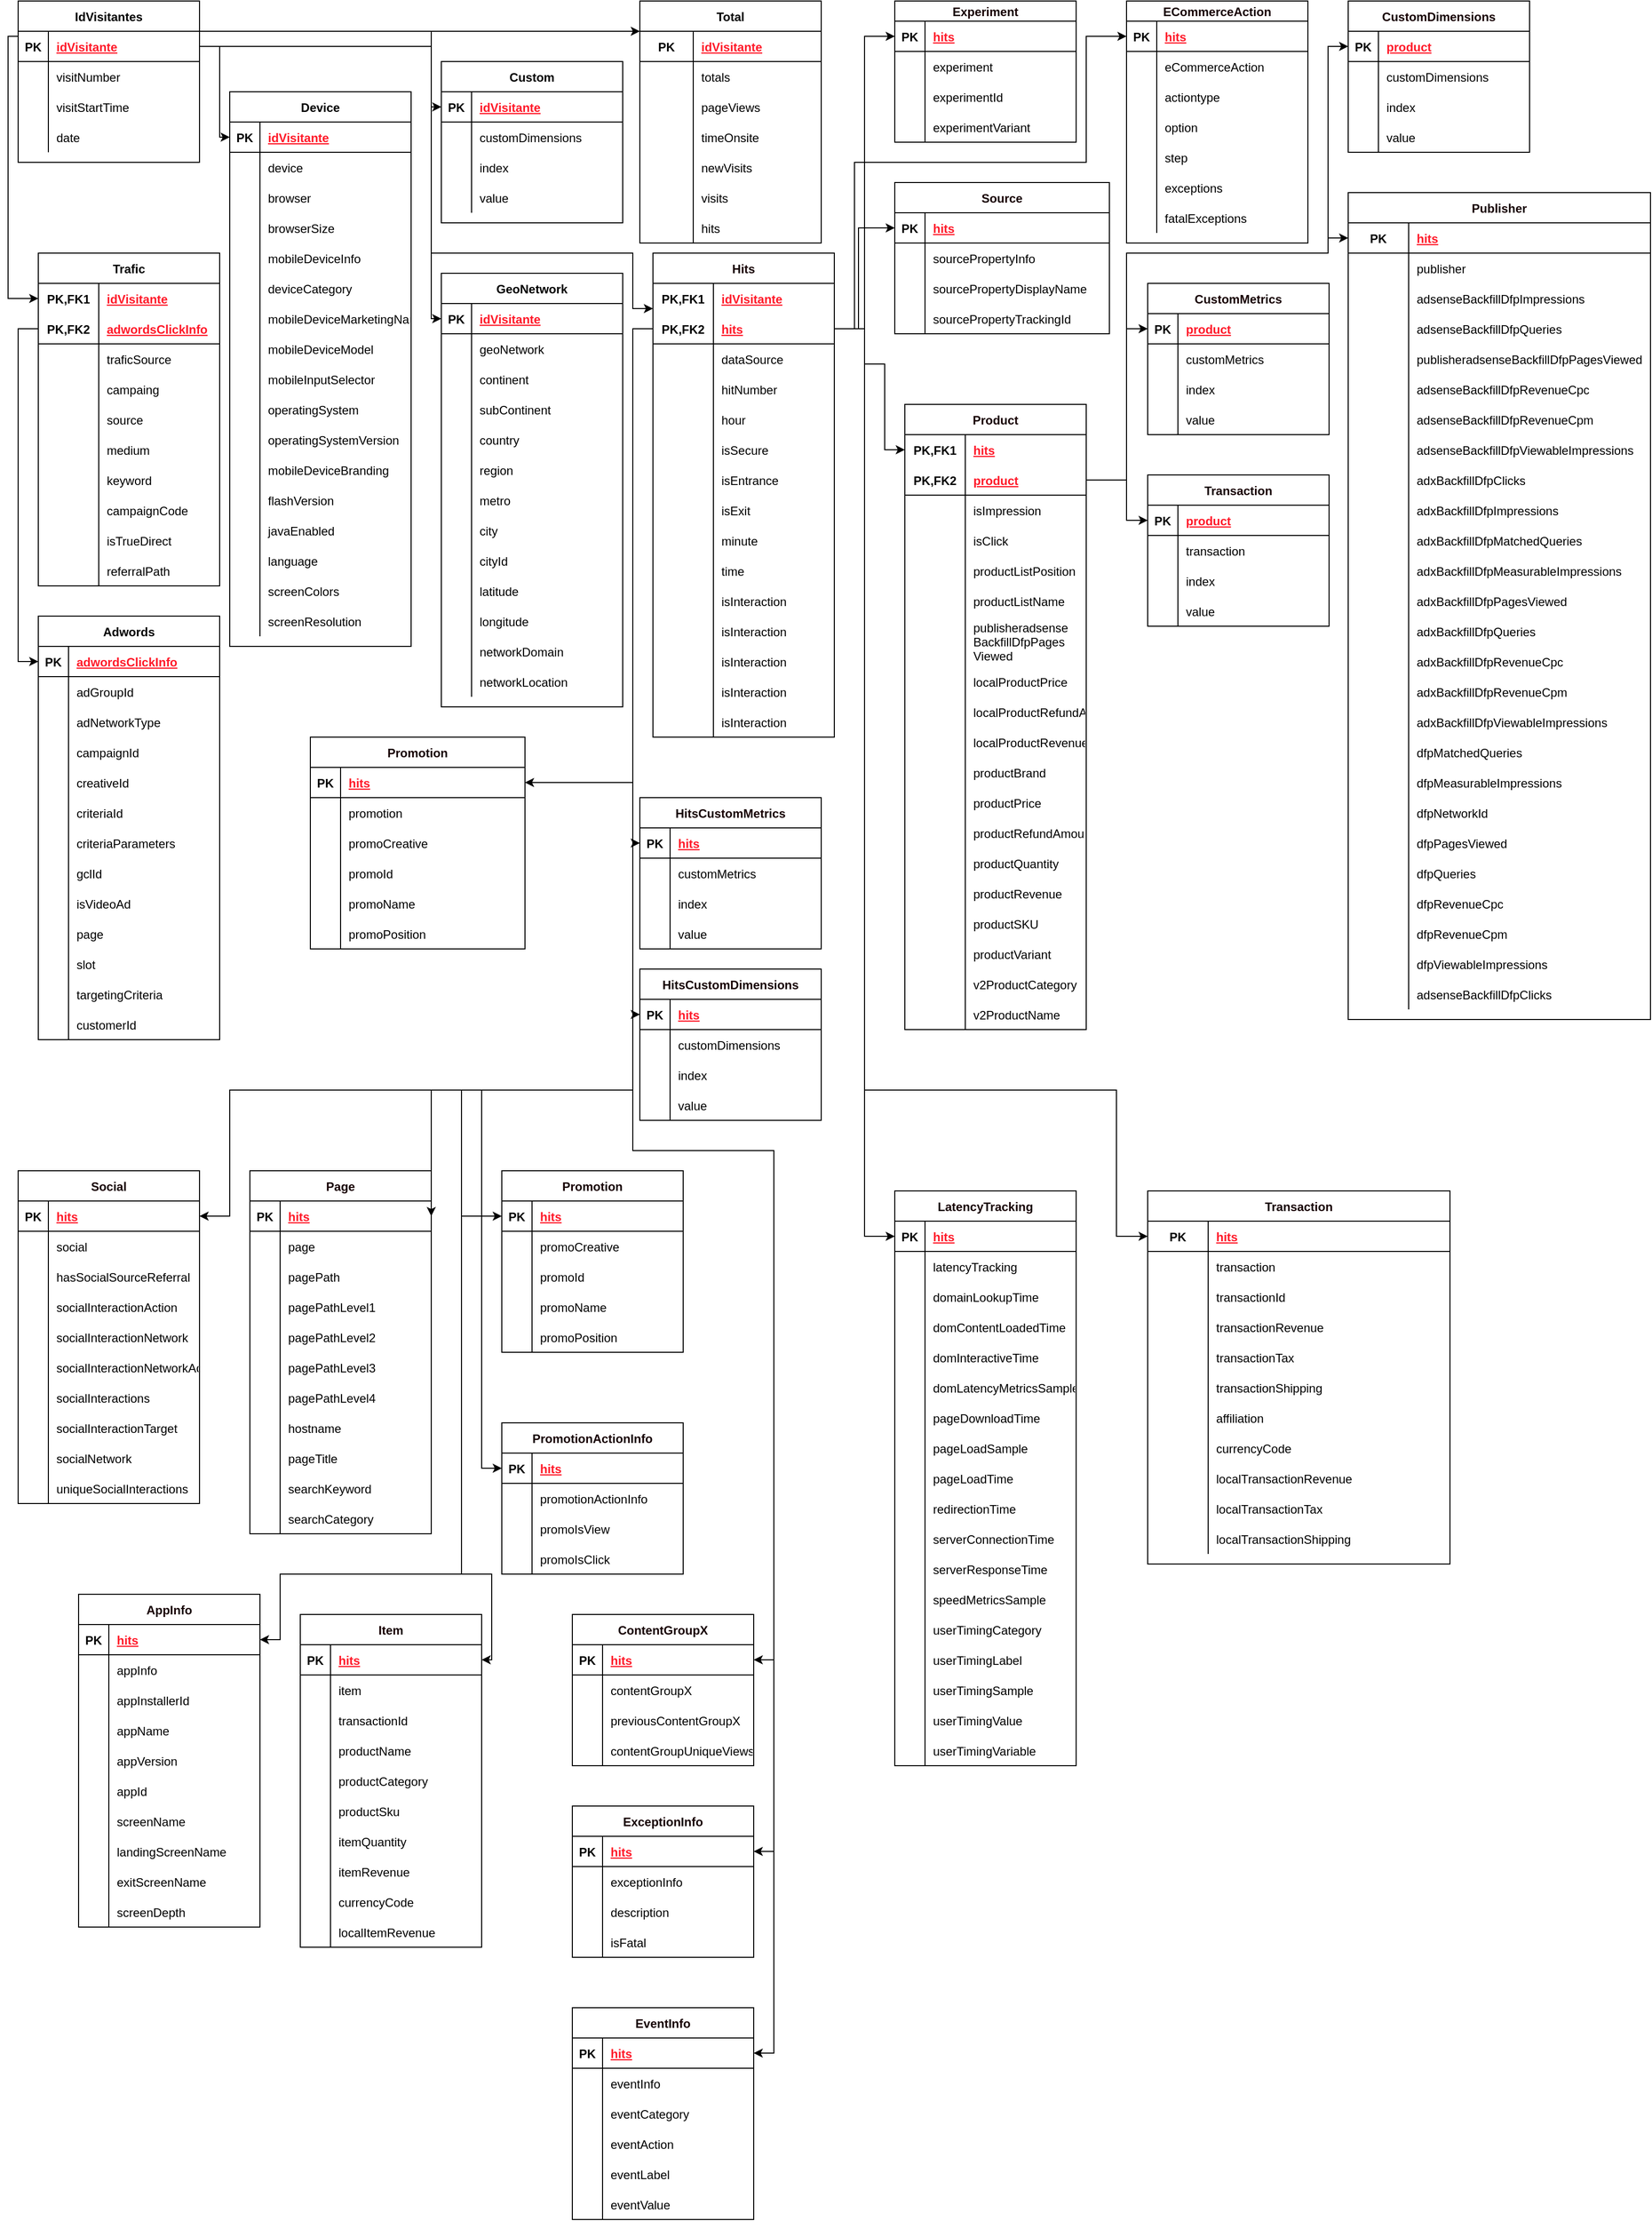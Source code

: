 <mxfile version="13.7.9" type="github"><diagram id="aW6Ihia8AvfthIyaRgg_" name="Page-1"><mxGraphModel dx="3771" dy="1486" grid="1" gridSize="10" guides="1" tooltips="1" connect="1" arrows="1" fold="1" page="1" pageScale="1" pageWidth="827" pageHeight="1169" math="0" shadow="0"><root><mxCell id="0"/><mxCell id="1" parent="0"/><mxCell id="er0nI6_hQe2qRoEQ-Um1-28" style="edgeStyle=orthogonalEdgeStyle;rounded=0;orthogonalLoop=1;jettySize=auto;html=1;exitX=1;exitY=0.5;exitDx=0;exitDy=0;" edge="1" parent="1" source="er0nI6_hQe2qRoEQ-Um1-2" target="er0nI6_hQe2qRoEQ-Um1-411"><mxGeometry relative="1" as="geometry"><mxPoint x="870" y="185" as="targetPoint"/><Array as="points"><mxPoint x="210" y="50"/></Array></mxGeometry></mxCell><mxCell id="er0nI6_hQe2qRoEQ-Um1-72" style="edgeStyle=orthogonalEdgeStyle;rounded=0;orthogonalLoop=1;jettySize=auto;html=1;" edge="1" parent="1" source="er0nI6_hQe2qRoEQ-Um1-2" target="er0nI6_hQe2qRoEQ-Um1-54"><mxGeometry relative="1" as="geometry"><mxPoint x="120" y="190" as="targetPoint"/><Array as="points"><mxPoint x="20" y="55"/><mxPoint x="20" y="315"/></Array></mxGeometry></mxCell><mxCell id="er0nI6_hQe2qRoEQ-Um1-53" value="Trafic" style="shape=table;startSize=30;container=1;collapsible=1;childLayout=tableLayout;fixedRows=1;rowLines=0;fontStyle=1;align=center;resizeLast=1;" vertex="1" parent="1"><mxGeometry x="50" y="270" width="180" height="330" as="geometry"/></mxCell><mxCell id="er0nI6_hQe2qRoEQ-Um1-54" value="" style="shape=partialRectangle;collapsible=0;dropTarget=0;pointerEvents=0;fillColor=none;top=0;left=0;bottom=0;right=0;points=[[0,0.5],[1,0.5]];portConstraint=eastwest;" vertex="1" parent="er0nI6_hQe2qRoEQ-Um1-53"><mxGeometry y="30" width="180" height="30" as="geometry"/></mxCell><mxCell id="er0nI6_hQe2qRoEQ-Um1-55" value="PK,FK1" style="shape=partialRectangle;connectable=0;fillColor=none;top=0;left=0;bottom=0;right=0;fontStyle=1;overflow=hidden;" vertex="1" parent="er0nI6_hQe2qRoEQ-Um1-54"><mxGeometry width="60" height="30" as="geometry"/></mxCell><mxCell id="er0nI6_hQe2qRoEQ-Um1-56" value="idVisitante" style="shape=partialRectangle;connectable=0;fillColor=none;top=0;left=0;bottom=0;right=0;align=left;spacingLeft=6;fontStyle=5;overflow=hidden;fontColor=#FF1929;" vertex="1" parent="er0nI6_hQe2qRoEQ-Um1-54"><mxGeometry x="60" width="120" height="30" as="geometry"/></mxCell><mxCell id="er0nI6_hQe2qRoEQ-Um1-57" value="" style="shape=partialRectangle;collapsible=0;dropTarget=0;pointerEvents=0;fillColor=none;top=0;left=0;bottom=1;right=0;points=[[0,0.5],[1,0.5]];portConstraint=eastwest;" vertex="1" parent="er0nI6_hQe2qRoEQ-Um1-53"><mxGeometry y="60" width="180" height="30" as="geometry"/></mxCell><mxCell id="er0nI6_hQe2qRoEQ-Um1-58" value="PK,FK2" style="shape=partialRectangle;connectable=0;fillColor=none;top=0;left=0;bottom=0;right=0;fontStyle=1;overflow=hidden;" vertex="1" parent="er0nI6_hQe2qRoEQ-Um1-57"><mxGeometry width="60" height="30" as="geometry"/></mxCell><mxCell id="er0nI6_hQe2qRoEQ-Um1-59" value="adwordsClickInfo" style="shape=partialRectangle;connectable=0;fillColor=none;top=0;left=0;bottom=0;right=0;align=left;spacingLeft=6;fontStyle=5;overflow=hidden;fontColor=#FF1929;" vertex="1" parent="er0nI6_hQe2qRoEQ-Um1-57"><mxGeometry x="60" width="120" height="30" as="geometry"/></mxCell><mxCell id="er0nI6_hQe2qRoEQ-Um1-60" value="" style="shape=partialRectangle;collapsible=0;dropTarget=0;pointerEvents=0;fillColor=none;top=0;left=0;bottom=0;right=0;points=[[0,0.5],[1,0.5]];portConstraint=eastwest;" vertex="1" parent="er0nI6_hQe2qRoEQ-Um1-53"><mxGeometry y="90" width="180" height="30" as="geometry"/></mxCell><mxCell id="er0nI6_hQe2qRoEQ-Um1-61" value="" style="shape=partialRectangle;connectable=0;fillColor=none;top=0;left=0;bottom=0;right=0;editable=1;overflow=hidden;" vertex="1" parent="er0nI6_hQe2qRoEQ-Um1-60"><mxGeometry width="60" height="30" as="geometry"/></mxCell><mxCell id="er0nI6_hQe2qRoEQ-Um1-62" value="traficSource" style="shape=partialRectangle;connectable=0;fillColor=none;top=0;left=0;bottom=0;right=0;align=left;spacingLeft=6;overflow=hidden;" vertex="1" parent="er0nI6_hQe2qRoEQ-Um1-60"><mxGeometry x="60" width="120" height="30" as="geometry"/></mxCell><mxCell id="er0nI6_hQe2qRoEQ-Um1-63" value="" style="shape=partialRectangle;collapsible=0;dropTarget=0;pointerEvents=0;fillColor=none;top=0;left=0;bottom=0;right=0;points=[[0,0.5],[1,0.5]];portConstraint=eastwest;" vertex="1" parent="er0nI6_hQe2qRoEQ-Um1-53"><mxGeometry y="120" width="180" height="30" as="geometry"/></mxCell><mxCell id="er0nI6_hQe2qRoEQ-Um1-64" value="" style="shape=partialRectangle;connectable=0;fillColor=none;top=0;left=0;bottom=0;right=0;editable=1;overflow=hidden;" vertex="1" parent="er0nI6_hQe2qRoEQ-Um1-63"><mxGeometry width="60" height="30" as="geometry"/></mxCell><mxCell id="er0nI6_hQe2qRoEQ-Um1-65" value="campaing" style="shape=partialRectangle;connectable=0;fillColor=none;top=0;left=0;bottom=0;right=0;align=left;spacingLeft=6;overflow=hidden;" vertex="1" parent="er0nI6_hQe2qRoEQ-Um1-63"><mxGeometry x="60" width="120" height="30" as="geometry"/></mxCell><mxCell id="er0nI6_hQe2qRoEQ-Um1-66" value="" style="shape=partialRectangle;collapsible=0;dropTarget=0;pointerEvents=0;fillColor=none;top=0;left=0;bottom=0;right=0;points=[[0,0.5],[1,0.5]];portConstraint=eastwest;" vertex="1" parent="er0nI6_hQe2qRoEQ-Um1-53"><mxGeometry y="150" width="180" height="30" as="geometry"/></mxCell><mxCell id="er0nI6_hQe2qRoEQ-Um1-67" value="" style="shape=partialRectangle;connectable=0;fillColor=none;top=0;left=0;bottom=0;right=0;editable=1;overflow=hidden;" vertex="1" parent="er0nI6_hQe2qRoEQ-Um1-66"><mxGeometry width="60" height="30" as="geometry"/></mxCell><mxCell id="er0nI6_hQe2qRoEQ-Um1-68" value="source" style="shape=partialRectangle;connectable=0;fillColor=none;top=0;left=0;bottom=0;right=0;align=left;spacingLeft=6;overflow=hidden;" vertex="1" parent="er0nI6_hQe2qRoEQ-Um1-66"><mxGeometry x="60" width="120" height="30" as="geometry"/></mxCell><mxCell id="er0nI6_hQe2qRoEQ-Um1-69" value="" style="shape=partialRectangle;collapsible=0;dropTarget=0;pointerEvents=0;fillColor=none;top=0;left=0;bottom=0;right=0;points=[[0,0.5],[1,0.5]];portConstraint=eastwest;" vertex="1" parent="er0nI6_hQe2qRoEQ-Um1-53"><mxGeometry y="180" width="180" height="30" as="geometry"/></mxCell><mxCell id="er0nI6_hQe2qRoEQ-Um1-70" value="" style="shape=partialRectangle;connectable=0;fillColor=none;top=0;left=0;bottom=0;right=0;editable=1;overflow=hidden;" vertex="1" parent="er0nI6_hQe2qRoEQ-Um1-69"><mxGeometry width="60" height="30" as="geometry"/></mxCell><mxCell id="er0nI6_hQe2qRoEQ-Um1-71" value="medium" style="shape=partialRectangle;connectable=0;fillColor=none;top=0;left=0;bottom=0;right=0;align=left;spacingLeft=6;overflow=hidden;" vertex="1" parent="er0nI6_hQe2qRoEQ-Um1-69"><mxGeometry x="60" width="120" height="30" as="geometry"/></mxCell><mxCell id="er0nI6_hQe2qRoEQ-Um1-75" value="" style="shape=partialRectangle;collapsible=0;dropTarget=0;pointerEvents=0;fillColor=none;top=0;left=0;bottom=0;right=0;points=[[0,0.5],[1,0.5]];portConstraint=eastwest;" vertex="1" parent="er0nI6_hQe2qRoEQ-Um1-53"><mxGeometry y="210" width="180" height="30" as="geometry"/></mxCell><mxCell id="er0nI6_hQe2qRoEQ-Um1-76" value="" style="shape=partialRectangle;connectable=0;fillColor=none;top=0;left=0;bottom=0;right=0;editable=1;overflow=hidden;" vertex="1" parent="er0nI6_hQe2qRoEQ-Um1-75"><mxGeometry width="60" height="30" as="geometry"/></mxCell><mxCell id="er0nI6_hQe2qRoEQ-Um1-77" value="keyword" style="shape=partialRectangle;connectable=0;fillColor=none;top=0;left=0;bottom=0;right=0;align=left;spacingLeft=6;overflow=hidden;" vertex="1" parent="er0nI6_hQe2qRoEQ-Um1-75"><mxGeometry x="60" width="120" height="30" as="geometry"/></mxCell><mxCell id="er0nI6_hQe2qRoEQ-Um1-78" value="" style="shape=partialRectangle;collapsible=0;dropTarget=0;pointerEvents=0;fillColor=none;top=0;left=0;bottom=0;right=0;points=[[0,0.5],[1,0.5]];portConstraint=eastwest;" vertex="1" parent="er0nI6_hQe2qRoEQ-Um1-53"><mxGeometry y="240" width="180" height="30" as="geometry"/></mxCell><mxCell id="er0nI6_hQe2qRoEQ-Um1-79" value="" style="shape=partialRectangle;connectable=0;fillColor=none;top=0;left=0;bottom=0;right=0;editable=1;overflow=hidden;" vertex="1" parent="er0nI6_hQe2qRoEQ-Um1-78"><mxGeometry width="60" height="30" as="geometry"/></mxCell><mxCell id="er0nI6_hQe2qRoEQ-Um1-80" value="campaignCode" style="shape=partialRectangle;connectable=0;fillColor=none;top=0;left=0;bottom=0;right=0;align=left;spacingLeft=6;overflow=hidden;" vertex="1" parent="er0nI6_hQe2qRoEQ-Um1-78"><mxGeometry x="60" width="120" height="30" as="geometry"/></mxCell><mxCell id="er0nI6_hQe2qRoEQ-Um1-81" value="" style="shape=partialRectangle;collapsible=0;dropTarget=0;pointerEvents=0;fillColor=none;top=0;left=0;bottom=0;right=0;points=[[0,0.5],[1,0.5]];portConstraint=eastwest;" vertex="1" parent="er0nI6_hQe2qRoEQ-Um1-53"><mxGeometry y="270" width="180" height="30" as="geometry"/></mxCell><mxCell id="er0nI6_hQe2qRoEQ-Um1-82" value="" style="shape=partialRectangle;connectable=0;fillColor=none;top=0;left=0;bottom=0;right=0;editable=1;overflow=hidden;" vertex="1" parent="er0nI6_hQe2qRoEQ-Um1-81"><mxGeometry width="60" height="30" as="geometry"/></mxCell><mxCell id="er0nI6_hQe2qRoEQ-Um1-83" value="isTrueDirect" style="shape=partialRectangle;connectable=0;fillColor=none;top=0;left=0;bottom=0;right=0;align=left;spacingLeft=6;overflow=hidden;" vertex="1" parent="er0nI6_hQe2qRoEQ-Um1-81"><mxGeometry x="60" width="120" height="30" as="geometry"/></mxCell><mxCell id="er0nI6_hQe2qRoEQ-Um1-172" value="" style="shape=partialRectangle;collapsible=0;dropTarget=0;pointerEvents=0;fillColor=none;top=0;left=0;bottom=0;right=0;points=[[0,0.5],[1,0.5]];portConstraint=eastwest;" vertex="1" parent="er0nI6_hQe2qRoEQ-Um1-53"><mxGeometry y="300" width="180" height="30" as="geometry"/></mxCell><mxCell id="er0nI6_hQe2qRoEQ-Um1-173" value="" style="shape=partialRectangle;connectable=0;fillColor=none;top=0;left=0;bottom=0;right=0;editable=1;overflow=hidden;" vertex="1" parent="er0nI6_hQe2qRoEQ-Um1-172"><mxGeometry width="60" height="30" as="geometry"/></mxCell><mxCell id="er0nI6_hQe2qRoEQ-Um1-174" value="referralPath" style="shape=partialRectangle;connectable=0;fillColor=none;top=0;left=0;bottom=0;right=0;align=left;spacingLeft=6;overflow=hidden;" vertex="1" parent="er0nI6_hQe2qRoEQ-Um1-172"><mxGeometry x="60" width="120" height="30" as="geometry"/></mxCell><mxCell id="er0nI6_hQe2qRoEQ-Um1-285" value="GeoNetwork" style="shape=table;startSize=30;container=1;collapsible=1;childLayout=tableLayout;fixedRows=1;rowLines=0;fontStyle=1;align=center;resizeLast=1;" vertex="1" parent="1"><mxGeometry x="450" y="290" width="180" height="430" as="geometry"/></mxCell><mxCell id="er0nI6_hQe2qRoEQ-Um1-286" value="" style="shape=partialRectangle;collapsible=0;dropTarget=0;pointerEvents=0;fillColor=none;top=0;left=0;bottom=1;right=0;points=[[0,0.5],[1,0.5]];portConstraint=eastwest;" vertex="1" parent="er0nI6_hQe2qRoEQ-Um1-285"><mxGeometry y="30" width="180" height="30" as="geometry"/></mxCell><mxCell id="er0nI6_hQe2qRoEQ-Um1-287" value="PK" style="shape=partialRectangle;connectable=0;fillColor=none;top=0;left=0;bottom=0;right=0;fontStyle=1;overflow=hidden;" vertex="1" parent="er0nI6_hQe2qRoEQ-Um1-286"><mxGeometry width="30" height="30" as="geometry"/></mxCell><mxCell id="er0nI6_hQe2qRoEQ-Um1-288" value="idVisitante" style="shape=partialRectangle;connectable=0;fillColor=none;top=0;left=0;bottom=0;right=0;align=left;spacingLeft=6;fontStyle=5;overflow=hidden;fontColor=#FF1929;" vertex="1" parent="er0nI6_hQe2qRoEQ-Um1-286"><mxGeometry x="30" width="150" height="30" as="geometry"/></mxCell><mxCell id="er0nI6_hQe2qRoEQ-Um1-289" value="" style="shape=partialRectangle;collapsible=0;dropTarget=0;pointerEvents=0;fillColor=none;top=0;left=0;bottom=0;right=0;points=[[0,0.5],[1,0.5]];portConstraint=eastwest;" vertex="1" parent="er0nI6_hQe2qRoEQ-Um1-285"><mxGeometry y="60" width="180" height="30" as="geometry"/></mxCell><mxCell id="er0nI6_hQe2qRoEQ-Um1-290" value="" style="shape=partialRectangle;connectable=0;fillColor=none;top=0;left=0;bottom=0;right=0;editable=1;overflow=hidden;" vertex="1" parent="er0nI6_hQe2qRoEQ-Um1-289"><mxGeometry width="30" height="30" as="geometry"/></mxCell><mxCell id="er0nI6_hQe2qRoEQ-Um1-291" value="geoNetwork" style="shape=partialRectangle;connectable=0;fillColor=none;top=0;left=0;bottom=0;right=0;align=left;spacingLeft=6;overflow=hidden;" vertex="1" parent="er0nI6_hQe2qRoEQ-Um1-289"><mxGeometry x="30" width="150" height="30" as="geometry"/></mxCell><mxCell id="er0nI6_hQe2qRoEQ-Um1-292" value="" style="shape=partialRectangle;collapsible=0;dropTarget=0;pointerEvents=0;fillColor=none;top=0;left=0;bottom=0;right=0;points=[[0,0.5],[1,0.5]];portConstraint=eastwest;" vertex="1" parent="er0nI6_hQe2qRoEQ-Um1-285"><mxGeometry y="90" width="180" height="30" as="geometry"/></mxCell><mxCell id="er0nI6_hQe2qRoEQ-Um1-293" value="" style="shape=partialRectangle;connectable=0;fillColor=none;top=0;left=0;bottom=0;right=0;editable=1;overflow=hidden;" vertex="1" parent="er0nI6_hQe2qRoEQ-Um1-292"><mxGeometry width="30" height="30" as="geometry"/></mxCell><mxCell id="er0nI6_hQe2qRoEQ-Um1-294" value="continent" style="shape=partialRectangle;connectable=0;fillColor=none;top=0;left=0;bottom=0;right=0;align=left;spacingLeft=6;overflow=hidden;" vertex="1" parent="er0nI6_hQe2qRoEQ-Um1-292"><mxGeometry x="30" width="150" height="30" as="geometry"/></mxCell><mxCell id="er0nI6_hQe2qRoEQ-Um1-295" value="" style="shape=partialRectangle;collapsible=0;dropTarget=0;pointerEvents=0;fillColor=none;top=0;left=0;bottom=0;right=0;points=[[0,0.5],[1,0.5]];portConstraint=eastwest;" vertex="1" parent="er0nI6_hQe2qRoEQ-Um1-285"><mxGeometry y="120" width="180" height="30" as="geometry"/></mxCell><mxCell id="er0nI6_hQe2qRoEQ-Um1-296" value="" style="shape=partialRectangle;connectable=0;fillColor=none;top=0;left=0;bottom=0;right=0;editable=1;overflow=hidden;" vertex="1" parent="er0nI6_hQe2qRoEQ-Um1-295"><mxGeometry width="30" height="30" as="geometry"/></mxCell><mxCell id="er0nI6_hQe2qRoEQ-Um1-297" value="subContinent" style="shape=partialRectangle;connectable=0;fillColor=none;top=0;left=0;bottom=0;right=0;align=left;spacingLeft=6;overflow=hidden;" vertex="1" parent="er0nI6_hQe2qRoEQ-Um1-295"><mxGeometry x="30" width="150" height="30" as="geometry"/></mxCell><mxCell id="er0nI6_hQe2qRoEQ-Um1-299" value="" style="shape=partialRectangle;collapsible=0;dropTarget=0;pointerEvents=0;fillColor=none;top=0;left=0;bottom=0;right=0;points=[[0,0.5],[1,0.5]];portConstraint=eastwest;" vertex="1" parent="er0nI6_hQe2qRoEQ-Um1-285"><mxGeometry y="150" width="180" height="30" as="geometry"/></mxCell><mxCell id="er0nI6_hQe2qRoEQ-Um1-300" value="" style="shape=partialRectangle;connectable=0;fillColor=none;top=0;left=0;bottom=0;right=0;editable=1;overflow=hidden;" vertex="1" parent="er0nI6_hQe2qRoEQ-Um1-299"><mxGeometry width="30" height="30" as="geometry"/></mxCell><mxCell id="er0nI6_hQe2qRoEQ-Um1-301" value="country" style="shape=partialRectangle;connectable=0;fillColor=none;top=0;left=0;bottom=0;right=0;align=left;spacingLeft=6;overflow=hidden;" vertex="1" parent="er0nI6_hQe2qRoEQ-Um1-299"><mxGeometry x="30" width="150" height="30" as="geometry"/></mxCell><mxCell id="er0nI6_hQe2qRoEQ-Um1-302" value="" style="shape=partialRectangle;collapsible=0;dropTarget=0;pointerEvents=0;fillColor=none;top=0;left=0;bottom=0;right=0;points=[[0,0.5],[1,0.5]];portConstraint=eastwest;" vertex="1" parent="er0nI6_hQe2qRoEQ-Um1-285"><mxGeometry y="180" width="180" height="30" as="geometry"/></mxCell><mxCell id="er0nI6_hQe2qRoEQ-Um1-303" value="" style="shape=partialRectangle;connectable=0;fillColor=none;top=0;left=0;bottom=0;right=0;editable=1;overflow=hidden;" vertex="1" parent="er0nI6_hQe2qRoEQ-Um1-302"><mxGeometry width="30" height="30" as="geometry"/></mxCell><mxCell id="er0nI6_hQe2qRoEQ-Um1-304" value="region" style="shape=partialRectangle;connectable=0;fillColor=none;top=0;left=0;bottom=0;right=0;align=left;spacingLeft=6;overflow=hidden;" vertex="1" parent="er0nI6_hQe2qRoEQ-Um1-302"><mxGeometry x="30" width="150" height="30" as="geometry"/></mxCell><mxCell id="er0nI6_hQe2qRoEQ-Um1-305" value="" style="shape=partialRectangle;collapsible=0;dropTarget=0;pointerEvents=0;fillColor=none;top=0;left=0;bottom=0;right=0;points=[[0,0.5],[1,0.5]];portConstraint=eastwest;" vertex="1" parent="er0nI6_hQe2qRoEQ-Um1-285"><mxGeometry y="210" width="180" height="30" as="geometry"/></mxCell><mxCell id="er0nI6_hQe2qRoEQ-Um1-306" value="" style="shape=partialRectangle;connectable=0;fillColor=none;top=0;left=0;bottom=0;right=0;editable=1;overflow=hidden;" vertex="1" parent="er0nI6_hQe2qRoEQ-Um1-305"><mxGeometry width="30" height="30" as="geometry"/></mxCell><mxCell id="er0nI6_hQe2qRoEQ-Um1-307" value="metro" style="shape=partialRectangle;connectable=0;fillColor=none;top=0;left=0;bottom=0;right=0;align=left;spacingLeft=6;overflow=hidden;" vertex="1" parent="er0nI6_hQe2qRoEQ-Um1-305"><mxGeometry x="30" width="150" height="30" as="geometry"/></mxCell><mxCell id="er0nI6_hQe2qRoEQ-Um1-308" value="" style="shape=partialRectangle;collapsible=0;dropTarget=0;pointerEvents=0;fillColor=none;top=0;left=0;bottom=0;right=0;points=[[0,0.5],[1,0.5]];portConstraint=eastwest;" vertex="1" parent="er0nI6_hQe2qRoEQ-Um1-285"><mxGeometry y="240" width="180" height="30" as="geometry"/></mxCell><mxCell id="er0nI6_hQe2qRoEQ-Um1-309" value="" style="shape=partialRectangle;connectable=0;fillColor=none;top=0;left=0;bottom=0;right=0;editable=1;overflow=hidden;" vertex="1" parent="er0nI6_hQe2qRoEQ-Um1-308"><mxGeometry width="30" height="30" as="geometry"/></mxCell><mxCell id="er0nI6_hQe2qRoEQ-Um1-310" value="city" style="shape=partialRectangle;connectable=0;fillColor=none;top=0;left=0;bottom=0;right=0;align=left;spacingLeft=6;overflow=hidden;" vertex="1" parent="er0nI6_hQe2qRoEQ-Um1-308"><mxGeometry x="30" width="150" height="30" as="geometry"/></mxCell><mxCell id="er0nI6_hQe2qRoEQ-Um1-311" value="" style="shape=partialRectangle;collapsible=0;dropTarget=0;pointerEvents=0;fillColor=none;top=0;left=0;bottom=0;right=0;points=[[0,0.5],[1,0.5]];portConstraint=eastwest;" vertex="1" parent="er0nI6_hQe2qRoEQ-Um1-285"><mxGeometry y="270" width="180" height="30" as="geometry"/></mxCell><mxCell id="er0nI6_hQe2qRoEQ-Um1-312" value="" style="shape=partialRectangle;connectable=0;fillColor=none;top=0;left=0;bottom=0;right=0;editable=1;overflow=hidden;" vertex="1" parent="er0nI6_hQe2qRoEQ-Um1-311"><mxGeometry width="30" height="30" as="geometry"/></mxCell><mxCell id="er0nI6_hQe2qRoEQ-Um1-313" value="cityId" style="shape=partialRectangle;connectable=0;fillColor=none;top=0;left=0;bottom=0;right=0;align=left;spacingLeft=6;overflow=hidden;" vertex="1" parent="er0nI6_hQe2qRoEQ-Um1-311"><mxGeometry x="30" width="150" height="30" as="geometry"/></mxCell><mxCell id="er0nI6_hQe2qRoEQ-Um1-314" value="" style="shape=partialRectangle;collapsible=0;dropTarget=0;pointerEvents=0;fillColor=none;top=0;left=0;bottom=0;right=0;points=[[0,0.5],[1,0.5]];portConstraint=eastwest;" vertex="1" parent="er0nI6_hQe2qRoEQ-Um1-285"><mxGeometry y="300" width="180" height="30" as="geometry"/></mxCell><mxCell id="er0nI6_hQe2qRoEQ-Um1-315" value="" style="shape=partialRectangle;connectable=0;fillColor=none;top=0;left=0;bottom=0;right=0;editable=1;overflow=hidden;" vertex="1" parent="er0nI6_hQe2qRoEQ-Um1-314"><mxGeometry width="30" height="30" as="geometry"/></mxCell><mxCell id="er0nI6_hQe2qRoEQ-Um1-316" value="latitude" style="shape=partialRectangle;connectable=0;fillColor=none;top=0;left=0;bottom=0;right=0;align=left;spacingLeft=6;overflow=hidden;" vertex="1" parent="er0nI6_hQe2qRoEQ-Um1-314"><mxGeometry x="30" width="150" height="30" as="geometry"/></mxCell><mxCell id="er0nI6_hQe2qRoEQ-Um1-317" value="" style="shape=partialRectangle;collapsible=0;dropTarget=0;pointerEvents=0;fillColor=none;top=0;left=0;bottom=0;right=0;points=[[0,0.5],[1,0.5]];portConstraint=eastwest;" vertex="1" parent="er0nI6_hQe2qRoEQ-Um1-285"><mxGeometry y="330" width="180" height="30" as="geometry"/></mxCell><mxCell id="er0nI6_hQe2qRoEQ-Um1-318" value="" style="shape=partialRectangle;connectable=0;fillColor=none;top=0;left=0;bottom=0;right=0;editable=1;overflow=hidden;" vertex="1" parent="er0nI6_hQe2qRoEQ-Um1-317"><mxGeometry width="30" height="30" as="geometry"/></mxCell><mxCell id="er0nI6_hQe2qRoEQ-Um1-319" value="longitude" style="shape=partialRectangle;connectable=0;fillColor=none;top=0;left=0;bottom=0;right=0;align=left;spacingLeft=6;overflow=hidden;" vertex="1" parent="er0nI6_hQe2qRoEQ-Um1-317"><mxGeometry x="30" width="150" height="30" as="geometry"/></mxCell><mxCell id="er0nI6_hQe2qRoEQ-Um1-320" value="" style="shape=partialRectangle;collapsible=0;dropTarget=0;pointerEvents=0;fillColor=none;top=0;left=0;bottom=0;right=0;points=[[0,0.5],[1,0.5]];portConstraint=eastwest;" vertex="1" parent="er0nI6_hQe2qRoEQ-Um1-285"><mxGeometry y="360" width="180" height="30" as="geometry"/></mxCell><mxCell id="er0nI6_hQe2qRoEQ-Um1-321" value="" style="shape=partialRectangle;connectable=0;fillColor=none;top=0;left=0;bottom=0;right=0;editable=1;overflow=hidden;" vertex="1" parent="er0nI6_hQe2qRoEQ-Um1-320"><mxGeometry width="30" height="30" as="geometry"/></mxCell><mxCell id="er0nI6_hQe2qRoEQ-Um1-322" value="networkDomain" style="shape=partialRectangle;connectable=0;fillColor=none;top=0;left=0;bottom=0;right=0;align=left;spacingLeft=6;overflow=hidden;" vertex="1" parent="er0nI6_hQe2qRoEQ-Um1-320"><mxGeometry x="30" width="150" height="30" as="geometry"/></mxCell><mxCell id="er0nI6_hQe2qRoEQ-Um1-323" value="" style="shape=partialRectangle;collapsible=0;dropTarget=0;pointerEvents=0;fillColor=none;top=0;left=0;bottom=0;right=0;points=[[0,0.5],[1,0.5]];portConstraint=eastwest;" vertex="1" parent="er0nI6_hQe2qRoEQ-Um1-285"><mxGeometry y="390" width="180" height="30" as="geometry"/></mxCell><mxCell id="er0nI6_hQe2qRoEQ-Um1-324" value="" style="shape=partialRectangle;connectable=0;fillColor=none;top=0;left=0;bottom=0;right=0;editable=1;overflow=hidden;" vertex="1" parent="er0nI6_hQe2qRoEQ-Um1-323"><mxGeometry width="30" height="30" as="geometry"/></mxCell><mxCell id="er0nI6_hQe2qRoEQ-Um1-325" value="networkLocation" style="shape=partialRectangle;connectable=0;fillColor=none;top=0;left=0;bottom=0;right=0;align=left;spacingLeft=6;overflow=hidden;" vertex="1" parent="er0nI6_hQe2qRoEQ-Um1-323"><mxGeometry x="30" width="150" height="30" as="geometry"/></mxCell><mxCell id="er0nI6_hQe2qRoEQ-Um1-178" value="Device" style="shape=table;startSize=30;container=1;collapsible=1;childLayout=tableLayout;fixedRows=1;rowLines=0;fontStyle=1;align=center;resizeLast=1;" vertex="1" parent="1"><mxGeometry x="240" y="110" width="180" height="550" as="geometry"/></mxCell><mxCell id="er0nI6_hQe2qRoEQ-Um1-179" value="" style="shape=partialRectangle;collapsible=0;dropTarget=0;pointerEvents=0;fillColor=none;top=0;left=0;bottom=1;right=0;points=[[0,0.5],[1,0.5]];portConstraint=eastwest;" vertex="1" parent="er0nI6_hQe2qRoEQ-Um1-178"><mxGeometry y="30" width="180" height="30" as="geometry"/></mxCell><mxCell id="er0nI6_hQe2qRoEQ-Um1-180" value="PK" style="shape=partialRectangle;connectable=0;fillColor=none;top=0;left=0;bottom=0;right=0;fontStyle=1;overflow=hidden;" vertex="1" parent="er0nI6_hQe2qRoEQ-Um1-179"><mxGeometry width="30" height="30" as="geometry"/></mxCell><mxCell id="er0nI6_hQe2qRoEQ-Um1-181" value="idVisitante" style="shape=partialRectangle;connectable=0;fillColor=none;top=0;left=0;bottom=0;right=0;align=left;spacingLeft=6;fontStyle=5;overflow=hidden;fontColor=#FF1929;" vertex="1" parent="er0nI6_hQe2qRoEQ-Um1-179"><mxGeometry x="30" width="150" height="30" as="geometry"/></mxCell><mxCell id="er0nI6_hQe2qRoEQ-Um1-182" value="" style="shape=partialRectangle;collapsible=0;dropTarget=0;pointerEvents=0;fillColor=none;top=0;left=0;bottom=0;right=0;points=[[0,0.5],[1,0.5]];portConstraint=eastwest;" vertex="1" parent="er0nI6_hQe2qRoEQ-Um1-178"><mxGeometry y="60" width="180" height="30" as="geometry"/></mxCell><mxCell id="er0nI6_hQe2qRoEQ-Um1-183" value="" style="shape=partialRectangle;connectable=0;fillColor=none;top=0;left=0;bottom=0;right=0;editable=1;overflow=hidden;" vertex="1" parent="er0nI6_hQe2qRoEQ-Um1-182"><mxGeometry width="30" height="30" as="geometry"/></mxCell><mxCell id="er0nI6_hQe2qRoEQ-Um1-184" value="device" style="shape=partialRectangle;connectable=0;fillColor=none;top=0;left=0;bottom=0;right=0;align=left;spacingLeft=6;overflow=hidden;" vertex="1" parent="er0nI6_hQe2qRoEQ-Um1-182"><mxGeometry x="30" width="150" height="30" as="geometry"/></mxCell><mxCell id="er0nI6_hQe2qRoEQ-Um1-185" value="" style="shape=partialRectangle;collapsible=0;dropTarget=0;pointerEvents=0;fillColor=none;top=0;left=0;bottom=0;right=0;points=[[0,0.5],[1,0.5]];portConstraint=eastwest;" vertex="1" parent="er0nI6_hQe2qRoEQ-Um1-178"><mxGeometry y="90" width="180" height="30" as="geometry"/></mxCell><mxCell id="er0nI6_hQe2qRoEQ-Um1-186" value="" style="shape=partialRectangle;connectable=0;fillColor=none;top=0;left=0;bottom=0;right=0;editable=1;overflow=hidden;" vertex="1" parent="er0nI6_hQe2qRoEQ-Um1-185"><mxGeometry width="30" height="30" as="geometry"/></mxCell><mxCell id="er0nI6_hQe2qRoEQ-Um1-187" value="browser" style="shape=partialRectangle;connectable=0;fillColor=none;top=0;left=0;bottom=0;right=0;align=left;spacingLeft=6;overflow=hidden;" vertex="1" parent="er0nI6_hQe2qRoEQ-Um1-185"><mxGeometry x="30" width="150" height="30" as="geometry"/></mxCell><mxCell id="er0nI6_hQe2qRoEQ-Um1-188" value="" style="shape=partialRectangle;collapsible=0;dropTarget=0;pointerEvents=0;fillColor=none;top=0;left=0;bottom=0;right=0;points=[[0,0.5],[1,0.5]];portConstraint=eastwest;" vertex="1" parent="er0nI6_hQe2qRoEQ-Um1-178"><mxGeometry y="120" width="180" height="30" as="geometry"/></mxCell><mxCell id="er0nI6_hQe2qRoEQ-Um1-189" value="" style="shape=partialRectangle;connectable=0;fillColor=none;top=0;left=0;bottom=0;right=0;editable=1;overflow=hidden;" vertex="1" parent="er0nI6_hQe2qRoEQ-Um1-188"><mxGeometry width="30" height="30" as="geometry"/></mxCell><mxCell id="er0nI6_hQe2qRoEQ-Um1-190" value="browserSize" style="shape=partialRectangle;connectable=0;fillColor=none;top=0;left=0;bottom=0;right=0;align=left;spacingLeft=6;overflow=hidden;" vertex="1" parent="er0nI6_hQe2qRoEQ-Um1-188"><mxGeometry x="30" width="150" height="30" as="geometry"/></mxCell><mxCell id="er0nI6_hQe2qRoEQ-Um1-193" value="" style="shape=partialRectangle;collapsible=0;dropTarget=0;pointerEvents=0;fillColor=none;top=0;left=0;bottom=0;right=0;points=[[0,0.5],[1,0.5]];portConstraint=eastwest;" vertex="1" parent="er0nI6_hQe2qRoEQ-Um1-178"><mxGeometry y="150" width="180" height="30" as="geometry"/></mxCell><mxCell id="er0nI6_hQe2qRoEQ-Um1-194" value="" style="shape=partialRectangle;connectable=0;fillColor=none;top=0;left=0;bottom=0;right=0;editable=1;overflow=hidden;" vertex="1" parent="er0nI6_hQe2qRoEQ-Um1-193"><mxGeometry width="30" height="30" as="geometry"/></mxCell><mxCell id="er0nI6_hQe2qRoEQ-Um1-195" value="mobileDeviceInfo" style="shape=partialRectangle;connectable=0;fillColor=none;top=0;left=0;bottom=0;right=0;align=left;spacingLeft=6;overflow=hidden;" vertex="1" parent="er0nI6_hQe2qRoEQ-Um1-193"><mxGeometry x="30" width="150" height="30" as="geometry"/></mxCell><mxCell id="er0nI6_hQe2qRoEQ-Um1-196" value="" style="shape=partialRectangle;collapsible=0;dropTarget=0;pointerEvents=0;fillColor=none;top=0;left=0;bottom=0;right=0;points=[[0,0.5],[1,0.5]];portConstraint=eastwest;" vertex="1" parent="er0nI6_hQe2qRoEQ-Um1-178"><mxGeometry y="180" width="180" height="30" as="geometry"/></mxCell><mxCell id="er0nI6_hQe2qRoEQ-Um1-197" value="" style="shape=partialRectangle;connectable=0;fillColor=none;top=0;left=0;bottom=0;right=0;editable=1;overflow=hidden;" vertex="1" parent="er0nI6_hQe2qRoEQ-Um1-196"><mxGeometry width="30" height="30" as="geometry"/></mxCell><mxCell id="er0nI6_hQe2qRoEQ-Um1-198" value="deviceCategory" style="shape=partialRectangle;connectable=0;fillColor=none;top=0;left=0;bottom=0;right=0;align=left;spacingLeft=6;overflow=hidden;" vertex="1" parent="er0nI6_hQe2qRoEQ-Um1-196"><mxGeometry x="30" width="150" height="30" as="geometry"/></mxCell><mxCell id="er0nI6_hQe2qRoEQ-Um1-199" value="" style="shape=partialRectangle;collapsible=0;dropTarget=0;pointerEvents=0;fillColor=none;top=0;left=0;bottom=0;right=0;points=[[0,0.5],[1,0.5]];portConstraint=eastwest;" vertex="1" parent="er0nI6_hQe2qRoEQ-Um1-178"><mxGeometry y="210" width="180" height="30" as="geometry"/></mxCell><mxCell id="er0nI6_hQe2qRoEQ-Um1-200" value="" style="shape=partialRectangle;connectable=0;fillColor=none;top=0;left=0;bottom=0;right=0;editable=1;overflow=hidden;" vertex="1" parent="er0nI6_hQe2qRoEQ-Um1-199"><mxGeometry width="30" height="30" as="geometry"/></mxCell><mxCell id="er0nI6_hQe2qRoEQ-Um1-201" value="mobileDeviceMarketingName" style="shape=partialRectangle;connectable=0;fillColor=none;top=0;left=0;bottom=0;right=0;align=left;spacingLeft=6;overflow=hidden;" vertex="1" parent="er0nI6_hQe2qRoEQ-Um1-199"><mxGeometry x="30" width="150" height="30" as="geometry"/></mxCell><mxCell id="er0nI6_hQe2qRoEQ-Um1-202" value="" style="shape=partialRectangle;collapsible=0;dropTarget=0;pointerEvents=0;fillColor=none;top=0;left=0;bottom=0;right=0;points=[[0,0.5],[1,0.5]];portConstraint=eastwest;" vertex="1" parent="er0nI6_hQe2qRoEQ-Um1-178"><mxGeometry y="240" width="180" height="30" as="geometry"/></mxCell><mxCell id="er0nI6_hQe2qRoEQ-Um1-203" value="" style="shape=partialRectangle;connectable=0;fillColor=none;top=0;left=0;bottom=0;right=0;editable=1;overflow=hidden;" vertex="1" parent="er0nI6_hQe2qRoEQ-Um1-202"><mxGeometry width="30" height="30" as="geometry"/></mxCell><mxCell id="er0nI6_hQe2qRoEQ-Um1-204" value="mobileDeviceModel" style="shape=partialRectangle;connectable=0;fillColor=none;top=0;left=0;bottom=0;right=0;align=left;spacingLeft=6;overflow=hidden;" vertex="1" parent="er0nI6_hQe2qRoEQ-Um1-202"><mxGeometry x="30" width="150" height="30" as="geometry"/></mxCell><mxCell id="er0nI6_hQe2qRoEQ-Um1-205" value="" style="shape=partialRectangle;collapsible=0;dropTarget=0;pointerEvents=0;fillColor=none;top=0;left=0;bottom=0;right=0;points=[[0,0.5],[1,0.5]];portConstraint=eastwest;" vertex="1" parent="er0nI6_hQe2qRoEQ-Um1-178"><mxGeometry y="270" width="180" height="30" as="geometry"/></mxCell><mxCell id="er0nI6_hQe2qRoEQ-Um1-206" value="" style="shape=partialRectangle;connectable=0;fillColor=none;top=0;left=0;bottom=0;right=0;editable=1;overflow=hidden;" vertex="1" parent="er0nI6_hQe2qRoEQ-Um1-205"><mxGeometry width="30" height="30" as="geometry"/></mxCell><mxCell id="er0nI6_hQe2qRoEQ-Um1-207" value="mobileInputSelector" style="shape=partialRectangle;connectable=0;fillColor=none;top=0;left=0;bottom=0;right=0;align=left;spacingLeft=6;overflow=hidden;" vertex="1" parent="er0nI6_hQe2qRoEQ-Um1-205"><mxGeometry x="30" width="150" height="30" as="geometry"/></mxCell><mxCell id="er0nI6_hQe2qRoEQ-Um1-208" value="" style="shape=partialRectangle;collapsible=0;dropTarget=0;pointerEvents=0;fillColor=none;top=0;left=0;bottom=0;right=0;points=[[0,0.5],[1,0.5]];portConstraint=eastwest;" vertex="1" parent="er0nI6_hQe2qRoEQ-Um1-178"><mxGeometry y="300" width="180" height="30" as="geometry"/></mxCell><mxCell id="er0nI6_hQe2qRoEQ-Um1-209" value="" style="shape=partialRectangle;connectable=0;fillColor=none;top=0;left=0;bottom=0;right=0;editable=1;overflow=hidden;" vertex="1" parent="er0nI6_hQe2qRoEQ-Um1-208"><mxGeometry width="30" height="30" as="geometry"/></mxCell><mxCell id="er0nI6_hQe2qRoEQ-Um1-210" value="operatingSystem" style="shape=partialRectangle;connectable=0;fillColor=none;top=0;left=0;bottom=0;right=0;align=left;spacingLeft=6;overflow=hidden;" vertex="1" parent="er0nI6_hQe2qRoEQ-Um1-208"><mxGeometry x="30" width="150" height="30" as="geometry"/></mxCell><mxCell id="er0nI6_hQe2qRoEQ-Um1-211" value="" style="shape=partialRectangle;collapsible=0;dropTarget=0;pointerEvents=0;fillColor=none;top=0;left=0;bottom=0;right=0;points=[[0,0.5],[1,0.5]];portConstraint=eastwest;" vertex="1" parent="er0nI6_hQe2qRoEQ-Um1-178"><mxGeometry y="330" width="180" height="30" as="geometry"/></mxCell><mxCell id="er0nI6_hQe2qRoEQ-Um1-212" value="" style="shape=partialRectangle;connectable=0;fillColor=none;top=0;left=0;bottom=0;right=0;editable=1;overflow=hidden;" vertex="1" parent="er0nI6_hQe2qRoEQ-Um1-211"><mxGeometry width="30" height="30" as="geometry"/></mxCell><mxCell id="er0nI6_hQe2qRoEQ-Um1-213" value="operatingSystemVersion" style="shape=partialRectangle;connectable=0;fillColor=none;top=0;left=0;bottom=0;right=0;align=left;spacingLeft=6;overflow=hidden;" vertex="1" parent="er0nI6_hQe2qRoEQ-Um1-211"><mxGeometry x="30" width="150" height="30" as="geometry"/></mxCell><mxCell id="er0nI6_hQe2qRoEQ-Um1-214" value="" style="shape=partialRectangle;collapsible=0;dropTarget=0;pointerEvents=0;fillColor=none;top=0;left=0;bottom=0;right=0;points=[[0,0.5],[1,0.5]];portConstraint=eastwest;" vertex="1" parent="er0nI6_hQe2qRoEQ-Um1-178"><mxGeometry y="360" width="180" height="30" as="geometry"/></mxCell><mxCell id="er0nI6_hQe2qRoEQ-Um1-215" value="" style="shape=partialRectangle;connectable=0;fillColor=none;top=0;left=0;bottom=0;right=0;editable=1;overflow=hidden;" vertex="1" parent="er0nI6_hQe2qRoEQ-Um1-214"><mxGeometry width="30" height="30" as="geometry"/></mxCell><mxCell id="er0nI6_hQe2qRoEQ-Um1-216" value="mobileDeviceBranding" style="shape=partialRectangle;connectable=0;fillColor=none;top=0;left=0;bottom=0;right=0;align=left;spacingLeft=6;overflow=hidden;" vertex="1" parent="er0nI6_hQe2qRoEQ-Um1-214"><mxGeometry x="30" width="150" height="30" as="geometry"/></mxCell><mxCell id="er0nI6_hQe2qRoEQ-Um1-217" value="" style="shape=partialRectangle;collapsible=0;dropTarget=0;pointerEvents=0;fillColor=none;top=0;left=0;bottom=0;right=0;points=[[0,0.5],[1,0.5]];portConstraint=eastwest;" vertex="1" parent="er0nI6_hQe2qRoEQ-Um1-178"><mxGeometry y="390" width="180" height="30" as="geometry"/></mxCell><mxCell id="er0nI6_hQe2qRoEQ-Um1-218" value="" style="shape=partialRectangle;connectable=0;fillColor=none;top=0;left=0;bottom=0;right=0;editable=1;overflow=hidden;" vertex="1" parent="er0nI6_hQe2qRoEQ-Um1-217"><mxGeometry width="30" height="30" as="geometry"/></mxCell><mxCell id="er0nI6_hQe2qRoEQ-Um1-219" value="flashVersion" style="shape=partialRectangle;connectable=0;fillColor=none;top=0;left=0;bottom=0;right=0;align=left;spacingLeft=6;overflow=hidden;" vertex="1" parent="er0nI6_hQe2qRoEQ-Um1-217"><mxGeometry x="30" width="150" height="30" as="geometry"/></mxCell><mxCell id="er0nI6_hQe2qRoEQ-Um1-220" value="" style="shape=partialRectangle;collapsible=0;dropTarget=0;pointerEvents=0;fillColor=none;top=0;left=0;bottom=0;right=0;points=[[0,0.5],[1,0.5]];portConstraint=eastwest;" vertex="1" parent="er0nI6_hQe2qRoEQ-Um1-178"><mxGeometry y="420" width="180" height="30" as="geometry"/></mxCell><mxCell id="er0nI6_hQe2qRoEQ-Um1-221" value="" style="shape=partialRectangle;connectable=0;fillColor=none;top=0;left=0;bottom=0;right=0;editable=1;overflow=hidden;" vertex="1" parent="er0nI6_hQe2qRoEQ-Um1-220"><mxGeometry width="30" height="30" as="geometry"/></mxCell><mxCell id="er0nI6_hQe2qRoEQ-Um1-222" value="javaEnabled" style="shape=partialRectangle;connectable=0;fillColor=none;top=0;left=0;bottom=0;right=0;align=left;spacingLeft=6;overflow=hidden;" vertex="1" parent="er0nI6_hQe2qRoEQ-Um1-220"><mxGeometry x="30" width="150" height="30" as="geometry"/></mxCell><mxCell id="er0nI6_hQe2qRoEQ-Um1-223" value="" style="shape=partialRectangle;collapsible=0;dropTarget=0;pointerEvents=0;fillColor=none;top=0;left=0;bottom=0;right=0;points=[[0,0.5],[1,0.5]];portConstraint=eastwest;" vertex="1" parent="er0nI6_hQe2qRoEQ-Um1-178"><mxGeometry y="450" width="180" height="30" as="geometry"/></mxCell><mxCell id="er0nI6_hQe2qRoEQ-Um1-224" value="" style="shape=partialRectangle;connectable=0;fillColor=none;top=0;left=0;bottom=0;right=0;editable=1;overflow=hidden;" vertex="1" parent="er0nI6_hQe2qRoEQ-Um1-223"><mxGeometry width="30" height="30" as="geometry"/></mxCell><mxCell id="er0nI6_hQe2qRoEQ-Um1-225" value="language" style="shape=partialRectangle;connectable=0;fillColor=none;top=0;left=0;bottom=0;right=0;align=left;spacingLeft=6;overflow=hidden;" vertex="1" parent="er0nI6_hQe2qRoEQ-Um1-223"><mxGeometry x="30" width="150" height="30" as="geometry"/></mxCell><mxCell id="er0nI6_hQe2qRoEQ-Um1-226" value="" style="shape=partialRectangle;collapsible=0;dropTarget=0;pointerEvents=0;fillColor=none;top=0;left=0;bottom=0;right=0;points=[[0,0.5],[1,0.5]];portConstraint=eastwest;" vertex="1" parent="er0nI6_hQe2qRoEQ-Um1-178"><mxGeometry y="480" width="180" height="30" as="geometry"/></mxCell><mxCell id="er0nI6_hQe2qRoEQ-Um1-227" value="" style="shape=partialRectangle;connectable=0;fillColor=none;top=0;left=0;bottom=0;right=0;editable=1;overflow=hidden;" vertex="1" parent="er0nI6_hQe2qRoEQ-Um1-226"><mxGeometry width="30" height="30" as="geometry"/></mxCell><mxCell id="er0nI6_hQe2qRoEQ-Um1-228" value="screenColors" style="shape=partialRectangle;connectable=0;fillColor=none;top=0;left=0;bottom=0;right=0;align=left;spacingLeft=6;overflow=hidden;" vertex="1" parent="er0nI6_hQe2qRoEQ-Um1-226"><mxGeometry x="30" width="150" height="30" as="geometry"/></mxCell><mxCell id="er0nI6_hQe2qRoEQ-Um1-229" value="" style="shape=partialRectangle;collapsible=0;dropTarget=0;pointerEvents=0;fillColor=none;top=0;left=0;bottom=0;right=0;points=[[0,0.5],[1,0.5]];portConstraint=eastwest;" vertex="1" parent="er0nI6_hQe2qRoEQ-Um1-178"><mxGeometry y="510" width="180" height="30" as="geometry"/></mxCell><mxCell id="er0nI6_hQe2qRoEQ-Um1-230" value="" style="shape=partialRectangle;connectable=0;fillColor=none;top=0;left=0;bottom=0;right=0;editable=1;overflow=hidden;" vertex="1" parent="er0nI6_hQe2qRoEQ-Um1-229"><mxGeometry width="30" height="30" as="geometry"/></mxCell><mxCell id="er0nI6_hQe2qRoEQ-Um1-231" value="screenResolution" style="shape=partialRectangle;connectable=0;fillColor=none;top=0;left=0;bottom=0;right=0;align=left;spacingLeft=6;overflow=hidden;" vertex="1" parent="er0nI6_hQe2qRoEQ-Um1-229"><mxGeometry x="30" width="150" height="30" as="geometry"/></mxCell><mxCell id="er0nI6_hQe2qRoEQ-Um1-1" value="IdVisitantes" style="shape=table;startSize=30;container=1;collapsible=1;childLayout=tableLayout;fixedRows=1;rowLines=0;fontStyle=1;align=center;resizeLast=1;" vertex="1" parent="1"><mxGeometry x="30" y="20" width="180" height="160" as="geometry"/></mxCell><mxCell id="er0nI6_hQe2qRoEQ-Um1-2" value="" style="shape=partialRectangle;collapsible=0;dropTarget=0;pointerEvents=0;fillColor=none;top=0;left=0;bottom=1;right=0;points=[[0,0.5],[1,0.5]];portConstraint=eastwest;" vertex="1" parent="er0nI6_hQe2qRoEQ-Um1-1"><mxGeometry y="30" width="180" height="30" as="geometry"/></mxCell><mxCell id="er0nI6_hQe2qRoEQ-Um1-3" value="PK" style="shape=partialRectangle;connectable=0;fillColor=none;top=0;left=0;bottom=0;right=0;fontStyle=1;overflow=hidden;" vertex="1" parent="er0nI6_hQe2qRoEQ-Um1-2"><mxGeometry width="30" height="30" as="geometry"/></mxCell><mxCell id="er0nI6_hQe2qRoEQ-Um1-4" value="idVisitante" style="shape=partialRectangle;connectable=0;fillColor=none;top=0;left=0;bottom=0;right=0;align=left;spacingLeft=6;fontStyle=5;overflow=hidden;fontColor=#FF1929;" vertex="1" parent="er0nI6_hQe2qRoEQ-Um1-2"><mxGeometry x="30" width="150" height="30" as="geometry"/></mxCell><mxCell id="er0nI6_hQe2qRoEQ-Um1-5" value="" style="shape=partialRectangle;collapsible=0;dropTarget=0;pointerEvents=0;fillColor=none;top=0;left=0;bottom=0;right=0;points=[[0,0.5],[1,0.5]];portConstraint=eastwest;" vertex="1" parent="er0nI6_hQe2qRoEQ-Um1-1"><mxGeometry y="60" width="180" height="30" as="geometry"/></mxCell><mxCell id="er0nI6_hQe2qRoEQ-Um1-6" value="" style="shape=partialRectangle;connectable=0;fillColor=none;top=0;left=0;bottom=0;right=0;editable=1;overflow=hidden;" vertex="1" parent="er0nI6_hQe2qRoEQ-Um1-5"><mxGeometry width="30" height="30" as="geometry"/></mxCell><mxCell id="er0nI6_hQe2qRoEQ-Um1-7" value="visitNumber" style="shape=partialRectangle;connectable=0;fillColor=none;top=0;left=0;bottom=0;right=0;align=left;spacingLeft=6;overflow=hidden;" vertex="1" parent="er0nI6_hQe2qRoEQ-Um1-5"><mxGeometry x="30" width="150" height="30" as="geometry"/></mxCell><mxCell id="er0nI6_hQe2qRoEQ-Um1-8" value="" style="shape=partialRectangle;collapsible=0;dropTarget=0;pointerEvents=0;fillColor=none;top=0;left=0;bottom=0;right=0;points=[[0,0.5],[1,0.5]];portConstraint=eastwest;" vertex="1" parent="er0nI6_hQe2qRoEQ-Um1-1"><mxGeometry y="90" width="180" height="30" as="geometry"/></mxCell><mxCell id="er0nI6_hQe2qRoEQ-Um1-9" value="" style="shape=partialRectangle;connectable=0;fillColor=none;top=0;left=0;bottom=0;right=0;editable=1;overflow=hidden;" vertex="1" parent="er0nI6_hQe2qRoEQ-Um1-8"><mxGeometry width="30" height="30" as="geometry"/></mxCell><mxCell id="er0nI6_hQe2qRoEQ-Um1-10" value="visitStartTime" style="shape=partialRectangle;connectable=0;fillColor=none;top=0;left=0;bottom=0;right=0;align=left;spacingLeft=6;overflow=hidden;" vertex="1" parent="er0nI6_hQe2qRoEQ-Um1-8"><mxGeometry x="30" width="150" height="30" as="geometry"/></mxCell><mxCell id="er0nI6_hQe2qRoEQ-Um1-11" value="" style="shape=partialRectangle;collapsible=0;dropTarget=0;pointerEvents=0;fillColor=none;top=0;left=0;bottom=0;right=0;points=[[0,0.5],[1,0.5]];portConstraint=eastwest;" vertex="1" parent="er0nI6_hQe2qRoEQ-Um1-1"><mxGeometry y="120" width="180" height="30" as="geometry"/></mxCell><mxCell id="er0nI6_hQe2qRoEQ-Um1-12" value="" style="shape=partialRectangle;connectable=0;fillColor=none;top=0;left=0;bottom=0;right=0;editable=1;overflow=hidden;" vertex="1" parent="er0nI6_hQe2qRoEQ-Um1-11"><mxGeometry width="30" height="30" as="geometry"/></mxCell><mxCell id="er0nI6_hQe2qRoEQ-Um1-13" value="date" style="shape=partialRectangle;connectable=0;fillColor=none;top=0;left=0;bottom=0;right=0;align=left;spacingLeft=6;overflow=hidden;" vertex="1" parent="er0nI6_hQe2qRoEQ-Um1-11"><mxGeometry x="30" width="150" height="30" as="geometry"/></mxCell><mxCell id="er0nI6_hQe2qRoEQ-Um1-448" value="Experiment" style="shape=table;startSize=20;container=1;collapsible=1;childLayout=tableLayout;fixedRows=1;rowLines=0;fontStyle=1;align=center;resizeLast=1;fontColor=#170204;" vertex="1" parent="1"><mxGeometry x="900" y="20" width="180" height="140" as="geometry"/></mxCell><mxCell id="er0nI6_hQe2qRoEQ-Um1-449" value="" style="shape=partialRectangle;collapsible=0;dropTarget=0;pointerEvents=0;fillColor=none;top=0;left=0;bottom=1;right=0;points=[[0,0.5],[1,0.5]];portConstraint=eastwest;" vertex="1" parent="er0nI6_hQe2qRoEQ-Um1-448"><mxGeometry y="20" width="180" height="30" as="geometry"/></mxCell><mxCell id="er0nI6_hQe2qRoEQ-Um1-450" value="PK" style="shape=partialRectangle;connectable=0;fillColor=none;top=0;left=0;bottom=0;right=0;fontStyle=1;overflow=hidden;" vertex="1" parent="er0nI6_hQe2qRoEQ-Um1-449"><mxGeometry width="30" height="30" as="geometry"/></mxCell><mxCell id="er0nI6_hQe2qRoEQ-Um1-451" value="hits" style="shape=partialRectangle;connectable=0;fillColor=none;top=0;left=0;bottom=0;right=0;align=left;spacingLeft=6;fontStyle=5;overflow=hidden;fontColor=#FF1929;" vertex="1" parent="er0nI6_hQe2qRoEQ-Um1-449"><mxGeometry x="30" width="150" height="30" as="geometry"/></mxCell><mxCell id="er0nI6_hQe2qRoEQ-Um1-452" value="" style="shape=partialRectangle;collapsible=0;dropTarget=0;pointerEvents=0;fillColor=none;top=0;left=0;bottom=0;right=0;points=[[0,0.5],[1,0.5]];portConstraint=eastwest;" vertex="1" parent="er0nI6_hQe2qRoEQ-Um1-448"><mxGeometry y="50" width="180" height="30" as="geometry"/></mxCell><mxCell id="er0nI6_hQe2qRoEQ-Um1-453" value="" style="shape=partialRectangle;connectable=0;fillColor=none;top=0;left=0;bottom=0;right=0;editable=1;overflow=hidden;" vertex="1" parent="er0nI6_hQe2qRoEQ-Um1-452"><mxGeometry width="30" height="30" as="geometry"/></mxCell><mxCell id="er0nI6_hQe2qRoEQ-Um1-454" value="experiment" style="shape=partialRectangle;connectable=0;fillColor=none;top=0;left=0;bottom=0;right=0;align=left;spacingLeft=6;overflow=hidden;" vertex="1" parent="er0nI6_hQe2qRoEQ-Um1-452"><mxGeometry x="30" width="150" height="30" as="geometry"/></mxCell><mxCell id="er0nI6_hQe2qRoEQ-Um1-455" value="" style="shape=partialRectangle;collapsible=0;dropTarget=0;pointerEvents=0;fillColor=none;top=0;left=0;bottom=0;right=0;points=[[0,0.5],[1,0.5]];portConstraint=eastwest;" vertex="1" parent="er0nI6_hQe2qRoEQ-Um1-448"><mxGeometry y="80" width="180" height="30" as="geometry"/></mxCell><mxCell id="er0nI6_hQe2qRoEQ-Um1-456" value="" style="shape=partialRectangle;connectable=0;fillColor=none;top=0;left=0;bottom=0;right=0;editable=1;overflow=hidden;" vertex="1" parent="er0nI6_hQe2qRoEQ-Um1-455"><mxGeometry width="30" height="30" as="geometry"/></mxCell><mxCell id="er0nI6_hQe2qRoEQ-Um1-457" value="experimentId" style="shape=partialRectangle;connectable=0;fillColor=none;top=0;left=0;bottom=0;right=0;align=left;spacingLeft=6;overflow=hidden;" vertex="1" parent="er0nI6_hQe2qRoEQ-Um1-455"><mxGeometry x="30" width="150" height="30" as="geometry"/></mxCell><mxCell id="er0nI6_hQe2qRoEQ-Um1-471" value="" style="shape=partialRectangle;collapsible=0;dropTarget=0;pointerEvents=0;fillColor=none;top=0;left=0;bottom=0;right=0;points=[[0,0.5],[1,0.5]];portConstraint=eastwest;" vertex="1" parent="er0nI6_hQe2qRoEQ-Um1-448"><mxGeometry y="110" width="180" height="30" as="geometry"/></mxCell><mxCell id="er0nI6_hQe2qRoEQ-Um1-472" value="" style="shape=partialRectangle;connectable=0;fillColor=none;top=0;left=0;bottom=0;right=0;editable=1;overflow=hidden;" vertex="1" parent="er0nI6_hQe2qRoEQ-Um1-471"><mxGeometry width="30" height="30" as="geometry"/></mxCell><mxCell id="er0nI6_hQe2qRoEQ-Um1-473" value="experimentVariant" style="shape=partialRectangle;connectable=0;fillColor=none;top=0;left=0;bottom=0;right=0;align=left;spacingLeft=6;overflow=hidden;" vertex="1" parent="er0nI6_hQe2qRoEQ-Um1-471"><mxGeometry x="30" width="150" height="30" as="geometry"/></mxCell><mxCell id="er0nI6_hQe2qRoEQ-Um1-380" value="Source" style="shape=table;startSize=30;container=1;collapsible=1;childLayout=tableLayout;fixedRows=1;rowLines=0;fontStyle=1;align=center;resizeLast=1;fontColor=#170204;" vertex="1" parent="1"><mxGeometry x="900" y="200" width="213" height="150" as="geometry"/></mxCell><mxCell id="er0nI6_hQe2qRoEQ-Um1-381" value="" style="shape=partialRectangle;collapsible=0;dropTarget=0;pointerEvents=0;fillColor=none;top=0;left=0;bottom=1;right=0;points=[[0,0.5],[1,0.5]];portConstraint=eastwest;" vertex="1" parent="er0nI6_hQe2qRoEQ-Um1-380"><mxGeometry y="30" width="213" height="30" as="geometry"/></mxCell><mxCell id="er0nI6_hQe2qRoEQ-Um1-382" value="PK" style="shape=partialRectangle;connectable=0;fillColor=none;top=0;left=0;bottom=0;right=0;fontStyle=1;overflow=hidden;" vertex="1" parent="er0nI6_hQe2qRoEQ-Um1-381"><mxGeometry width="30" height="30" as="geometry"/></mxCell><mxCell id="er0nI6_hQe2qRoEQ-Um1-383" value="hits" style="shape=partialRectangle;connectable=0;fillColor=none;top=0;left=0;bottom=0;right=0;align=left;spacingLeft=6;fontStyle=5;overflow=hidden;fontColor=#FF1929;" vertex="1" parent="er0nI6_hQe2qRoEQ-Um1-381"><mxGeometry x="30" width="183" height="30" as="geometry"/></mxCell><mxCell id="er0nI6_hQe2qRoEQ-Um1-384" value="" style="shape=partialRectangle;collapsible=0;dropTarget=0;pointerEvents=0;fillColor=none;top=0;left=0;bottom=0;right=0;points=[[0,0.5],[1,0.5]];portConstraint=eastwest;" vertex="1" parent="er0nI6_hQe2qRoEQ-Um1-380"><mxGeometry y="60" width="213" height="30" as="geometry"/></mxCell><mxCell id="er0nI6_hQe2qRoEQ-Um1-385" value="" style="shape=partialRectangle;connectable=0;fillColor=none;top=0;left=0;bottom=0;right=0;editable=1;overflow=hidden;" vertex="1" parent="er0nI6_hQe2qRoEQ-Um1-384"><mxGeometry width="30" height="30" as="geometry"/></mxCell><mxCell id="er0nI6_hQe2qRoEQ-Um1-386" value="sourcePropertyInfo" style="shape=partialRectangle;connectable=0;fillColor=none;top=0;left=0;bottom=0;right=0;align=left;spacingLeft=6;overflow=hidden;" vertex="1" parent="er0nI6_hQe2qRoEQ-Um1-384"><mxGeometry x="30" width="183" height="30" as="geometry"/></mxCell><mxCell id="er0nI6_hQe2qRoEQ-Um1-387" value="" style="shape=partialRectangle;collapsible=0;dropTarget=0;pointerEvents=0;fillColor=none;top=0;left=0;bottom=0;right=0;points=[[0,0.5],[1,0.5]];portConstraint=eastwest;" vertex="1" parent="er0nI6_hQe2qRoEQ-Um1-380"><mxGeometry y="90" width="213" height="30" as="geometry"/></mxCell><mxCell id="er0nI6_hQe2qRoEQ-Um1-388" value="" style="shape=partialRectangle;connectable=0;fillColor=none;top=0;left=0;bottom=0;right=0;editable=1;overflow=hidden;" vertex="1" parent="er0nI6_hQe2qRoEQ-Um1-387"><mxGeometry width="30" height="30" as="geometry"/></mxCell><mxCell id="er0nI6_hQe2qRoEQ-Um1-389" value="sourcePropertyDisplayName" style="shape=partialRectangle;connectable=0;fillColor=none;top=0;left=0;bottom=0;right=0;align=left;spacingLeft=6;overflow=hidden;" vertex="1" parent="er0nI6_hQe2qRoEQ-Um1-387"><mxGeometry x="30" width="183" height="30" as="geometry"/></mxCell><mxCell id="er0nI6_hQe2qRoEQ-Um1-390" value="" style="shape=partialRectangle;collapsible=0;dropTarget=0;pointerEvents=0;fillColor=none;top=0;left=0;bottom=0;right=0;points=[[0,0.5],[1,0.5]];portConstraint=eastwest;" vertex="1" parent="er0nI6_hQe2qRoEQ-Um1-380"><mxGeometry y="120" width="213" height="30" as="geometry"/></mxCell><mxCell id="er0nI6_hQe2qRoEQ-Um1-391" value="" style="shape=partialRectangle;connectable=0;fillColor=none;top=0;left=0;bottom=0;right=0;editable=1;overflow=hidden;" vertex="1" parent="er0nI6_hQe2qRoEQ-Um1-390"><mxGeometry width="30" height="30" as="geometry"/></mxCell><mxCell id="er0nI6_hQe2qRoEQ-Um1-392" value="sourcePropertyTrackingId" style="shape=partialRectangle;connectable=0;fillColor=none;top=0;left=0;bottom=0;right=0;align=left;spacingLeft=6;overflow=hidden;" vertex="1" parent="er0nI6_hQe2qRoEQ-Um1-390"><mxGeometry x="30" width="183" height="30" as="geometry"/></mxCell><mxCell id="er0nI6_hQe2qRoEQ-Um1-423" value="ECommerceAction" style="shape=table;startSize=20;container=1;collapsible=1;childLayout=tableLayout;fixedRows=1;rowLines=0;fontStyle=1;align=center;resizeLast=1;fontColor=#170204;" vertex="1" parent="1"><mxGeometry x="1130" y="20" width="180" height="240" as="geometry"/></mxCell><mxCell id="er0nI6_hQe2qRoEQ-Um1-424" value="" style="shape=partialRectangle;collapsible=0;dropTarget=0;pointerEvents=0;fillColor=none;top=0;left=0;bottom=1;right=0;points=[[0,0.5],[1,0.5]];portConstraint=eastwest;" vertex="1" parent="er0nI6_hQe2qRoEQ-Um1-423"><mxGeometry y="20" width="180" height="30" as="geometry"/></mxCell><mxCell id="er0nI6_hQe2qRoEQ-Um1-425" value="PK" style="shape=partialRectangle;connectable=0;fillColor=none;top=0;left=0;bottom=0;right=0;fontStyle=1;overflow=hidden;" vertex="1" parent="er0nI6_hQe2qRoEQ-Um1-424"><mxGeometry width="30" height="30" as="geometry"/></mxCell><mxCell id="er0nI6_hQe2qRoEQ-Um1-426" value="hits" style="shape=partialRectangle;connectable=0;fillColor=none;top=0;left=0;bottom=0;right=0;align=left;spacingLeft=6;fontStyle=5;overflow=hidden;fontColor=#FF1929;" vertex="1" parent="er0nI6_hQe2qRoEQ-Um1-424"><mxGeometry x="30" width="150" height="30" as="geometry"/></mxCell><mxCell id="er0nI6_hQe2qRoEQ-Um1-427" value="" style="shape=partialRectangle;collapsible=0;dropTarget=0;pointerEvents=0;fillColor=none;top=0;left=0;bottom=0;right=0;points=[[0,0.5],[1,0.5]];portConstraint=eastwest;" vertex="1" parent="er0nI6_hQe2qRoEQ-Um1-423"><mxGeometry y="50" width="180" height="30" as="geometry"/></mxCell><mxCell id="er0nI6_hQe2qRoEQ-Um1-428" value="" style="shape=partialRectangle;connectable=0;fillColor=none;top=0;left=0;bottom=0;right=0;editable=1;overflow=hidden;" vertex="1" parent="er0nI6_hQe2qRoEQ-Um1-427"><mxGeometry width="30" height="30" as="geometry"/></mxCell><mxCell id="er0nI6_hQe2qRoEQ-Um1-429" value="eCommerceAction" style="shape=partialRectangle;connectable=0;fillColor=none;top=0;left=0;bottom=0;right=0;align=left;spacingLeft=6;overflow=hidden;" vertex="1" parent="er0nI6_hQe2qRoEQ-Um1-427"><mxGeometry x="30" width="150" height="30" as="geometry"/></mxCell><mxCell id="er0nI6_hQe2qRoEQ-Um1-430" value="" style="shape=partialRectangle;collapsible=0;dropTarget=0;pointerEvents=0;fillColor=none;top=0;left=0;bottom=0;right=0;points=[[0,0.5],[1,0.5]];portConstraint=eastwest;" vertex="1" parent="er0nI6_hQe2qRoEQ-Um1-423"><mxGeometry y="80" width="180" height="30" as="geometry"/></mxCell><mxCell id="er0nI6_hQe2qRoEQ-Um1-431" value="" style="shape=partialRectangle;connectable=0;fillColor=none;top=0;left=0;bottom=0;right=0;editable=1;overflow=hidden;" vertex="1" parent="er0nI6_hQe2qRoEQ-Um1-430"><mxGeometry width="30" height="30" as="geometry"/></mxCell><mxCell id="er0nI6_hQe2qRoEQ-Um1-432" value="actiontype" style="shape=partialRectangle;connectable=0;fillColor=none;top=0;left=0;bottom=0;right=0;align=left;spacingLeft=6;overflow=hidden;" vertex="1" parent="er0nI6_hQe2qRoEQ-Um1-430"><mxGeometry x="30" width="150" height="30" as="geometry"/></mxCell><mxCell id="er0nI6_hQe2qRoEQ-Um1-433" value="" style="shape=partialRectangle;collapsible=0;dropTarget=0;pointerEvents=0;fillColor=none;top=0;left=0;bottom=0;right=0;points=[[0,0.5],[1,0.5]];portConstraint=eastwest;" vertex="1" parent="er0nI6_hQe2qRoEQ-Um1-423"><mxGeometry y="110" width="180" height="30" as="geometry"/></mxCell><mxCell id="er0nI6_hQe2qRoEQ-Um1-434" value="" style="shape=partialRectangle;connectable=0;fillColor=none;top=0;left=0;bottom=0;right=0;editable=1;overflow=hidden;" vertex="1" parent="er0nI6_hQe2qRoEQ-Um1-433"><mxGeometry width="30" height="30" as="geometry"/></mxCell><mxCell id="er0nI6_hQe2qRoEQ-Um1-435" value="option" style="shape=partialRectangle;connectable=0;fillColor=none;top=0;left=0;bottom=0;right=0;align=left;spacingLeft=6;overflow=hidden;" vertex="1" parent="er0nI6_hQe2qRoEQ-Um1-433"><mxGeometry x="30" width="150" height="30" as="geometry"/></mxCell><mxCell id="er0nI6_hQe2qRoEQ-Um1-436" value="" style="shape=partialRectangle;collapsible=0;dropTarget=0;pointerEvents=0;fillColor=none;top=0;left=0;bottom=0;right=0;points=[[0,0.5],[1,0.5]];portConstraint=eastwest;" vertex="1" parent="er0nI6_hQe2qRoEQ-Um1-423"><mxGeometry y="140" width="180" height="30" as="geometry"/></mxCell><mxCell id="er0nI6_hQe2qRoEQ-Um1-437" value="" style="shape=partialRectangle;connectable=0;fillColor=none;top=0;left=0;bottom=0;right=0;editable=1;overflow=hidden;" vertex="1" parent="er0nI6_hQe2qRoEQ-Um1-436"><mxGeometry width="30" height="30" as="geometry"/></mxCell><mxCell id="er0nI6_hQe2qRoEQ-Um1-438" value="step" style="shape=partialRectangle;connectable=0;fillColor=none;top=0;left=0;bottom=0;right=0;align=left;spacingLeft=6;overflow=hidden;" vertex="1" parent="er0nI6_hQe2qRoEQ-Um1-436"><mxGeometry x="30" width="150" height="30" as="geometry"/></mxCell><mxCell id="er0nI6_hQe2qRoEQ-Um1-439" value="" style="shape=partialRectangle;collapsible=0;dropTarget=0;pointerEvents=0;fillColor=none;top=0;left=0;bottom=0;right=0;points=[[0,0.5],[1,0.5]];portConstraint=eastwest;" vertex="1" parent="er0nI6_hQe2qRoEQ-Um1-423"><mxGeometry y="170" width="180" height="30" as="geometry"/></mxCell><mxCell id="er0nI6_hQe2qRoEQ-Um1-440" value="" style="shape=partialRectangle;connectable=0;fillColor=none;top=0;left=0;bottom=0;right=0;editable=1;overflow=hidden;" vertex="1" parent="er0nI6_hQe2qRoEQ-Um1-439"><mxGeometry width="30" height="30" as="geometry"/></mxCell><mxCell id="er0nI6_hQe2qRoEQ-Um1-441" value="exceptions" style="shape=partialRectangle;connectable=0;fillColor=none;top=0;left=0;bottom=0;right=0;align=left;spacingLeft=6;overflow=hidden;" vertex="1" parent="er0nI6_hQe2qRoEQ-Um1-439"><mxGeometry x="30" width="150" height="30" as="geometry"/></mxCell><mxCell id="er0nI6_hQe2qRoEQ-Um1-442" value="" style="shape=partialRectangle;collapsible=0;dropTarget=0;pointerEvents=0;fillColor=none;top=0;left=0;bottom=0;right=0;points=[[0,0.5],[1,0.5]];portConstraint=eastwest;" vertex="1" parent="er0nI6_hQe2qRoEQ-Um1-423"><mxGeometry y="200" width="180" height="30" as="geometry"/></mxCell><mxCell id="er0nI6_hQe2qRoEQ-Um1-443" value="" style="shape=partialRectangle;connectable=0;fillColor=none;top=0;left=0;bottom=0;right=0;editable=1;overflow=hidden;" vertex="1" parent="er0nI6_hQe2qRoEQ-Um1-442"><mxGeometry width="30" height="30" as="geometry"/></mxCell><mxCell id="er0nI6_hQe2qRoEQ-Um1-444" value="fatalExceptions" style="shape=partialRectangle;connectable=0;fillColor=none;top=0;left=0;bottom=0;right=0;align=left;spacingLeft=6;overflow=hidden;" vertex="1" parent="er0nI6_hQe2qRoEQ-Um1-442"><mxGeometry x="30" width="150" height="30" as="geometry"/></mxCell><mxCell id="er0nI6_hQe2qRoEQ-Um1-717" value="CustomDimensions" style="shape=table;startSize=30;container=1;collapsible=1;childLayout=tableLayout;fixedRows=1;rowLines=0;fontStyle=1;align=center;resizeLast=1;fontColor=#170204;" vertex="1" parent="1"><mxGeometry x="1350" y="20" width="180" height="150" as="geometry"/></mxCell><mxCell id="er0nI6_hQe2qRoEQ-Um1-718" value="" style="shape=partialRectangle;collapsible=0;dropTarget=0;pointerEvents=0;fillColor=none;top=0;left=0;bottom=1;right=0;points=[[0,0.5],[1,0.5]];portConstraint=eastwest;" vertex="1" parent="er0nI6_hQe2qRoEQ-Um1-717"><mxGeometry y="30" width="180" height="30" as="geometry"/></mxCell><mxCell id="er0nI6_hQe2qRoEQ-Um1-719" value="PK" style="shape=partialRectangle;connectable=0;fillColor=none;top=0;left=0;bottom=0;right=0;fontStyle=1;overflow=hidden;" vertex="1" parent="er0nI6_hQe2qRoEQ-Um1-718"><mxGeometry width="30" height="30" as="geometry"/></mxCell><mxCell id="er0nI6_hQe2qRoEQ-Um1-720" value="product" style="shape=partialRectangle;connectable=0;fillColor=none;top=0;left=0;bottom=0;right=0;align=left;spacingLeft=6;fontStyle=5;overflow=hidden;labelBackgroundColor=none;fontColor=#FF1929;" vertex="1" parent="er0nI6_hQe2qRoEQ-Um1-718"><mxGeometry x="30" width="150" height="30" as="geometry"/></mxCell><mxCell id="er0nI6_hQe2qRoEQ-Um1-721" value="" style="shape=partialRectangle;collapsible=0;dropTarget=0;pointerEvents=0;fillColor=none;top=0;left=0;bottom=0;right=0;points=[[0,0.5],[1,0.5]];portConstraint=eastwest;" vertex="1" parent="er0nI6_hQe2qRoEQ-Um1-717"><mxGeometry y="60" width="180" height="30" as="geometry"/></mxCell><mxCell id="er0nI6_hQe2qRoEQ-Um1-722" value="" style="shape=partialRectangle;connectable=0;fillColor=none;top=0;left=0;bottom=0;right=0;editable=1;overflow=hidden;" vertex="1" parent="er0nI6_hQe2qRoEQ-Um1-721"><mxGeometry width="30" height="30" as="geometry"/></mxCell><mxCell id="er0nI6_hQe2qRoEQ-Um1-723" value="customDimensions" style="shape=partialRectangle;connectable=0;fillColor=none;top=0;left=0;bottom=0;right=0;align=left;spacingLeft=6;overflow=hidden;" vertex="1" parent="er0nI6_hQe2qRoEQ-Um1-721"><mxGeometry x="30" width="150" height="30" as="geometry"/></mxCell><mxCell id="er0nI6_hQe2qRoEQ-Um1-724" value="" style="shape=partialRectangle;collapsible=0;dropTarget=0;pointerEvents=0;fillColor=none;top=0;left=0;bottom=0;right=0;points=[[0,0.5],[1,0.5]];portConstraint=eastwest;" vertex="1" parent="er0nI6_hQe2qRoEQ-Um1-717"><mxGeometry y="90" width="180" height="30" as="geometry"/></mxCell><mxCell id="er0nI6_hQe2qRoEQ-Um1-725" value="" style="shape=partialRectangle;connectable=0;fillColor=none;top=0;left=0;bottom=0;right=0;editable=1;overflow=hidden;" vertex="1" parent="er0nI6_hQe2qRoEQ-Um1-724"><mxGeometry width="30" height="30" as="geometry"/></mxCell><mxCell id="er0nI6_hQe2qRoEQ-Um1-726" value="index" style="shape=partialRectangle;connectable=0;fillColor=none;top=0;left=0;bottom=0;right=0;align=left;spacingLeft=6;overflow=hidden;" vertex="1" parent="er0nI6_hQe2qRoEQ-Um1-724"><mxGeometry x="30" width="150" height="30" as="geometry"/></mxCell><mxCell id="er0nI6_hQe2qRoEQ-Um1-727" value="" style="shape=partialRectangle;collapsible=0;dropTarget=0;pointerEvents=0;fillColor=none;top=0;left=0;bottom=0;right=0;points=[[0,0.5],[1,0.5]];portConstraint=eastwest;" vertex="1" parent="er0nI6_hQe2qRoEQ-Um1-717"><mxGeometry y="120" width="180" height="30" as="geometry"/></mxCell><mxCell id="er0nI6_hQe2qRoEQ-Um1-728" value="" style="shape=partialRectangle;connectable=0;fillColor=none;top=0;left=0;bottom=0;right=0;editable=1;overflow=hidden;" vertex="1" parent="er0nI6_hQe2qRoEQ-Um1-727"><mxGeometry width="30" height="30" as="geometry"/></mxCell><mxCell id="er0nI6_hQe2qRoEQ-Um1-729" value="value" style="shape=partialRectangle;connectable=0;fillColor=none;top=0;left=0;bottom=0;right=0;align=left;spacingLeft=6;overflow=hidden;" vertex="1" parent="er0nI6_hQe2qRoEQ-Um1-727"><mxGeometry x="30" width="150" height="30" as="geometry"/></mxCell><mxCell id="er0nI6_hQe2qRoEQ-Um1-900" value="Publisher" style="shape=table;startSize=30;container=1;collapsible=1;childLayout=tableLayout;fixedRows=1;rowLines=0;fontStyle=1;align=center;resizeLast=1;labelBackgroundColor=none;fontColor=#170204;" vertex="1" parent="1"><mxGeometry x="1350" y="210" width="300" height="820" as="geometry"/></mxCell><mxCell id="er0nI6_hQe2qRoEQ-Um1-904" value="" style="shape=partialRectangle;collapsible=0;dropTarget=0;pointerEvents=0;fillColor=none;top=0;left=0;bottom=1;right=0;points=[[0,0.5],[1,0.5]];portConstraint=eastwest;" vertex="1" parent="er0nI6_hQe2qRoEQ-Um1-900"><mxGeometry y="30" width="300" height="30" as="geometry"/></mxCell><mxCell id="er0nI6_hQe2qRoEQ-Um1-905" value="PK" style="shape=partialRectangle;connectable=0;fillColor=none;top=0;left=0;bottom=0;right=0;fontStyle=1;overflow=hidden;" vertex="1" parent="er0nI6_hQe2qRoEQ-Um1-904"><mxGeometry width="60" height="30" as="geometry"/></mxCell><mxCell id="er0nI6_hQe2qRoEQ-Um1-906" value="hits" style="shape=partialRectangle;connectable=0;fillColor=none;top=0;left=0;bottom=0;right=0;align=left;spacingLeft=6;fontStyle=5;overflow=hidden;fontColor=#FF1929;" vertex="1" parent="er0nI6_hQe2qRoEQ-Um1-904"><mxGeometry x="60" width="240" height="30" as="geometry"/></mxCell><mxCell id="er0nI6_hQe2qRoEQ-Um1-907" value="" style="shape=partialRectangle;collapsible=0;dropTarget=0;pointerEvents=0;fillColor=none;top=0;left=0;bottom=0;right=0;points=[[0,0.5],[1,0.5]];portConstraint=eastwest;" vertex="1" parent="er0nI6_hQe2qRoEQ-Um1-900"><mxGeometry y="60" width="300" height="30" as="geometry"/></mxCell><mxCell id="er0nI6_hQe2qRoEQ-Um1-908" value="" style="shape=partialRectangle;connectable=0;fillColor=none;top=0;left=0;bottom=0;right=0;editable=1;overflow=hidden;" vertex="1" parent="er0nI6_hQe2qRoEQ-Um1-907"><mxGeometry width="60" height="30" as="geometry"/></mxCell><mxCell id="er0nI6_hQe2qRoEQ-Um1-909" value="publisher" style="shape=partialRectangle;connectable=0;fillColor=none;top=0;left=0;bottom=0;right=0;align=left;spacingLeft=6;overflow=hidden;" vertex="1" parent="er0nI6_hQe2qRoEQ-Um1-907"><mxGeometry x="60" width="240" height="30" as="geometry"/></mxCell><mxCell id="er0nI6_hQe2qRoEQ-Um1-910" value="" style="shape=partialRectangle;collapsible=0;dropTarget=0;pointerEvents=0;fillColor=none;top=0;left=0;bottom=0;right=0;points=[[0,0.5],[1,0.5]];portConstraint=eastwest;" vertex="1" parent="er0nI6_hQe2qRoEQ-Um1-900"><mxGeometry y="90" width="300" height="30" as="geometry"/></mxCell><mxCell id="er0nI6_hQe2qRoEQ-Um1-911" value="" style="shape=partialRectangle;connectable=0;fillColor=none;top=0;left=0;bottom=0;right=0;editable=1;overflow=hidden;" vertex="1" parent="er0nI6_hQe2qRoEQ-Um1-910"><mxGeometry width="60" height="30" as="geometry"/></mxCell><mxCell id="er0nI6_hQe2qRoEQ-Um1-912" value="adsenseBackfillDfpImpressions" style="shape=partialRectangle;connectable=0;fillColor=none;top=0;left=0;bottom=0;right=0;align=left;spacingLeft=6;overflow=hidden;" vertex="1" parent="er0nI6_hQe2qRoEQ-Um1-910"><mxGeometry x="60" width="240" height="30" as="geometry"/></mxCell><mxCell id="er0nI6_hQe2qRoEQ-Um1-913" value="" style="shape=partialRectangle;collapsible=0;dropTarget=0;pointerEvents=0;fillColor=none;top=0;left=0;bottom=0;right=0;points=[[0,0.5],[1,0.5]];portConstraint=eastwest;" vertex="1" parent="er0nI6_hQe2qRoEQ-Um1-900"><mxGeometry y="120" width="300" height="30" as="geometry"/></mxCell><mxCell id="er0nI6_hQe2qRoEQ-Um1-914" value="" style="shape=partialRectangle;connectable=0;fillColor=none;top=0;left=0;bottom=0;right=0;editable=1;overflow=hidden;" vertex="1" parent="er0nI6_hQe2qRoEQ-Um1-913"><mxGeometry width="60" height="30" as="geometry"/></mxCell><mxCell id="er0nI6_hQe2qRoEQ-Um1-915" value="adsenseBackfillDfpQueries" style="shape=partialRectangle;connectable=0;fillColor=none;top=0;left=0;bottom=0;right=0;align=left;spacingLeft=6;overflow=hidden;" vertex="1" parent="er0nI6_hQe2qRoEQ-Um1-913"><mxGeometry x="60" width="240" height="30" as="geometry"/></mxCell><mxCell id="er0nI6_hQe2qRoEQ-Um1-916" value="" style="shape=partialRectangle;collapsible=0;dropTarget=0;pointerEvents=0;fillColor=none;top=0;left=0;bottom=0;right=0;points=[[0,0.5],[1,0.5]];portConstraint=eastwest;" vertex="1" parent="er0nI6_hQe2qRoEQ-Um1-900"><mxGeometry y="150" width="300" height="30" as="geometry"/></mxCell><mxCell id="er0nI6_hQe2qRoEQ-Um1-917" value="" style="shape=partialRectangle;connectable=0;fillColor=none;top=0;left=0;bottom=0;right=0;editable=1;overflow=hidden;" vertex="1" parent="er0nI6_hQe2qRoEQ-Um1-916"><mxGeometry width="60" height="30" as="geometry"/></mxCell><mxCell id="er0nI6_hQe2qRoEQ-Um1-918" value="publisheradsenseBackfillDfpPagesViewed" style="shape=partialRectangle;connectable=0;fillColor=none;top=0;left=0;bottom=0;right=0;align=left;spacingLeft=6;overflow=hidden;" vertex="1" parent="er0nI6_hQe2qRoEQ-Um1-916"><mxGeometry x="60" width="240" height="30" as="geometry"/></mxCell><mxCell id="er0nI6_hQe2qRoEQ-Um1-919" value="" style="shape=partialRectangle;collapsible=0;dropTarget=0;pointerEvents=0;fillColor=none;top=0;left=0;bottom=0;right=0;points=[[0,0.5],[1,0.5]];portConstraint=eastwest;" vertex="1" parent="er0nI6_hQe2qRoEQ-Um1-900"><mxGeometry y="180" width="300" height="30" as="geometry"/></mxCell><mxCell id="er0nI6_hQe2qRoEQ-Um1-920" value="" style="shape=partialRectangle;connectable=0;fillColor=none;top=0;left=0;bottom=0;right=0;editable=1;overflow=hidden;" vertex="1" parent="er0nI6_hQe2qRoEQ-Um1-919"><mxGeometry width="60" height="30" as="geometry"/></mxCell><mxCell id="er0nI6_hQe2qRoEQ-Um1-921" value="adsenseBackfillDfpRevenueCpc" style="shape=partialRectangle;connectable=0;fillColor=none;top=0;left=0;bottom=0;right=0;align=left;spacingLeft=6;overflow=hidden;" vertex="1" parent="er0nI6_hQe2qRoEQ-Um1-919"><mxGeometry x="60" width="240" height="30" as="geometry"/></mxCell><mxCell id="er0nI6_hQe2qRoEQ-Um1-922" value="" style="shape=partialRectangle;collapsible=0;dropTarget=0;pointerEvents=0;fillColor=none;top=0;left=0;bottom=0;right=0;points=[[0,0.5],[1,0.5]];portConstraint=eastwest;" vertex="1" parent="er0nI6_hQe2qRoEQ-Um1-900"><mxGeometry y="210" width="300" height="30" as="geometry"/></mxCell><mxCell id="er0nI6_hQe2qRoEQ-Um1-923" value="" style="shape=partialRectangle;connectable=0;fillColor=none;top=0;left=0;bottom=0;right=0;editable=1;overflow=hidden;" vertex="1" parent="er0nI6_hQe2qRoEQ-Um1-922"><mxGeometry width="60" height="30" as="geometry"/></mxCell><mxCell id="er0nI6_hQe2qRoEQ-Um1-924" value="adsenseBackfillDfpRevenueCpm" style="shape=partialRectangle;connectable=0;fillColor=none;top=0;left=0;bottom=0;right=0;align=left;spacingLeft=6;overflow=hidden;" vertex="1" parent="er0nI6_hQe2qRoEQ-Um1-922"><mxGeometry x="60" width="240" height="30" as="geometry"/></mxCell><mxCell id="er0nI6_hQe2qRoEQ-Um1-925" value="" style="shape=partialRectangle;collapsible=0;dropTarget=0;pointerEvents=0;fillColor=none;top=0;left=0;bottom=0;right=0;points=[[0,0.5],[1,0.5]];portConstraint=eastwest;" vertex="1" parent="er0nI6_hQe2qRoEQ-Um1-900"><mxGeometry y="240" width="300" height="30" as="geometry"/></mxCell><mxCell id="er0nI6_hQe2qRoEQ-Um1-926" value="" style="shape=partialRectangle;connectable=0;fillColor=none;top=0;left=0;bottom=0;right=0;editable=1;overflow=hidden;" vertex="1" parent="er0nI6_hQe2qRoEQ-Um1-925"><mxGeometry width="60" height="30" as="geometry"/></mxCell><mxCell id="er0nI6_hQe2qRoEQ-Um1-927" value="adsenseBackfillDfpViewableImpressions" style="shape=partialRectangle;connectable=0;fillColor=none;top=0;left=0;bottom=0;right=0;align=left;spacingLeft=6;overflow=hidden;" vertex="1" parent="er0nI6_hQe2qRoEQ-Um1-925"><mxGeometry x="60" width="240" height="30" as="geometry"/></mxCell><mxCell id="er0nI6_hQe2qRoEQ-Um1-928" value="" style="shape=partialRectangle;collapsible=0;dropTarget=0;pointerEvents=0;fillColor=none;top=0;left=0;bottom=0;right=0;points=[[0,0.5],[1,0.5]];portConstraint=eastwest;" vertex="1" parent="er0nI6_hQe2qRoEQ-Um1-900"><mxGeometry y="270" width="300" height="30" as="geometry"/></mxCell><mxCell id="er0nI6_hQe2qRoEQ-Um1-929" value="" style="shape=partialRectangle;connectable=0;fillColor=none;top=0;left=0;bottom=0;right=0;editable=1;overflow=hidden;" vertex="1" parent="er0nI6_hQe2qRoEQ-Um1-928"><mxGeometry width="60" height="30" as="geometry"/></mxCell><mxCell id="er0nI6_hQe2qRoEQ-Um1-930" value="adxBackfillDfpClicks" style="shape=partialRectangle;connectable=0;fillColor=none;top=0;left=0;bottom=0;right=0;align=left;spacingLeft=6;overflow=hidden;" vertex="1" parent="er0nI6_hQe2qRoEQ-Um1-928"><mxGeometry x="60" width="240" height="30" as="geometry"/></mxCell><mxCell id="er0nI6_hQe2qRoEQ-Um1-931" value="" style="shape=partialRectangle;collapsible=0;dropTarget=0;pointerEvents=0;fillColor=none;top=0;left=0;bottom=0;right=0;points=[[0,0.5],[1,0.5]];portConstraint=eastwest;" vertex="1" parent="er0nI6_hQe2qRoEQ-Um1-900"><mxGeometry y="300" width="300" height="30" as="geometry"/></mxCell><mxCell id="er0nI6_hQe2qRoEQ-Um1-932" value="" style="shape=partialRectangle;connectable=0;fillColor=none;top=0;left=0;bottom=0;right=0;editable=1;overflow=hidden;" vertex="1" parent="er0nI6_hQe2qRoEQ-Um1-931"><mxGeometry width="60" height="30" as="geometry"/></mxCell><mxCell id="er0nI6_hQe2qRoEQ-Um1-933" value="adxBackfillDfpImpressions" style="shape=partialRectangle;connectable=0;fillColor=none;top=0;left=0;bottom=0;right=0;align=left;spacingLeft=6;overflow=hidden;" vertex="1" parent="er0nI6_hQe2qRoEQ-Um1-931"><mxGeometry x="60" width="240" height="30" as="geometry"/></mxCell><mxCell id="er0nI6_hQe2qRoEQ-Um1-934" value="" style="shape=partialRectangle;collapsible=0;dropTarget=0;pointerEvents=0;fillColor=none;top=0;left=0;bottom=0;right=0;points=[[0,0.5],[1,0.5]];portConstraint=eastwest;" vertex="1" parent="er0nI6_hQe2qRoEQ-Um1-900"><mxGeometry y="330" width="300" height="30" as="geometry"/></mxCell><mxCell id="er0nI6_hQe2qRoEQ-Um1-935" value="" style="shape=partialRectangle;connectable=0;fillColor=none;top=0;left=0;bottom=0;right=0;editable=1;overflow=hidden;" vertex="1" parent="er0nI6_hQe2qRoEQ-Um1-934"><mxGeometry width="60" height="30" as="geometry"/></mxCell><mxCell id="er0nI6_hQe2qRoEQ-Um1-936" value="adxBackfillDfpMatchedQueries" style="shape=partialRectangle;connectable=0;fillColor=none;top=0;left=0;bottom=0;right=0;align=left;spacingLeft=6;overflow=hidden;" vertex="1" parent="er0nI6_hQe2qRoEQ-Um1-934"><mxGeometry x="60" width="240" height="30" as="geometry"/></mxCell><mxCell id="er0nI6_hQe2qRoEQ-Um1-937" value="" style="shape=partialRectangle;collapsible=0;dropTarget=0;pointerEvents=0;fillColor=none;top=0;left=0;bottom=0;right=0;points=[[0,0.5],[1,0.5]];portConstraint=eastwest;" vertex="1" parent="er0nI6_hQe2qRoEQ-Um1-900"><mxGeometry y="360" width="300" height="30" as="geometry"/></mxCell><mxCell id="er0nI6_hQe2qRoEQ-Um1-938" value="" style="shape=partialRectangle;connectable=0;fillColor=none;top=0;left=0;bottom=0;right=0;editable=1;overflow=hidden;" vertex="1" parent="er0nI6_hQe2qRoEQ-Um1-937"><mxGeometry width="60" height="30" as="geometry"/></mxCell><mxCell id="er0nI6_hQe2qRoEQ-Um1-939" value="adxBackfillDfpMeasurableImpressions" style="shape=partialRectangle;connectable=0;fillColor=none;top=0;left=0;bottom=0;right=0;align=left;spacingLeft=6;overflow=hidden;" vertex="1" parent="er0nI6_hQe2qRoEQ-Um1-937"><mxGeometry x="60" width="240" height="30" as="geometry"/></mxCell><mxCell id="er0nI6_hQe2qRoEQ-Um1-940" value="" style="shape=partialRectangle;collapsible=0;dropTarget=0;pointerEvents=0;fillColor=none;top=0;left=0;bottom=0;right=0;points=[[0,0.5],[1,0.5]];portConstraint=eastwest;" vertex="1" parent="er0nI6_hQe2qRoEQ-Um1-900"><mxGeometry y="390" width="300" height="30" as="geometry"/></mxCell><mxCell id="er0nI6_hQe2qRoEQ-Um1-941" value="" style="shape=partialRectangle;connectable=0;fillColor=none;top=0;left=0;bottom=0;right=0;editable=1;overflow=hidden;" vertex="1" parent="er0nI6_hQe2qRoEQ-Um1-940"><mxGeometry width="60" height="30" as="geometry"/></mxCell><mxCell id="er0nI6_hQe2qRoEQ-Um1-942" value="adxBackfillDfpPagesViewed" style="shape=partialRectangle;connectable=0;fillColor=none;top=0;left=0;bottom=0;right=0;align=left;spacingLeft=6;overflow=hidden;" vertex="1" parent="er0nI6_hQe2qRoEQ-Um1-940"><mxGeometry x="60" width="240" height="30" as="geometry"/></mxCell><mxCell id="er0nI6_hQe2qRoEQ-Um1-943" value="" style="shape=partialRectangle;collapsible=0;dropTarget=0;pointerEvents=0;fillColor=none;top=0;left=0;bottom=0;right=0;points=[[0,0.5],[1,0.5]];portConstraint=eastwest;" vertex="1" parent="er0nI6_hQe2qRoEQ-Um1-900"><mxGeometry y="420" width="300" height="30" as="geometry"/></mxCell><mxCell id="er0nI6_hQe2qRoEQ-Um1-944" value="" style="shape=partialRectangle;connectable=0;fillColor=none;top=0;left=0;bottom=0;right=0;editable=1;overflow=hidden;" vertex="1" parent="er0nI6_hQe2qRoEQ-Um1-943"><mxGeometry width="60" height="30" as="geometry"/></mxCell><mxCell id="er0nI6_hQe2qRoEQ-Um1-945" value="adxBackfillDfpQueries" style="shape=partialRectangle;connectable=0;fillColor=none;top=0;left=0;bottom=0;right=0;align=left;spacingLeft=6;overflow=hidden;" vertex="1" parent="er0nI6_hQe2qRoEQ-Um1-943"><mxGeometry x="60" width="240" height="30" as="geometry"/></mxCell><mxCell id="er0nI6_hQe2qRoEQ-Um1-946" value="" style="shape=partialRectangle;collapsible=0;dropTarget=0;pointerEvents=0;fillColor=none;top=0;left=0;bottom=0;right=0;points=[[0,0.5],[1,0.5]];portConstraint=eastwest;" vertex="1" parent="er0nI6_hQe2qRoEQ-Um1-900"><mxGeometry y="450" width="300" height="30" as="geometry"/></mxCell><mxCell id="er0nI6_hQe2qRoEQ-Um1-947" value="" style="shape=partialRectangle;connectable=0;fillColor=none;top=0;left=0;bottom=0;right=0;editable=1;overflow=hidden;" vertex="1" parent="er0nI6_hQe2qRoEQ-Um1-946"><mxGeometry width="60" height="30" as="geometry"/></mxCell><mxCell id="er0nI6_hQe2qRoEQ-Um1-948" value="adxBackfillDfpRevenueCpc" style="shape=partialRectangle;connectable=0;fillColor=none;top=0;left=0;bottom=0;right=0;align=left;spacingLeft=6;overflow=hidden;" vertex="1" parent="er0nI6_hQe2qRoEQ-Um1-946"><mxGeometry x="60" width="240" height="30" as="geometry"/></mxCell><mxCell id="er0nI6_hQe2qRoEQ-Um1-949" value="" style="shape=partialRectangle;collapsible=0;dropTarget=0;pointerEvents=0;fillColor=none;top=0;left=0;bottom=0;right=0;points=[[0,0.5],[1,0.5]];portConstraint=eastwest;" vertex="1" parent="er0nI6_hQe2qRoEQ-Um1-900"><mxGeometry y="480" width="300" height="30" as="geometry"/></mxCell><mxCell id="er0nI6_hQe2qRoEQ-Um1-950" value="" style="shape=partialRectangle;connectable=0;fillColor=none;top=0;left=0;bottom=0;right=0;editable=1;overflow=hidden;" vertex="1" parent="er0nI6_hQe2qRoEQ-Um1-949"><mxGeometry width="60" height="30" as="geometry"/></mxCell><mxCell id="er0nI6_hQe2qRoEQ-Um1-951" value="adxBackfillDfpRevenueCpm" style="shape=partialRectangle;connectable=0;fillColor=none;top=0;left=0;bottom=0;right=0;align=left;spacingLeft=6;overflow=hidden;" vertex="1" parent="er0nI6_hQe2qRoEQ-Um1-949"><mxGeometry x="60" width="240" height="30" as="geometry"/></mxCell><mxCell id="er0nI6_hQe2qRoEQ-Um1-952" value="" style="shape=partialRectangle;collapsible=0;dropTarget=0;pointerEvents=0;fillColor=none;top=0;left=0;bottom=0;right=0;points=[[0,0.5],[1,0.5]];portConstraint=eastwest;" vertex="1" parent="er0nI6_hQe2qRoEQ-Um1-900"><mxGeometry y="510" width="300" height="30" as="geometry"/></mxCell><mxCell id="er0nI6_hQe2qRoEQ-Um1-953" value="" style="shape=partialRectangle;connectable=0;fillColor=none;top=0;left=0;bottom=0;right=0;editable=1;overflow=hidden;" vertex="1" parent="er0nI6_hQe2qRoEQ-Um1-952"><mxGeometry width="60" height="30" as="geometry"/></mxCell><mxCell id="er0nI6_hQe2qRoEQ-Um1-954" value="adxBackfillDfpViewableImpressions" style="shape=partialRectangle;connectable=0;fillColor=none;top=0;left=0;bottom=0;right=0;align=left;spacingLeft=6;overflow=hidden;" vertex="1" parent="er0nI6_hQe2qRoEQ-Um1-952"><mxGeometry x="60" width="240" height="30" as="geometry"/></mxCell><mxCell id="er0nI6_hQe2qRoEQ-Um1-955" value="" style="shape=partialRectangle;collapsible=0;dropTarget=0;pointerEvents=0;fillColor=none;top=0;left=0;bottom=0;right=0;points=[[0,0.5],[1,0.5]];portConstraint=eastwest;" vertex="1" parent="er0nI6_hQe2qRoEQ-Um1-900"><mxGeometry y="540" width="300" height="30" as="geometry"/></mxCell><mxCell id="er0nI6_hQe2qRoEQ-Um1-956" value="" style="shape=partialRectangle;connectable=0;fillColor=none;top=0;left=0;bottom=0;right=0;editable=1;overflow=hidden;" vertex="1" parent="er0nI6_hQe2qRoEQ-Um1-955"><mxGeometry width="60" height="30" as="geometry"/></mxCell><mxCell id="er0nI6_hQe2qRoEQ-Um1-957" value="dfpMatchedQueries" style="shape=partialRectangle;connectable=0;fillColor=none;top=0;left=0;bottom=0;right=0;align=left;spacingLeft=6;overflow=hidden;" vertex="1" parent="er0nI6_hQe2qRoEQ-Um1-955"><mxGeometry x="60" width="240" height="30" as="geometry"/></mxCell><mxCell id="er0nI6_hQe2qRoEQ-Um1-958" value="" style="shape=partialRectangle;collapsible=0;dropTarget=0;pointerEvents=0;fillColor=none;top=0;left=0;bottom=0;right=0;points=[[0,0.5],[1,0.5]];portConstraint=eastwest;" vertex="1" parent="er0nI6_hQe2qRoEQ-Um1-900"><mxGeometry y="570" width="300" height="30" as="geometry"/></mxCell><mxCell id="er0nI6_hQe2qRoEQ-Um1-959" value="" style="shape=partialRectangle;connectable=0;fillColor=none;top=0;left=0;bottom=0;right=0;editable=1;overflow=hidden;" vertex="1" parent="er0nI6_hQe2qRoEQ-Um1-958"><mxGeometry width="60" height="30" as="geometry"/></mxCell><mxCell id="er0nI6_hQe2qRoEQ-Um1-960" value="dfpMeasurableImpressions" style="shape=partialRectangle;connectable=0;fillColor=none;top=0;left=0;bottom=0;right=0;align=left;spacingLeft=6;overflow=hidden;" vertex="1" parent="er0nI6_hQe2qRoEQ-Um1-958"><mxGeometry x="60" width="240" height="30" as="geometry"/></mxCell><mxCell id="er0nI6_hQe2qRoEQ-Um1-961" value="" style="shape=partialRectangle;collapsible=0;dropTarget=0;pointerEvents=0;fillColor=none;top=0;left=0;bottom=0;right=0;points=[[0,0.5],[1,0.5]];portConstraint=eastwest;" vertex="1" parent="er0nI6_hQe2qRoEQ-Um1-900"><mxGeometry y="600" width="300" height="30" as="geometry"/></mxCell><mxCell id="er0nI6_hQe2qRoEQ-Um1-962" value="" style="shape=partialRectangle;connectable=0;fillColor=none;top=0;left=0;bottom=0;right=0;editable=1;overflow=hidden;" vertex="1" parent="er0nI6_hQe2qRoEQ-Um1-961"><mxGeometry width="60" height="30" as="geometry"/></mxCell><mxCell id="er0nI6_hQe2qRoEQ-Um1-963" value="dfpNetworkId" style="shape=partialRectangle;connectable=0;fillColor=none;top=0;left=0;bottom=0;right=0;align=left;spacingLeft=6;overflow=hidden;" vertex="1" parent="er0nI6_hQe2qRoEQ-Um1-961"><mxGeometry x="60" width="240" height="30" as="geometry"/></mxCell><mxCell id="er0nI6_hQe2qRoEQ-Um1-964" value="" style="shape=partialRectangle;collapsible=0;dropTarget=0;pointerEvents=0;fillColor=none;top=0;left=0;bottom=0;right=0;points=[[0,0.5],[1,0.5]];portConstraint=eastwest;" vertex="1" parent="er0nI6_hQe2qRoEQ-Um1-900"><mxGeometry y="630" width="300" height="30" as="geometry"/></mxCell><mxCell id="er0nI6_hQe2qRoEQ-Um1-965" value="" style="shape=partialRectangle;connectable=0;fillColor=none;top=0;left=0;bottom=0;right=0;editable=1;overflow=hidden;" vertex="1" parent="er0nI6_hQe2qRoEQ-Um1-964"><mxGeometry width="60" height="30" as="geometry"/></mxCell><mxCell id="er0nI6_hQe2qRoEQ-Um1-966" value="dfpPagesViewed" style="shape=partialRectangle;connectable=0;fillColor=none;top=0;left=0;bottom=0;right=0;align=left;spacingLeft=6;overflow=hidden;" vertex="1" parent="er0nI6_hQe2qRoEQ-Um1-964"><mxGeometry x="60" width="240" height="30" as="geometry"/></mxCell><mxCell id="er0nI6_hQe2qRoEQ-Um1-967" value="" style="shape=partialRectangle;collapsible=0;dropTarget=0;pointerEvents=0;fillColor=none;top=0;left=0;bottom=0;right=0;points=[[0,0.5],[1,0.5]];portConstraint=eastwest;" vertex="1" parent="er0nI6_hQe2qRoEQ-Um1-900"><mxGeometry y="660" width="300" height="30" as="geometry"/></mxCell><mxCell id="er0nI6_hQe2qRoEQ-Um1-968" value="" style="shape=partialRectangle;connectable=0;fillColor=none;top=0;left=0;bottom=0;right=0;editable=1;overflow=hidden;" vertex="1" parent="er0nI6_hQe2qRoEQ-Um1-967"><mxGeometry width="60" height="30" as="geometry"/></mxCell><mxCell id="er0nI6_hQe2qRoEQ-Um1-969" value="dfpQueries" style="shape=partialRectangle;connectable=0;fillColor=none;top=0;left=0;bottom=0;right=0;align=left;spacingLeft=6;overflow=hidden;" vertex="1" parent="er0nI6_hQe2qRoEQ-Um1-967"><mxGeometry x="60" width="240" height="30" as="geometry"/></mxCell><mxCell id="er0nI6_hQe2qRoEQ-Um1-970" value="" style="shape=partialRectangle;collapsible=0;dropTarget=0;pointerEvents=0;fillColor=none;top=0;left=0;bottom=0;right=0;points=[[0,0.5],[1,0.5]];portConstraint=eastwest;" vertex="1" parent="er0nI6_hQe2qRoEQ-Um1-900"><mxGeometry y="690" width="300" height="30" as="geometry"/></mxCell><mxCell id="er0nI6_hQe2qRoEQ-Um1-971" value="" style="shape=partialRectangle;connectable=0;fillColor=none;top=0;left=0;bottom=0;right=0;editable=1;overflow=hidden;" vertex="1" parent="er0nI6_hQe2qRoEQ-Um1-970"><mxGeometry width="60" height="30" as="geometry"/></mxCell><mxCell id="er0nI6_hQe2qRoEQ-Um1-972" value="dfpRevenueCpc" style="shape=partialRectangle;connectable=0;fillColor=none;top=0;left=0;bottom=0;right=0;align=left;spacingLeft=6;overflow=hidden;" vertex="1" parent="er0nI6_hQe2qRoEQ-Um1-970"><mxGeometry x="60" width="240" height="30" as="geometry"/></mxCell><mxCell id="er0nI6_hQe2qRoEQ-Um1-973" value="" style="shape=partialRectangle;collapsible=0;dropTarget=0;pointerEvents=0;fillColor=none;top=0;left=0;bottom=0;right=0;points=[[0,0.5],[1,0.5]];portConstraint=eastwest;" vertex="1" parent="er0nI6_hQe2qRoEQ-Um1-900"><mxGeometry y="720" width="300" height="30" as="geometry"/></mxCell><mxCell id="er0nI6_hQe2qRoEQ-Um1-974" value="" style="shape=partialRectangle;connectable=0;fillColor=none;top=0;left=0;bottom=0;right=0;editable=1;overflow=hidden;" vertex="1" parent="er0nI6_hQe2qRoEQ-Um1-973"><mxGeometry width="60" height="30" as="geometry"/></mxCell><mxCell id="er0nI6_hQe2qRoEQ-Um1-975" value="dfpRevenueCpm" style="shape=partialRectangle;connectable=0;fillColor=none;top=0;left=0;bottom=0;right=0;align=left;spacingLeft=6;overflow=hidden;" vertex="1" parent="er0nI6_hQe2qRoEQ-Um1-973"><mxGeometry x="60" width="240" height="30" as="geometry"/></mxCell><mxCell id="er0nI6_hQe2qRoEQ-Um1-976" value="" style="shape=partialRectangle;collapsible=0;dropTarget=0;pointerEvents=0;fillColor=none;top=0;left=0;bottom=0;right=0;points=[[0,0.5],[1,0.5]];portConstraint=eastwest;" vertex="1" parent="er0nI6_hQe2qRoEQ-Um1-900"><mxGeometry y="750" width="300" height="30" as="geometry"/></mxCell><mxCell id="er0nI6_hQe2qRoEQ-Um1-977" value="" style="shape=partialRectangle;connectable=0;fillColor=none;top=0;left=0;bottom=0;right=0;editable=1;overflow=hidden;" vertex="1" parent="er0nI6_hQe2qRoEQ-Um1-976"><mxGeometry width="60" height="30" as="geometry"/></mxCell><mxCell id="er0nI6_hQe2qRoEQ-Um1-978" value="dfpViewableImpressions" style="shape=partialRectangle;connectable=0;fillColor=none;top=0;left=0;bottom=0;right=0;align=left;spacingLeft=6;overflow=hidden;" vertex="1" parent="er0nI6_hQe2qRoEQ-Um1-976"><mxGeometry x="60" width="240" height="30" as="geometry"/></mxCell><mxCell id="er0nI6_hQe2qRoEQ-Um1-1074" value="" style="shape=partialRectangle;collapsible=0;dropTarget=0;pointerEvents=0;fillColor=none;top=0;left=0;bottom=0;right=0;points=[[0,0.5],[1,0.5]];portConstraint=eastwest;" vertex="1" parent="er0nI6_hQe2qRoEQ-Um1-900"><mxGeometry y="780" width="300" height="30" as="geometry"/></mxCell><mxCell id="er0nI6_hQe2qRoEQ-Um1-1075" value="" style="shape=partialRectangle;connectable=0;fillColor=none;top=0;left=0;bottom=0;right=0;editable=1;overflow=hidden;" vertex="1" parent="er0nI6_hQe2qRoEQ-Um1-1074"><mxGeometry width="60" height="30" as="geometry"/></mxCell><mxCell id="er0nI6_hQe2qRoEQ-Um1-1076" value="adsenseBackfillDfpClicks" style="shape=partialRectangle;connectable=0;fillColor=none;top=0;left=0;bottom=0;right=0;align=left;spacingLeft=6;overflow=hidden;" vertex="1" parent="er0nI6_hQe2qRoEQ-Um1-1074"><mxGeometry x="60" width="240" height="30" as="geometry"/></mxCell><mxCell id="er0nI6_hQe2qRoEQ-Um1-129" value="Adwords" style="shape=table;startSize=30;container=1;collapsible=1;childLayout=tableLayout;fixedRows=1;rowLines=0;fontStyle=1;align=center;resizeLast=1;" vertex="1" parent="1"><mxGeometry x="50" y="630" width="180" height="420" as="geometry"/></mxCell><mxCell id="er0nI6_hQe2qRoEQ-Um1-130" value="" style="shape=partialRectangle;collapsible=0;dropTarget=0;pointerEvents=0;fillColor=none;top=0;left=0;bottom=1;right=0;points=[[0,0.5],[1,0.5]];portConstraint=eastwest;" vertex="1" parent="er0nI6_hQe2qRoEQ-Um1-129"><mxGeometry y="30" width="180" height="30" as="geometry"/></mxCell><mxCell id="er0nI6_hQe2qRoEQ-Um1-131" value="PK" style="shape=partialRectangle;connectable=0;fillColor=none;top=0;left=0;bottom=0;right=0;fontStyle=1;overflow=hidden;" vertex="1" parent="er0nI6_hQe2qRoEQ-Um1-130"><mxGeometry width="30" height="30" as="geometry"/></mxCell><mxCell id="er0nI6_hQe2qRoEQ-Um1-132" value="adwordsClickInfo" style="shape=partialRectangle;connectable=0;fillColor=none;top=0;left=0;bottom=0;right=0;align=left;spacingLeft=6;fontStyle=5;overflow=hidden;fontColor=#FF1929;" vertex="1" parent="er0nI6_hQe2qRoEQ-Um1-130"><mxGeometry x="30" width="150" height="30" as="geometry"/></mxCell><mxCell id="er0nI6_hQe2qRoEQ-Um1-133" value="" style="shape=partialRectangle;collapsible=0;dropTarget=0;pointerEvents=0;fillColor=none;top=0;left=0;bottom=0;right=0;points=[[0,0.5],[1,0.5]];portConstraint=eastwest;" vertex="1" parent="er0nI6_hQe2qRoEQ-Um1-129"><mxGeometry y="60" width="180" height="30" as="geometry"/></mxCell><mxCell id="er0nI6_hQe2qRoEQ-Um1-134" value="" style="shape=partialRectangle;connectable=0;fillColor=none;top=0;left=0;bottom=0;right=0;editable=1;overflow=hidden;" vertex="1" parent="er0nI6_hQe2qRoEQ-Um1-133"><mxGeometry width="30" height="30" as="geometry"/></mxCell><mxCell id="er0nI6_hQe2qRoEQ-Um1-135" value="adGroupId" style="shape=partialRectangle;connectable=0;fillColor=none;top=0;left=0;bottom=0;right=0;align=left;spacingLeft=6;overflow=hidden;" vertex="1" parent="er0nI6_hQe2qRoEQ-Um1-133"><mxGeometry x="30" width="150" height="30" as="geometry"/></mxCell><mxCell id="er0nI6_hQe2qRoEQ-Um1-136" value="" style="shape=partialRectangle;collapsible=0;dropTarget=0;pointerEvents=0;fillColor=none;top=0;left=0;bottom=0;right=0;points=[[0,0.5],[1,0.5]];portConstraint=eastwest;" vertex="1" parent="er0nI6_hQe2qRoEQ-Um1-129"><mxGeometry y="90" width="180" height="30" as="geometry"/></mxCell><mxCell id="er0nI6_hQe2qRoEQ-Um1-137" value="" style="shape=partialRectangle;connectable=0;fillColor=none;top=0;left=0;bottom=0;right=0;editable=1;overflow=hidden;" vertex="1" parent="er0nI6_hQe2qRoEQ-Um1-136"><mxGeometry width="30" height="30" as="geometry"/></mxCell><mxCell id="er0nI6_hQe2qRoEQ-Um1-138" value="adNetworkType" style="shape=partialRectangle;connectable=0;fillColor=none;top=0;left=0;bottom=0;right=0;align=left;spacingLeft=6;overflow=hidden;" vertex="1" parent="er0nI6_hQe2qRoEQ-Um1-136"><mxGeometry x="30" width="150" height="30" as="geometry"/></mxCell><mxCell id="er0nI6_hQe2qRoEQ-Um1-139" value="" style="shape=partialRectangle;collapsible=0;dropTarget=0;pointerEvents=0;fillColor=none;top=0;left=0;bottom=0;right=0;points=[[0,0.5],[1,0.5]];portConstraint=eastwest;" vertex="1" parent="er0nI6_hQe2qRoEQ-Um1-129"><mxGeometry y="120" width="180" height="30" as="geometry"/></mxCell><mxCell id="er0nI6_hQe2qRoEQ-Um1-140" value="" style="shape=partialRectangle;connectable=0;fillColor=none;top=0;left=0;bottom=0;right=0;editable=1;overflow=hidden;" vertex="1" parent="er0nI6_hQe2qRoEQ-Um1-139"><mxGeometry width="30" height="30" as="geometry"/></mxCell><mxCell id="er0nI6_hQe2qRoEQ-Um1-141" value="campaignId" style="shape=partialRectangle;connectable=0;fillColor=none;top=0;left=0;bottom=0;right=0;align=left;spacingLeft=6;overflow=hidden;" vertex="1" parent="er0nI6_hQe2qRoEQ-Um1-139"><mxGeometry x="30" width="150" height="30" as="geometry"/></mxCell><mxCell id="er0nI6_hQe2qRoEQ-Um1-142" value="" style="shape=partialRectangle;collapsible=0;dropTarget=0;pointerEvents=0;fillColor=none;top=0;left=0;bottom=0;right=0;points=[[0,0.5],[1,0.5]];portConstraint=eastwest;" vertex="1" parent="er0nI6_hQe2qRoEQ-Um1-129"><mxGeometry y="150" width="180" height="30" as="geometry"/></mxCell><mxCell id="er0nI6_hQe2qRoEQ-Um1-143" value="" style="shape=partialRectangle;connectable=0;fillColor=none;top=0;left=0;bottom=0;right=0;editable=1;overflow=hidden;" vertex="1" parent="er0nI6_hQe2qRoEQ-Um1-142"><mxGeometry width="30" height="30" as="geometry"/></mxCell><mxCell id="er0nI6_hQe2qRoEQ-Um1-144" value="creativeId" style="shape=partialRectangle;connectable=0;fillColor=none;top=0;left=0;bottom=0;right=0;align=left;spacingLeft=6;overflow=hidden;" vertex="1" parent="er0nI6_hQe2qRoEQ-Um1-142"><mxGeometry x="30" width="150" height="30" as="geometry"/></mxCell><mxCell id="er0nI6_hQe2qRoEQ-Um1-145" value="" style="shape=partialRectangle;collapsible=0;dropTarget=0;pointerEvents=0;fillColor=none;top=0;left=0;bottom=0;right=0;points=[[0,0.5],[1,0.5]];portConstraint=eastwest;" vertex="1" parent="er0nI6_hQe2qRoEQ-Um1-129"><mxGeometry y="180" width="180" height="30" as="geometry"/></mxCell><mxCell id="er0nI6_hQe2qRoEQ-Um1-146" value="" style="shape=partialRectangle;connectable=0;fillColor=none;top=0;left=0;bottom=0;right=0;editable=1;overflow=hidden;" vertex="1" parent="er0nI6_hQe2qRoEQ-Um1-145"><mxGeometry width="30" height="30" as="geometry"/></mxCell><mxCell id="er0nI6_hQe2qRoEQ-Um1-147" value="criteriaId" style="shape=partialRectangle;connectable=0;fillColor=none;top=0;left=0;bottom=0;right=0;align=left;spacingLeft=6;overflow=hidden;" vertex="1" parent="er0nI6_hQe2qRoEQ-Um1-145"><mxGeometry x="30" width="150" height="30" as="geometry"/></mxCell><mxCell id="er0nI6_hQe2qRoEQ-Um1-148" value="" style="shape=partialRectangle;collapsible=0;dropTarget=0;pointerEvents=0;fillColor=none;top=0;left=0;bottom=0;right=0;points=[[0,0.5],[1,0.5]];portConstraint=eastwest;" vertex="1" parent="er0nI6_hQe2qRoEQ-Um1-129"><mxGeometry y="210" width="180" height="30" as="geometry"/></mxCell><mxCell id="er0nI6_hQe2qRoEQ-Um1-149" value="" style="shape=partialRectangle;connectable=0;fillColor=none;top=0;left=0;bottom=0;right=0;editable=1;overflow=hidden;" vertex="1" parent="er0nI6_hQe2qRoEQ-Um1-148"><mxGeometry width="30" height="30" as="geometry"/></mxCell><mxCell id="er0nI6_hQe2qRoEQ-Um1-150" value="criteriaParameters" style="shape=partialRectangle;connectable=0;fillColor=none;top=0;left=0;bottom=0;right=0;align=left;spacingLeft=6;overflow=hidden;" vertex="1" parent="er0nI6_hQe2qRoEQ-Um1-148"><mxGeometry x="30" width="150" height="30" as="geometry"/></mxCell><mxCell id="er0nI6_hQe2qRoEQ-Um1-151" value="" style="shape=partialRectangle;collapsible=0;dropTarget=0;pointerEvents=0;fillColor=none;top=0;left=0;bottom=0;right=0;points=[[0,0.5],[1,0.5]];portConstraint=eastwest;" vertex="1" parent="er0nI6_hQe2qRoEQ-Um1-129"><mxGeometry y="240" width="180" height="30" as="geometry"/></mxCell><mxCell id="er0nI6_hQe2qRoEQ-Um1-152" value="" style="shape=partialRectangle;connectable=0;fillColor=none;top=0;left=0;bottom=0;right=0;editable=1;overflow=hidden;" vertex="1" parent="er0nI6_hQe2qRoEQ-Um1-151"><mxGeometry width="30" height="30" as="geometry"/></mxCell><mxCell id="er0nI6_hQe2qRoEQ-Um1-153" value="gclId" style="shape=partialRectangle;connectable=0;fillColor=none;top=0;left=0;bottom=0;right=0;align=left;spacingLeft=6;overflow=hidden;" vertex="1" parent="er0nI6_hQe2qRoEQ-Um1-151"><mxGeometry x="30" width="150" height="30" as="geometry"/></mxCell><mxCell id="er0nI6_hQe2qRoEQ-Um1-154" value="" style="shape=partialRectangle;collapsible=0;dropTarget=0;pointerEvents=0;fillColor=none;top=0;left=0;bottom=0;right=0;points=[[0,0.5],[1,0.5]];portConstraint=eastwest;" vertex="1" parent="er0nI6_hQe2qRoEQ-Um1-129"><mxGeometry y="270" width="180" height="30" as="geometry"/></mxCell><mxCell id="er0nI6_hQe2qRoEQ-Um1-155" value="" style="shape=partialRectangle;connectable=0;fillColor=none;top=0;left=0;bottom=0;right=0;editable=1;overflow=hidden;" vertex="1" parent="er0nI6_hQe2qRoEQ-Um1-154"><mxGeometry width="30" height="30" as="geometry"/></mxCell><mxCell id="er0nI6_hQe2qRoEQ-Um1-156" value="isVideoAd" style="shape=partialRectangle;connectable=0;fillColor=none;top=0;left=0;bottom=0;right=0;align=left;spacingLeft=6;overflow=hidden;" vertex="1" parent="er0nI6_hQe2qRoEQ-Um1-154"><mxGeometry x="30" width="150" height="30" as="geometry"/></mxCell><mxCell id="er0nI6_hQe2qRoEQ-Um1-157" value="" style="shape=partialRectangle;collapsible=0;dropTarget=0;pointerEvents=0;fillColor=none;top=0;left=0;bottom=0;right=0;points=[[0,0.5],[1,0.5]];portConstraint=eastwest;" vertex="1" parent="er0nI6_hQe2qRoEQ-Um1-129"><mxGeometry y="300" width="180" height="30" as="geometry"/></mxCell><mxCell id="er0nI6_hQe2qRoEQ-Um1-158" value="" style="shape=partialRectangle;connectable=0;fillColor=none;top=0;left=0;bottom=0;right=0;editable=1;overflow=hidden;" vertex="1" parent="er0nI6_hQe2qRoEQ-Um1-157"><mxGeometry width="30" height="30" as="geometry"/></mxCell><mxCell id="er0nI6_hQe2qRoEQ-Um1-159" value="page" style="shape=partialRectangle;connectable=0;fillColor=none;top=0;left=0;bottom=0;right=0;align=left;spacingLeft=6;overflow=hidden;" vertex="1" parent="er0nI6_hQe2qRoEQ-Um1-157"><mxGeometry x="30" width="150" height="30" as="geometry"/></mxCell><mxCell id="er0nI6_hQe2qRoEQ-Um1-160" value="" style="shape=partialRectangle;collapsible=0;dropTarget=0;pointerEvents=0;fillColor=none;top=0;left=0;bottom=0;right=0;points=[[0,0.5],[1,0.5]];portConstraint=eastwest;" vertex="1" parent="er0nI6_hQe2qRoEQ-Um1-129"><mxGeometry y="330" width="180" height="30" as="geometry"/></mxCell><mxCell id="er0nI6_hQe2qRoEQ-Um1-161" value="" style="shape=partialRectangle;connectable=0;fillColor=none;top=0;left=0;bottom=0;right=0;editable=1;overflow=hidden;" vertex="1" parent="er0nI6_hQe2qRoEQ-Um1-160"><mxGeometry width="30" height="30" as="geometry"/></mxCell><mxCell id="er0nI6_hQe2qRoEQ-Um1-162" value="slot" style="shape=partialRectangle;connectable=0;fillColor=none;top=0;left=0;bottom=0;right=0;align=left;spacingLeft=6;overflow=hidden;" vertex="1" parent="er0nI6_hQe2qRoEQ-Um1-160"><mxGeometry x="30" width="150" height="30" as="geometry"/></mxCell><mxCell id="er0nI6_hQe2qRoEQ-Um1-163" value="" style="shape=partialRectangle;collapsible=0;dropTarget=0;pointerEvents=0;fillColor=none;top=0;left=0;bottom=0;right=0;points=[[0,0.5],[1,0.5]];portConstraint=eastwest;" vertex="1" parent="er0nI6_hQe2qRoEQ-Um1-129"><mxGeometry y="360" width="180" height="30" as="geometry"/></mxCell><mxCell id="er0nI6_hQe2qRoEQ-Um1-164" value="" style="shape=partialRectangle;connectable=0;fillColor=none;top=0;left=0;bottom=0;right=0;editable=1;overflow=hidden;" vertex="1" parent="er0nI6_hQe2qRoEQ-Um1-163"><mxGeometry width="30" height="30" as="geometry"/></mxCell><mxCell id="er0nI6_hQe2qRoEQ-Um1-165" value="targetingCriteria" style="shape=partialRectangle;connectable=0;fillColor=none;top=0;left=0;bottom=0;right=0;align=left;spacingLeft=6;overflow=hidden;" vertex="1" parent="er0nI6_hQe2qRoEQ-Um1-163"><mxGeometry x="30" width="150" height="30" as="geometry"/></mxCell><mxCell id="er0nI6_hQe2qRoEQ-Um1-166" value="" style="shape=partialRectangle;collapsible=0;dropTarget=0;pointerEvents=0;fillColor=none;top=0;left=0;bottom=0;right=0;points=[[0,0.5],[1,0.5]];portConstraint=eastwest;" vertex="1" parent="er0nI6_hQe2qRoEQ-Um1-129"><mxGeometry y="390" width="180" height="30" as="geometry"/></mxCell><mxCell id="er0nI6_hQe2qRoEQ-Um1-167" value="" style="shape=partialRectangle;connectable=0;fillColor=none;top=0;left=0;bottom=0;right=0;editable=1;overflow=hidden;" vertex="1" parent="er0nI6_hQe2qRoEQ-Um1-166"><mxGeometry width="30" height="30" as="geometry"/></mxCell><mxCell id="er0nI6_hQe2qRoEQ-Um1-168" value="customerId" style="shape=partialRectangle;connectable=0;fillColor=none;top=0;left=0;bottom=0;right=0;align=left;spacingLeft=6;overflow=hidden;" vertex="1" parent="er0nI6_hQe2qRoEQ-Um1-166"><mxGeometry x="30" width="150" height="30" as="geometry"/></mxCell><mxCell id="er0nI6_hQe2qRoEQ-Um1-192" style="edgeStyle=orthogonalEdgeStyle;rounded=0;orthogonalLoop=1;jettySize=auto;html=1;entryX=0;entryY=0.5;entryDx=0;entryDy=0;" edge="1" parent="1" source="er0nI6_hQe2qRoEQ-Um1-57" target="er0nI6_hQe2qRoEQ-Um1-130"><mxGeometry relative="1" as="geometry"/></mxCell><mxCell id="er0nI6_hQe2qRoEQ-Um1-284" style="edgeStyle=orthogonalEdgeStyle;rounded=0;orthogonalLoop=1;jettySize=auto;html=1;exitX=1;exitY=0.5;exitDx=0;exitDy=0;fontColor=#FF1929;" edge="1" parent="1" source="er0nI6_hQe2qRoEQ-Um1-2" target="er0nI6_hQe2qRoEQ-Um1-233"><mxGeometry relative="1" as="geometry"><Array as="points"><mxPoint x="210" y="50"/><mxPoint x="440" y="50"/><mxPoint x="440" y="125"/></Array></mxGeometry></mxCell><mxCell id="er0nI6_hQe2qRoEQ-Um1-298" style="edgeStyle=orthogonalEdgeStyle;rounded=0;orthogonalLoop=1;jettySize=auto;html=1;entryX=0;entryY=0.5;entryDx=0;entryDy=0;fontColor=#FF1929;" edge="1" parent="1" source="er0nI6_hQe2qRoEQ-Um1-2" target="er0nI6_hQe2qRoEQ-Um1-286"><mxGeometry relative="1" as="geometry"><Array as="points"><mxPoint x="440" y="50"/><mxPoint x="440" y="335"/></Array></mxGeometry></mxCell><mxCell id="er0nI6_hQe2qRoEQ-Um1-349" style="edgeStyle=orthogonalEdgeStyle;rounded=0;orthogonalLoop=1;jettySize=auto;html=1;entryX=0;entryY=0.5;entryDx=0;entryDy=0;fontColor=#FF1929;" edge="1" parent="1" source="er0nI6_hQe2qRoEQ-Um1-2" target="er0nI6_hQe2qRoEQ-Um1-179"><mxGeometry relative="1" as="geometry"><Array as="points"><mxPoint x="230" y="65"/><mxPoint x="230" y="155"/></Array></mxGeometry></mxCell><mxCell id="er0nI6_hQe2qRoEQ-Um1-232" value="Custom" style="shape=table;startSize=30;container=1;collapsible=1;childLayout=tableLayout;fixedRows=1;rowLines=0;fontStyle=1;align=center;resizeLast=1;" vertex="1" parent="1"><mxGeometry x="450" y="80" width="180" height="160" as="geometry"/></mxCell><mxCell id="er0nI6_hQe2qRoEQ-Um1-233" value="" style="shape=partialRectangle;collapsible=0;dropTarget=0;pointerEvents=0;fillColor=none;top=0;left=0;bottom=1;right=0;points=[[0,0.5],[1,0.5]];portConstraint=eastwest;" vertex="1" parent="er0nI6_hQe2qRoEQ-Um1-232"><mxGeometry y="30" width="180" height="30" as="geometry"/></mxCell><mxCell id="er0nI6_hQe2qRoEQ-Um1-234" value="PK" style="shape=partialRectangle;connectable=0;fillColor=none;top=0;left=0;bottom=0;right=0;fontStyle=1;overflow=hidden;" vertex="1" parent="er0nI6_hQe2qRoEQ-Um1-233"><mxGeometry width="30" height="30" as="geometry"/></mxCell><mxCell id="er0nI6_hQe2qRoEQ-Um1-235" value="idVisitante" style="shape=partialRectangle;connectable=0;fillColor=none;top=0;left=0;bottom=0;right=0;align=left;spacingLeft=6;fontStyle=5;overflow=hidden;fontColor=#FF1929;" vertex="1" parent="er0nI6_hQe2qRoEQ-Um1-233"><mxGeometry x="30" width="150" height="30" as="geometry"/></mxCell><mxCell id="er0nI6_hQe2qRoEQ-Um1-236" value="" style="shape=partialRectangle;collapsible=0;dropTarget=0;pointerEvents=0;fillColor=none;top=0;left=0;bottom=0;right=0;points=[[0,0.5],[1,0.5]];portConstraint=eastwest;" vertex="1" parent="er0nI6_hQe2qRoEQ-Um1-232"><mxGeometry y="60" width="180" height="30" as="geometry"/></mxCell><mxCell id="er0nI6_hQe2qRoEQ-Um1-237" value="" style="shape=partialRectangle;connectable=0;fillColor=none;top=0;left=0;bottom=0;right=0;editable=1;overflow=hidden;" vertex="1" parent="er0nI6_hQe2qRoEQ-Um1-236"><mxGeometry width="30" height="30" as="geometry"/></mxCell><mxCell id="er0nI6_hQe2qRoEQ-Um1-238" value="customDimensions" style="shape=partialRectangle;connectable=0;fillColor=none;top=0;left=0;bottom=0;right=0;align=left;spacingLeft=6;overflow=hidden;" vertex="1" parent="er0nI6_hQe2qRoEQ-Um1-236"><mxGeometry x="30" width="150" height="30" as="geometry"/></mxCell><mxCell id="er0nI6_hQe2qRoEQ-Um1-239" value="" style="shape=partialRectangle;collapsible=0;dropTarget=0;pointerEvents=0;fillColor=none;top=0;left=0;bottom=0;right=0;points=[[0,0.5],[1,0.5]];portConstraint=eastwest;" vertex="1" parent="er0nI6_hQe2qRoEQ-Um1-232"><mxGeometry y="90" width="180" height="30" as="geometry"/></mxCell><mxCell id="er0nI6_hQe2qRoEQ-Um1-240" value="" style="shape=partialRectangle;connectable=0;fillColor=none;top=0;left=0;bottom=0;right=0;editable=1;overflow=hidden;" vertex="1" parent="er0nI6_hQe2qRoEQ-Um1-239"><mxGeometry width="30" height="30" as="geometry"/></mxCell><mxCell id="er0nI6_hQe2qRoEQ-Um1-241" value="index" style="shape=partialRectangle;connectable=0;fillColor=none;top=0;left=0;bottom=0;right=0;align=left;spacingLeft=6;overflow=hidden;" vertex="1" parent="er0nI6_hQe2qRoEQ-Um1-239"><mxGeometry x="30" width="150" height="30" as="geometry"/></mxCell><mxCell id="er0nI6_hQe2qRoEQ-Um1-242" value="" style="shape=partialRectangle;collapsible=0;dropTarget=0;pointerEvents=0;fillColor=none;top=0;left=0;bottom=0;right=0;points=[[0,0.5],[1,0.5]];portConstraint=eastwest;" vertex="1" parent="er0nI6_hQe2qRoEQ-Um1-232"><mxGeometry y="120" width="180" height="30" as="geometry"/></mxCell><mxCell id="er0nI6_hQe2qRoEQ-Um1-243" value="" style="shape=partialRectangle;connectable=0;fillColor=none;top=0;left=0;bottom=0;right=0;editable=1;overflow=hidden;" vertex="1" parent="er0nI6_hQe2qRoEQ-Um1-242"><mxGeometry width="30" height="30" as="geometry"/></mxCell><mxCell id="er0nI6_hQe2qRoEQ-Um1-244" value="value" style="shape=partialRectangle;connectable=0;fillColor=none;top=0;left=0;bottom=0;right=0;align=left;spacingLeft=6;overflow=hidden;" vertex="1" parent="er0nI6_hQe2qRoEQ-Um1-242"><mxGeometry x="30" width="150" height="30" as="geometry"/></mxCell><mxCell id="er0nI6_hQe2qRoEQ-Um1-394" style="edgeStyle=orthogonalEdgeStyle;rounded=0;orthogonalLoop=1;jettySize=auto;html=1;fontColor=#FF1929;" edge="1" parent="1" source="er0nI6_hQe2qRoEQ-Um1-2" target="er0nI6_hQe2qRoEQ-Um1-364"><mxGeometry relative="1" as="geometry"><Array as="points"><mxPoint x="440" y="65"/><mxPoint x="440" y="270"/><mxPoint x="640" y="270"/><mxPoint x="640" y="325"/></Array></mxGeometry></mxCell><mxCell id="er0nI6_hQe2qRoEQ-Um1-510" style="edgeStyle=orthogonalEdgeStyle;rounded=0;orthogonalLoop=1;jettySize=auto;html=1;entryX=0;entryY=0.5;entryDx=0;entryDy=0;fontColor=#FF1929;" edge="1" parent="1" source="er0nI6_hQe2qRoEQ-Um1-367" target="er0nI6_hQe2qRoEQ-Um1-449"><mxGeometry relative="1" as="geometry"/></mxCell><mxCell id="er0nI6_hQe2qRoEQ-Um1-511" style="edgeStyle=orthogonalEdgeStyle;rounded=0;orthogonalLoop=1;jettySize=auto;html=1;entryX=0;entryY=0.5;entryDx=0;entryDy=0;fontColor=#FF1929;" edge="1" parent="1" source="er0nI6_hQe2qRoEQ-Um1-367" target="er0nI6_hQe2qRoEQ-Um1-381"><mxGeometry relative="1" as="geometry"><Array as="points"><mxPoint x="864" y="345"/><mxPoint x="864" y="245"/></Array></mxGeometry></mxCell><mxCell id="er0nI6_hQe2qRoEQ-Um1-572" style="edgeStyle=orthogonalEdgeStyle;rounded=0;orthogonalLoop=1;jettySize=auto;html=1;entryX=0;entryY=0.5;entryDx=0;entryDy=0;fontColor=#FF1929;" edge="1" parent="1" source="er0nI6_hQe2qRoEQ-Um1-367" target="er0nI6_hQe2qRoEQ-Um1-515"><mxGeometry relative="1" as="geometry"><Array as="points"><mxPoint x="870" y="345"/><mxPoint x="870" y="1245"/></Array></mxGeometry></mxCell><mxCell id="er0nI6_hQe2qRoEQ-Um1-326" value="Total" style="shape=table;startSize=30;container=1;collapsible=1;childLayout=tableLayout;fixedRows=1;rowLines=0;fontStyle=1;align=center;resizeLast=1;fontColor=#000000000;" vertex="1" parent="1"><mxGeometry x="647" y="20" width="180" height="240" as="geometry"/></mxCell><mxCell id="er0nI6_hQe2qRoEQ-Um1-411" value="" style="shape=partialRectangle;collapsible=0;dropTarget=0;pointerEvents=0;fillColor=none;top=0;left=0;bottom=1;right=0;points=[[0,0.5],[1,0.5]];portConstraint=eastwest;" vertex="1" parent="er0nI6_hQe2qRoEQ-Um1-326"><mxGeometry y="30" width="180" height="30" as="geometry"/></mxCell><mxCell id="er0nI6_hQe2qRoEQ-Um1-412" value="PK" style="shape=partialRectangle;connectable=0;fillColor=none;top=0;left=0;bottom=0;right=0;fontStyle=1;overflow=hidden;" vertex="1" parent="er0nI6_hQe2qRoEQ-Um1-411"><mxGeometry width="53" height="30" as="geometry"/></mxCell><mxCell id="er0nI6_hQe2qRoEQ-Um1-413" value="idVisitante" style="shape=partialRectangle;connectable=0;fillColor=none;top=0;left=0;bottom=0;right=0;align=left;spacingLeft=6;fontStyle=5;overflow=hidden;fontColor=#FF1929;" vertex="1" parent="er0nI6_hQe2qRoEQ-Um1-411"><mxGeometry x="53" width="127" height="30" as="geometry"/></mxCell><mxCell id="er0nI6_hQe2qRoEQ-Um1-333" value="" style="shape=partialRectangle;collapsible=0;dropTarget=0;pointerEvents=0;fillColor=none;top=0;left=0;bottom=0;right=0;points=[[0,0.5],[1,0.5]];portConstraint=eastwest;" vertex="1" parent="er0nI6_hQe2qRoEQ-Um1-326"><mxGeometry y="60" width="180" height="30" as="geometry"/></mxCell><mxCell id="er0nI6_hQe2qRoEQ-Um1-334" value="" style="shape=partialRectangle;connectable=0;fillColor=none;top=0;left=0;bottom=0;right=0;editable=1;overflow=hidden;" vertex="1" parent="er0nI6_hQe2qRoEQ-Um1-333"><mxGeometry width="53" height="30" as="geometry"/></mxCell><mxCell id="er0nI6_hQe2qRoEQ-Um1-335" value="totals" style="shape=partialRectangle;connectable=0;fillColor=none;top=0;left=0;bottom=0;right=0;align=left;spacingLeft=6;overflow=hidden;" vertex="1" parent="er0nI6_hQe2qRoEQ-Um1-333"><mxGeometry x="53" width="127" height="30" as="geometry"/></mxCell><mxCell id="er0nI6_hQe2qRoEQ-Um1-336" value="" style="shape=partialRectangle;collapsible=0;dropTarget=0;pointerEvents=0;fillColor=none;top=0;left=0;bottom=0;right=0;points=[[0,0.5],[1,0.5]];portConstraint=eastwest;" vertex="1" parent="er0nI6_hQe2qRoEQ-Um1-326"><mxGeometry y="90" width="180" height="30" as="geometry"/></mxCell><mxCell id="er0nI6_hQe2qRoEQ-Um1-337" value="" style="shape=partialRectangle;connectable=0;fillColor=none;top=0;left=0;bottom=0;right=0;editable=1;overflow=hidden;" vertex="1" parent="er0nI6_hQe2qRoEQ-Um1-336"><mxGeometry width="53" height="30" as="geometry"/></mxCell><mxCell id="er0nI6_hQe2qRoEQ-Um1-338" value="pageViews" style="shape=partialRectangle;connectable=0;fillColor=none;top=0;left=0;bottom=0;right=0;align=left;spacingLeft=6;overflow=hidden;" vertex="1" parent="er0nI6_hQe2qRoEQ-Um1-336"><mxGeometry x="53" width="127" height="30" as="geometry"/></mxCell><mxCell id="er0nI6_hQe2qRoEQ-Um1-339" value="" style="shape=partialRectangle;collapsible=0;dropTarget=0;pointerEvents=0;fillColor=none;top=0;left=0;bottom=0;right=0;points=[[0,0.5],[1,0.5]];portConstraint=eastwest;" vertex="1" parent="er0nI6_hQe2qRoEQ-Um1-326"><mxGeometry y="120" width="180" height="30" as="geometry"/></mxCell><mxCell id="er0nI6_hQe2qRoEQ-Um1-340" value="" style="shape=partialRectangle;connectable=0;fillColor=none;top=0;left=0;bottom=0;right=0;editable=1;overflow=hidden;" vertex="1" parent="er0nI6_hQe2qRoEQ-Um1-339"><mxGeometry width="53" height="30" as="geometry"/></mxCell><mxCell id="er0nI6_hQe2qRoEQ-Um1-341" value="timeOnsite" style="shape=partialRectangle;connectable=0;fillColor=none;top=0;left=0;bottom=0;right=0;align=left;spacingLeft=6;overflow=hidden;" vertex="1" parent="er0nI6_hQe2qRoEQ-Um1-339"><mxGeometry x="53" width="127" height="30" as="geometry"/></mxCell><mxCell id="er0nI6_hQe2qRoEQ-Um1-342" value="" style="shape=partialRectangle;collapsible=0;dropTarget=0;pointerEvents=0;fillColor=none;top=0;left=0;bottom=0;right=0;points=[[0,0.5],[1,0.5]];portConstraint=eastwest;" vertex="1" parent="er0nI6_hQe2qRoEQ-Um1-326"><mxGeometry y="150" width="180" height="30" as="geometry"/></mxCell><mxCell id="er0nI6_hQe2qRoEQ-Um1-343" value="" style="shape=partialRectangle;connectable=0;fillColor=none;top=0;left=0;bottom=0;right=0;editable=1;overflow=hidden;" vertex="1" parent="er0nI6_hQe2qRoEQ-Um1-342"><mxGeometry width="53" height="30" as="geometry"/></mxCell><mxCell id="er0nI6_hQe2qRoEQ-Um1-344" value="newVisits" style="shape=partialRectangle;connectable=0;fillColor=none;top=0;left=0;bottom=0;right=0;align=left;spacingLeft=6;overflow=hidden;" vertex="1" parent="er0nI6_hQe2qRoEQ-Um1-342"><mxGeometry x="53" width="127" height="30" as="geometry"/></mxCell><mxCell id="er0nI6_hQe2qRoEQ-Um1-345" value="" style="shape=partialRectangle;collapsible=0;dropTarget=0;pointerEvents=0;fillColor=none;top=0;left=0;bottom=0;right=0;points=[[0,0.5],[1,0.5]];portConstraint=eastwest;" vertex="1" parent="er0nI6_hQe2qRoEQ-Um1-326"><mxGeometry y="180" width="180" height="30" as="geometry"/></mxCell><mxCell id="er0nI6_hQe2qRoEQ-Um1-346" value="" style="shape=partialRectangle;connectable=0;fillColor=none;top=0;left=0;bottom=0;right=0;editable=1;overflow=hidden;" vertex="1" parent="er0nI6_hQe2qRoEQ-Um1-345"><mxGeometry width="53" height="30" as="geometry"/></mxCell><mxCell id="er0nI6_hQe2qRoEQ-Um1-347" value="visits" style="shape=partialRectangle;connectable=0;fillColor=none;top=0;left=0;bottom=0;right=0;align=left;spacingLeft=6;overflow=hidden;" vertex="1" parent="er0nI6_hQe2qRoEQ-Um1-345"><mxGeometry x="53" width="127" height="30" as="geometry"/></mxCell><mxCell id="er0nI6_hQe2qRoEQ-Um1-377" value="" style="shape=partialRectangle;collapsible=0;dropTarget=0;pointerEvents=0;fillColor=none;top=0;left=0;bottom=0;right=0;points=[[0,0.5],[1,0.5]];portConstraint=eastwest;" vertex="1" parent="er0nI6_hQe2qRoEQ-Um1-326"><mxGeometry y="210" width="180" height="30" as="geometry"/></mxCell><mxCell id="er0nI6_hQe2qRoEQ-Um1-378" value="" style="shape=partialRectangle;connectable=0;fillColor=none;top=0;left=0;bottom=0;right=0;editable=1;overflow=hidden;" vertex="1" parent="er0nI6_hQe2qRoEQ-Um1-377"><mxGeometry width="53" height="30" as="geometry"/></mxCell><mxCell id="er0nI6_hQe2qRoEQ-Um1-379" value="hits" style="shape=partialRectangle;connectable=0;fillColor=none;top=0;left=0;bottom=0;right=0;align=left;spacingLeft=6;overflow=hidden;" vertex="1" parent="er0nI6_hQe2qRoEQ-Um1-377"><mxGeometry x="53" width="127" height="30" as="geometry"/></mxCell><mxCell id="er0nI6_hQe2qRoEQ-Um1-731" style="edgeStyle=orthogonalEdgeStyle;rounded=0;orthogonalLoop=1;jettySize=auto;html=1;entryX=0;entryY=0.5;entryDx=0;entryDy=0;fontColor=#170204;" edge="1" parent="1" source="er0nI6_hQe2qRoEQ-Um1-644" target="er0nI6_hQe2qRoEQ-Um1-718"><mxGeometry relative="1" as="geometry"><Array as="points"><mxPoint x="1130" y="495"/><mxPoint x="1130" y="270"/><mxPoint x="1330" y="270"/><mxPoint x="1330" y="65"/></Array></mxGeometry></mxCell><mxCell id="er0nI6_hQe2qRoEQ-Um1-767" style="edgeStyle=orthogonalEdgeStyle;rounded=0;orthogonalLoop=1;jettySize=auto;html=1;entryX=0;entryY=0.5;entryDx=0;entryDy=0;fontColor=#170204;" edge="1" parent="1" source="er0nI6_hQe2qRoEQ-Um1-367" target="er0nI6_hQe2qRoEQ-Um1-641"><mxGeometry relative="1" as="geometry"><Array as="points"><mxPoint x="870" y="345"/><mxPoint x="870" y="380"/><mxPoint x="890" y="380"/><mxPoint x="890" y="465"/></Array></mxGeometry></mxCell><mxCell id="er0nI6_hQe2qRoEQ-Um1-979" style="edgeStyle=orthogonalEdgeStyle;rounded=0;orthogonalLoop=1;jettySize=auto;html=1;fontColor=#FF1929;" edge="1" parent="1" source="er0nI6_hQe2qRoEQ-Um1-367" target="er0nI6_hQe2qRoEQ-Um1-424"><mxGeometry relative="1" as="geometry"><Array as="points"><mxPoint x="860" y="345"/><mxPoint x="860" y="180"/><mxPoint x="1090" y="180"/><mxPoint x="1090" y="55"/></Array></mxGeometry></mxCell><mxCell id="er0nI6_hQe2qRoEQ-Um1-640" value="Product" style="shape=table;startSize=30;container=1;collapsible=1;childLayout=tableLayout;fixedRows=1;rowLines=0;fontStyle=1;align=center;resizeLast=1;fontColor=#170204;" vertex="1" parent="1"><mxGeometry x="910" y="420" width="180" height="620" as="geometry"/></mxCell><mxCell id="er0nI6_hQe2qRoEQ-Um1-641" value="" style="shape=partialRectangle;collapsible=0;dropTarget=0;pointerEvents=0;fillColor=none;top=0;left=0;bottom=0;right=0;points=[[0,0.5],[1,0.5]];portConstraint=eastwest;" vertex="1" parent="er0nI6_hQe2qRoEQ-Um1-640"><mxGeometry y="30" width="180" height="30" as="geometry"/></mxCell><mxCell id="er0nI6_hQe2qRoEQ-Um1-642" value="PK,FK1" style="shape=partialRectangle;connectable=0;fillColor=none;top=0;left=0;bottom=0;right=0;fontStyle=1;overflow=hidden;" vertex="1" parent="er0nI6_hQe2qRoEQ-Um1-641"><mxGeometry width="60" height="30" as="geometry"/></mxCell><mxCell id="er0nI6_hQe2qRoEQ-Um1-643" value="hits" style="shape=partialRectangle;connectable=0;fillColor=none;top=0;left=0;bottom=0;right=0;align=left;spacingLeft=6;fontStyle=5;overflow=hidden;fontColor=#FF1929;" vertex="1" parent="er0nI6_hQe2qRoEQ-Um1-641"><mxGeometry x="60" width="120" height="30" as="geometry"/></mxCell><mxCell id="er0nI6_hQe2qRoEQ-Um1-644" value="" style="shape=partialRectangle;collapsible=0;dropTarget=0;pointerEvents=0;fillColor=none;top=0;left=0;bottom=1;right=0;points=[[0,0.5],[1,0.5]];portConstraint=eastwest;" vertex="1" parent="er0nI6_hQe2qRoEQ-Um1-640"><mxGeometry y="60" width="180" height="30" as="geometry"/></mxCell><mxCell id="er0nI6_hQe2qRoEQ-Um1-645" value="PK,FK2" style="shape=partialRectangle;connectable=0;fillColor=none;top=0;left=0;bottom=0;right=0;fontStyle=1;overflow=hidden;" vertex="1" parent="er0nI6_hQe2qRoEQ-Um1-644"><mxGeometry width="60" height="30" as="geometry"/></mxCell><mxCell id="er0nI6_hQe2qRoEQ-Um1-646" value="product" style="shape=partialRectangle;connectable=0;fillColor=none;top=0;left=0;bottom=0;right=0;align=left;spacingLeft=6;fontStyle=5;overflow=hidden;fontColor=#FF1929;" vertex="1" parent="er0nI6_hQe2qRoEQ-Um1-644"><mxGeometry x="60" width="120" height="30" as="geometry"/></mxCell><mxCell id="er0nI6_hQe2qRoEQ-Um1-647" value="" style="shape=partialRectangle;collapsible=0;dropTarget=0;pointerEvents=0;fillColor=none;top=0;left=0;bottom=0;right=0;points=[[0,0.5],[1,0.5]];portConstraint=eastwest;" vertex="1" parent="er0nI6_hQe2qRoEQ-Um1-640"><mxGeometry y="90" width="180" height="30" as="geometry"/></mxCell><mxCell id="er0nI6_hQe2qRoEQ-Um1-648" value="" style="shape=partialRectangle;connectable=0;fillColor=none;top=0;left=0;bottom=0;right=0;editable=1;overflow=hidden;" vertex="1" parent="er0nI6_hQe2qRoEQ-Um1-647"><mxGeometry width="60" height="30" as="geometry"/></mxCell><mxCell id="er0nI6_hQe2qRoEQ-Um1-649" value="isImpression" style="shape=partialRectangle;connectable=0;fillColor=none;top=0;left=0;bottom=0;right=0;align=left;spacingLeft=6;overflow=hidden;" vertex="1" parent="er0nI6_hQe2qRoEQ-Um1-647"><mxGeometry x="60" width="120" height="30" as="geometry"/></mxCell><mxCell id="er0nI6_hQe2qRoEQ-Um1-650" value="" style="shape=partialRectangle;collapsible=0;dropTarget=0;pointerEvents=0;fillColor=none;top=0;left=0;bottom=0;right=0;points=[[0,0.5],[1,0.5]];portConstraint=eastwest;" vertex="1" parent="er0nI6_hQe2qRoEQ-Um1-640"><mxGeometry y="120" width="180" height="30" as="geometry"/></mxCell><mxCell id="er0nI6_hQe2qRoEQ-Um1-651" value="" style="shape=partialRectangle;connectable=0;fillColor=none;top=0;left=0;bottom=0;right=0;editable=1;overflow=hidden;" vertex="1" parent="er0nI6_hQe2qRoEQ-Um1-650"><mxGeometry width="60" height="30" as="geometry"/></mxCell><mxCell id="er0nI6_hQe2qRoEQ-Um1-652" value="isClick" style="shape=partialRectangle;connectable=0;fillColor=none;top=0;left=0;bottom=0;right=0;align=left;spacingLeft=6;overflow=hidden;" vertex="1" parent="er0nI6_hQe2qRoEQ-Um1-650"><mxGeometry x="60" width="120" height="30" as="geometry"/></mxCell><mxCell id="er0nI6_hQe2qRoEQ-Um1-653" value="" style="shape=partialRectangle;collapsible=0;dropTarget=0;pointerEvents=0;fillColor=none;top=0;left=0;bottom=0;right=0;points=[[0,0.5],[1,0.5]];portConstraint=eastwest;" vertex="1" parent="er0nI6_hQe2qRoEQ-Um1-640"><mxGeometry y="150" width="180" height="30" as="geometry"/></mxCell><mxCell id="er0nI6_hQe2qRoEQ-Um1-654" value="" style="shape=partialRectangle;connectable=0;fillColor=none;top=0;left=0;bottom=0;right=0;editable=1;overflow=hidden;" vertex="1" parent="er0nI6_hQe2qRoEQ-Um1-653"><mxGeometry width="60" height="30" as="geometry"/></mxCell><mxCell id="er0nI6_hQe2qRoEQ-Um1-655" value="productListPosition" style="shape=partialRectangle;connectable=0;fillColor=none;top=0;left=0;bottom=0;right=0;align=left;spacingLeft=6;overflow=hidden;" vertex="1" parent="er0nI6_hQe2qRoEQ-Um1-653"><mxGeometry x="60" width="120" height="30" as="geometry"/></mxCell><mxCell id="er0nI6_hQe2qRoEQ-Um1-656" value="" style="shape=partialRectangle;collapsible=0;dropTarget=0;pointerEvents=0;fillColor=none;top=0;left=0;bottom=0;right=0;points=[[0,0.5],[1,0.5]];portConstraint=eastwest;" vertex="1" parent="er0nI6_hQe2qRoEQ-Um1-640"><mxGeometry y="180" width="180" height="30" as="geometry"/></mxCell><mxCell id="er0nI6_hQe2qRoEQ-Um1-657" value="" style="shape=partialRectangle;connectable=0;fillColor=none;top=0;left=0;bottom=0;right=0;editable=1;overflow=hidden;" vertex="1" parent="er0nI6_hQe2qRoEQ-Um1-656"><mxGeometry width="60" height="30" as="geometry"/></mxCell><mxCell id="er0nI6_hQe2qRoEQ-Um1-658" value="productListName" style="shape=partialRectangle;connectable=0;fillColor=none;top=0;left=0;bottom=0;right=0;align=left;spacingLeft=6;overflow=hidden;" vertex="1" parent="er0nI6_hQe2qRoEQ-Um1-656"><mxGeometry x="60" width="120" height="30" as="geometry"/></mxCell><mxCell id="er0nI6_hQe2qRoEQ-Um1-885" value="" style="shape=partialRectangle;collapsible=0;dropTarget=0;pointerEvents=0;fillColor=none;top=0;left=0;bottom=0;right=0;points=[[0,0.5],[1,0.5]];portConstraint=eastwest;" vertex="1" parent="er0nI6_hQe2qRoEQ-Um1-640"><mxGeometry y="210" width="180" height="50" as="geometry"/></mxCell><mxCell id="er0nI6_hQe2qRoEQ-Um1-886" value="" style="shape=partialRectangle;connectable=0;fillColor=none;top=0;left=0;bottom=0;right=0;editable=1;overflow=hidden;" vertex="1" parent="er0nI6_hQe2qRoEQ-Um1-885"><mxGeometry width="60" height="50" as="geometry"/></mxCell><mxCell id="er0nI6_hQe2qRoEQ-Um1-887" value="publisheradsense&#10;BackfillDfpPages&#10;Viewed" style="shape=partialRectangle;connectable=0;fillColor=none;top=0;left=0;bottom=0;right=0;align=left;spacingLeft=6;overflow=hidden;" vertex="1" parent="er0nI6_hQe2qRoEQ-Um1-885"><mxGeometry x="60" width="120" height="50" as="geometry"/></mxCell><mxCell id="er0nI6_hQe2qRoEQ-Um1-1106" value="" style="shape=partialRectangle;collapsible=0;dropTarget=0;pointerEvents=0;fillColor=none;top=0;left=0;bottom=0;right=0;points=[[0,0.5],[1,0.5]];portConstraint=eastwest;" vertex="1" parent="er0nI6_hQe2qRoEQ-Um1-640"><mxGeometry y="260" width="180" height="30" as="geometry"/></mxCell><mxCell id="er0nI6_hQe2qRoEQ-Um1-1107" value="" style="shape=partialRectangle;connectable=0;fillColor=none;top=0;left=0;bottom=0;right=0;editable=1;overflow=hidden;" vertex="1" parent="er0nI6_hQe2qRoEQ-Um1-1106"><mxGeometry width="60" height="30" as="geometry"/></mxCell><mxCell id="er0nI6_hQe2qRoEQ-Um1-1108" value="localProductPrice" style="shape=partialRectangle;connectable=0;fillColor=none;top=0;left=0;bottom=0;right=0;align=left;spacingLeft=6;overflow=hidden;" vertex="1" parent="er0nI6_hQe2qRoEQ-Um1-1106"><mxGeometry x="60" width="120" height="30" as="geometry"/></mxCell><mxCell id="er0nI6_hQe2qRoEQ-Um1-1109" value="" style="shape=partialRectangle;collapsible=0;dropTarget=0;pointerEvents=0;fillColor=none;top=0;left=0;bottom=0;right=0;points=[[0,0.5],[1,0.5]];portConstraint=eastwest;" vertex="1" parent="er0nI6_hQe2qRoEQ-Um1-640"><mxGeometry y="290" width="180" height="30" as="geometry"/></mxCell><mxCell id="er0nI6_hQe2qRoEQ-Um1-1110" value="" style="shape=partialRectangle;connectable=0;fillColor=none;top=0;left=0;bottom=0;right=0;editable=1;overflow=hidden;" vertex="1" parent="er0nI6_hQe2qRoEQ-Um1-1109"><mxGeometry width="60" height="30" as="geometry"/></mxCell><mxCell id="er0nI6_hQe2qRoEQ-Um1-1111" value="localProductRefundAmount" style="shape=partialRectangle;connectable=0;fillColor=none;top=0;left=0;bottom=0;right=0;align=left;spacingLeft=6;overflow=hidden;" vertex="1" parent="er0nI6_hQe2qRoEQ-Um1-1109"><mxGeometry x="60" width="120" height="30" as="geometry"/></mxCell><mxCell id="er0nI6_hQe2qRoEQ-Um1-1112" value="" style="shape=partialRectangle;collapsible=0;dropTarget=0;pointerEvents=0;fillColor=none;top=0;left=0;bottom=0;right=0;points=[[0,0.5],[1,0.5]];portConstraint=eastwest;" vertex="1" parent="er0nI6_hQe2qRoEQ-Um1-640"><mxGeometry y="320" width="180" height="30" as="geometry"/></mxCell><mxCell id="er0nI6_hQe2qRoEQ-Um1-1113" value="" style="shape=partialRectangle;connectable=0;fillColor=none;top=0;left=0;bottom=0;right=0;editable=1;overflow=hidden;" vertex="1" parent="er0nI6_hQe2qRoEQ-Um1-1112"><mxGeometry width="60" height="30" as="geometry"/></mxCell><mxCell id="er0nI6_hQe2qRoEQ-Um1-1114" value="localProductRevenue" style="shape=partialRectangle;connectable=0;fillColor=none;top=0;left=0;bottom=0;right=0;align=left;spacingLeft=6;overflow=hidden;" vertex="1" parent="er0nI6_hQe2qRoEQ-Um1-1112"><mxGeometry x="60" width="120" height="30" as="geometry"/></mxCell><mxCell id="er0nI6_hQe2qRoEQ-Um1-1115" value="" style="shape=partialRectangle;collapsible=0;dropTarget=0;pointerEvents=0;fillColor=none;top=0;left=0;bottom=0;right=0;points=[[0,0.5],[1,0.5]];portConstraint=eastwest;" vertex="1" parent="er0nI6_hQe2qRoEQ-Um1-640"><mxGeometry y="350" width="180" height="30" as="geometry"/></mxCell><mxCell id="er0nI6_hQe2qRoEQ-Um1-1116" value="" style="shape=partialRectangle;connectable=0;fillColor=none;top=0;left=0;bottom=0;right=0;editable=1;overflow=hidden;" vertex="1" parent="er0nI6_hQe2qRoEQ-Um1-1115"><mxGeometry width="60" height="30" as="geometry"/></mxCell><mxCell id="er0nI6_hQe2qRoEQ-Um1-1117" value="productBrand" style="shape=partialRectangle;connectable=0;fillColor=none;top=0;left=0;bottom=0;right=0;align=left;spacingLeft=6;overflow=hidden;" vertex="1" parent="er0nI6_hQe2qRoEQ-Um1-1115"><mxGeometry x="60" width="120" height="30" as="geometry"/></mxCell><mxCell id="er0nI6_hQe2qRoEQ-Um1-1118" value="" style="shape=partialRectangle;collapsible=0;dropTarget=0;pointerEvents=0;fillColor=none;top=0;left=0;bottom=0;right=0;points=[[0,0.5],[1,0.5]];portConstraint=eastwest;" vertex="1" parent="er0nI6_hQe2qRoEQ-Um1-640"><mxGeometry y="380" width="180" height="30" as="geometry"/></mxCell><mxCell id="er0nI6_hQe2qRoEQ-Um1-1119" value="" style="shape=partialRectangle;connectable=0;fillColor=none;top=0;left=0;bottom=0;right=0;editable=1;overflow=hidden;" vertex="1" parent="er0nI6_hQe2qRoEQ-Um1-1118"><mxGeometry width="60" height="30" as="geometry"/></mxCell><mxCell id="er0nI6_hQe2qRoEQ-Um1-1120" value="productPrice" style="shape=partialRectangle;connectable=0;fillColor=none;top=0;left=0;bottom=0;right=0;align=left;spacingLeft=6;overflow=hidden;" vertex="1" parent="er0nI6_hQe2qRoEQ-Um1-1118"><mxGeometry x="60" width="120" height="30" as="geometry"/></mxCell><mxCell id="er0nI6_hQe2qRoEQ-Um1-1121" value="" style="shape=partialRectangle;collapsible=0;dropTarget=0;pointerEvents=0;fillColor=none;top=0;left=0;bottom=0;right=0;points=[[0,0.5],[1,0.5]];portConstraint=eastwest;" vertex="1" parent="er0nI6_hQe2qRoEQ-Um1-640"><mxGeometry y="410" width="180" height="30" as="geometry"/></mxCell><mxCell id="er0nI6_hQe2qRoEQ-Um1-1122" value="" style="shape=partialRectangle;connectable=0;fillColor=none;top=0;left=0;bottom=0;right=0;editable=1;overflow=hidden;" vertex="1" parent="er0nI6_hQe2qRoEQ-Um1-1121"><mxGeometry width="60" height="30" as="geometry"/></mxCell><mxCell id="er0nI6_hQe2qRoEQ-Um1-1123" value="productRefundAmount" style="shape=partialRectangle;connectable=0;fillColor=none;top=0;left=0;bottom=0;right=0;align=left;spacingLeft=6;overflow=hidden;" vertex="1" parent="er0nI6_hQe2qRoEQ-Um1-1121"><mxGeometry x="60" width="120" height="30" as="geometry"/></mxCell><mxCell id="er0nI6_hQe2qRoEQ-Um1-1124" value="" style="shape=partialRectangle;collapsible=0;dropTarget=0;pointerEvents=0;fillColor=none;top=0;left=0;bottom=0;right=0;points=[[0,0.5],[1,0.5]];portConstraint=eastwest;" vertex="1" parent="er0nI6_hQe2qRoEQ-Um1-640"><mxGeometry y="440" width="180" height="30" as="geometry"/></mxCell><mxCell id="er0nI6_hQe2qRoEQ-Um1-1125" value="" style="shape=partialRectangle;connectable=0;fillColor=none;top=0;left=0;bottom=0;right=0;editable=1;overflow=hidden;" vertex="1" parent="er0nI6_hQe2qRoEQ-Um1-1124"><mxGeometry width="60" height="30" as="geometry"/></mxCell><mxCell id="er0nI6_hQe2qRoEQ-Um1-1126" value="productQuantity" style="shape=partialRectangle;connectable=0;fillColor=none;top=0;left=0;bottom=0;right=0;align=left;spacingLeft=6;overflow=hidden;" vertex="1" parent="er0nI6_hQe2qRoEQ-Um1-1124"><mxGeometry x="60" width="120" height="30" as="geometry"/></mxCell><mxCell id="er0nI6_hQe2qRoEQ-Um1-1127" value="" style="shape=partialRectangle;collapsible=0;dropTarget=0;pointerEvents=0;fillColor=none;top=0;left=0;bottom=0;right=0;points=[[0,0.5],[1,0.5]];portConstraint=eastwest;" vertex="1" parent="er0nI6_hQe2qRoEQ-Um1-640"><mxGeometry y="470" width="180" height="30" as="geometry"/></mxCell><mxCell id="er0nI6_hQe2qRoEQ-Um1-1128" value="" style="shape=partialRectangle;connectable=0;fillColor=none;top=0;left=0;bottom=0;right=0;editable=1;overflow=hidden;" vertex="1" parent="er0nI6_hQe2qRoEQ-Um1-1127"><mxGeometry width="60" height="30" as="geometry"/></mxCell><mxCell id="er0nI6_hQe2qRoEQ-Um1-1129" value="productRevenue" style="shape=partialRectangle;connectable=0;fillColor=none;top=0;left=0;bottom=0;right=0;align=left;spacingLeft=6;overflow=hidden;" vertex="1" parent="er0nI6_hQe2qRoEQ-Um1-1127"><mxGeometry x="60" width="120" height="30" as="geometry"/></mxCell><mxCell id="er0nI6_hQe2qRoEQ-Um1-1130" value="" style="shape=partialRectangle;collapsible=0;dropTarget=0;pointerEvents=0;fillColor=none;top=0;left=0;bottom=0;right=0;points=[[0,0.5],[1,0.5]];portConstraint=eastwest;" vertex="1" parent="er0nI6_hQe2qRoEQ-Um1-640"><mxGeometry y="500" width="180" height="30" as="geometry"/></mxCell><mxCell id="er0nI6_hQe2qRoEQ-Um1-1131" value="" style="shape=partialRectangle;connectable=0;fillColor=none;top=0;left=0;bottom=0;right=0;editable=1;overflow=hidden;" vertex="1" parent="er0nI6_hQe2qRoEQ-Um1-1130"><mxGeometry width="60" height="30" as="geometry"/></mxCell><mxCell id="er0nI6_hQe2qRoEQ-Um1-1132" value="productSKU" style="shape=partialRectangle;connectable=0;fillColor=none;top=0;left=0;bottom=0;right=0;align=left;spacingLeft=6;overflow=hidden;" vertex="1" parent="er0nI6_hQe2qRoEQ-Um1-1130"><mxGeometry x="60" width="120" height="30" as="geometry"/></mxCell><mxCell id="er0nI6_hQe2qRoEQ-Um1-1133" value="" style="shape=partialRectangle;collapsible=0;dropTarget=0;pointerEvents=0;fillColor=none;top=0;left=0;bottom=0;right=0;points=[[0,0.5],[1,0.5]];portConstraint=eastwest;" vertex="1" parent="er0nI6_hQe2qRoEQ-Um1-640"><mxGeometry y="530" width="180" height="30" as="geometry"/></mxCell><mxCell id="er0nI6_hQe2qRoEQ-Um1-1134" value="" style="shape=partialRectangle;connectable=0;fillColor=none;top=0;left=0;bottom=0;right=0;editable=1;overflow=hidden;" vertex="1" parent="er0nI6_hQe2qRoEQ-Um1-1133"><mxGeometry width="60" height="30" as="geometry"/></mxCell><mxCell id="er0nI6_hQe2qRoEQ-Um1-1135" value="productVariant" style="shape=partialRectangle;connectable=0;fillColor=none;top=0;left=0;bottom=0;right=0;align=left;spacingLeft=6;overflow=hidden;" vertex="1" parent="er0nI6_hQe2qRoEQ-Um1-1133"><mxGeometry x="60" width="120" height="30" as="geometry"/></mxCell><mxCell id="er0nI6_hQe2qRoEQ-Um1-1136" value="" style="shape=partialRectangle;collapsible=0;dropTarget=0;pointerEvents=0;fillColor=none;top=0;left=0;bottom=0;right=0;points=[[0,0.5],[1,0.5]];portConstraint=eastwest;" vertex="1" parent="er0nI6_hQe2qRoEQ-Um1-640"><mxGeometry y="560" width="180" height="30" as="geometry"/></mxCell><mxCell id="er0nI6_hQe2qRoEQ-Um1-1137" value="" style="shape=partialRectangle;connectable=0;fillColor=none;top=0;left=0;bottom=0;right=0;editable=1;overflow=hidden;" vertex="1" parent="er0nI6_hQe2qRoEQ-Um1-1136"><mxGeometry width="60" height="30" as="geometry"/></mxCell><mxCell id="er0nI6_hQe2qRoEQ-Um1-1138" value="v2ProductCategory" style="shape=partialRectangle;connectable=0;fillColor=none;top=0;left=0;bottom=0;right=0;align=left;spacingLeft=6;overflow=hidden;" vertex="1" parent="er0nI6_hQe2qRoEQ-Um1-1136"><mxGeometry x="60" width="120" height="30" as="geometry"/></mxCell><mxCell id="er0nI6_hQe2qRoEQ-Um1-1139" value="" style="shape=partialRectangle;collapsible=0;dropTarget=0;pointerEvents=0;fillColor=none;top=0;left=0;bottom=0;right=0;points=[[0,0.5],[1,0.5]];portConstraint=eastwest;" vertex="1" parent="er0nI6_hQe2qRoEQ-Um1-640"><mxGeometry y="590" width="180" height="30" as="geometry"/></mxCell><mxCell id="er0nI6_hQe2qRoEQ-Um1-1140" value="" style="shape=partialRectangle;connectable=0;fillColor=none;top=0;left=0;bottom=0;right=0;editable=1;overflow=hidden;" vertex="1" parent="er0nI6_hQe2qRoEQ-Um1-1139"><mxGeometry width="60" height="30" as="geometry"/></mxCell><mxCell id="er0nI6_hQe2qRoEQ-Um1-1141" value="v2ProductName" style="shape=partialRectangle;connectable=0;fillColor=none;top=0;left=0;bottom=0;right=0;align=left;spacingLeft=6;overflow=hidden;" vertex="1" parent="er0nI6_hQe2qRoEQ-Um1-1139"><mxGeometry x="60" width="120" height="30" as="geometry"/></mxCell><mxCell id="er0nI6_hQe2qRoEQ-Um1-781" value="CustomMetrics" style="shape=table;startSize=30;container=1;collapsible=1;childLayout=tableLayout;fixedRows=1;rowLines=0;fontStyle=1;align=center;resizeLast=1;fontColor=#170204;" vertex="1" parent="1"><mxGeometry x="1151" y="300" width="180" height="150" as="geometry"/></mxCell><mxCell id="er0nI6_hQe2qRoEQ-Um1-782" value="" style="shape=partialRectangle;collapsible=0;dropTarget=0;pointerEvents=0;fillColor=none;top=0;left=0;bottom=1;right=0;points=[[0,0.5],[1,0.5]];portConstraint=eastwest;" vertex="1" parent="er0nI6_hQe2qRoEQ-Um1-781"><mxGeometry y="30" width="180" height="30" as="geometry"/></mxCell><mxCell id="er0nI6_hQe2qRoEQ-Um1-783" value="PK" style="shape=partialRectangle;connectable=0;fillColor=none;top=0;left=0;bottom=0;right=0;fontStyle=1;overflow=hidden;" vertex="1" parent="er0nI6_hQe2qRoEQ-Um1-782"><mxGeometry width="30" height="30" as="geometry"/></mxCell><mxCell id="er0nI6_hQe2qRoEQ-Um1-784" value="product" style="shape=partialRectangle;connectable=0;fillColor=none;top=0;left=0;bottom=0;right=0;align=left;spacingLeft=6;fontStyle=5;overflow=hidden;labelBackgroundColor=none;fontColor=#FF1929;" vertex="1" parent="er0nI6_hQe2qRoEQ-Um1-782"><mxGeometry x="30" width="150" height="30" as="geometry"/></mxCell><mxCell id="er0nI6_hQe2qRoEQ-Um1-785" value="" style="shape=partialRectangle;collapsible=0;dropTarget=0;pointerEvents=0;fillColor=none;top=0;left=0;bottom=0;right=0;points=[[0,0.5],[1,0.5]];portConstraint=eastwest;" vertex="1" parent="er0nI6_hQe2qRoEQ-Um1-781"><mxGeometry y="60" width="180" height="30" as="geometry"/></mxCell><mxCell id="er0nI6_hQe2qRoEQ-Um1-786" value="" style="shape=partialRectangle;connectable=0;fillColor=none;top=0;left=0;bottom=0;right=0;editable=1;overflow=hidden;" vertex="1" parent="er0nI6_hQe2qRoEQ-Um1-785"><mxGeometry width="30" height="30" as="geometry"/></mxCell><mxCell id="er0nI6_hQe2qRoEQ-Um1-787" value="customMetrics" style="shape=partialRectangle;connectable=0;fillColor=none;top=0;left=0;bottom=0;right=0;align=left;spacingLeft=6;overflow=hidden;" vertex="1" parent="er0nI6_hQe2qRoEQ-Um1-785"><mxGeometry x="30" width="150" height="30" as="geometry"/></mxCell><mxCell id="er0nI6_hQe2qRoEQ-Um1-788" value="" style="shape=partialRectangle;collapsible=0;dropTarget=0;pointerEvents=0;fillColor=none;top=0;left=0;bottom=0;right=0;points=[[0,0.5],[1,0.5]];portConstraint=eastwest;" vertex="1" parent="er0nI6_hQe2qRoEQ-Um1-781"><mxGeometry y="90" width="180" height="30" as="geometry"/></mxCell><mxCell id="er0nI6_hQe2qRoEQ-Um1-789" value="" style="shape=partialRectangle;connectable=0;fillColor=none;top=0;left=0;bottom=0;right=0;editable=1;overflow=hidden;" vertex="1" parent="er0nI6_hQe2qRoEQ-Um1-788"><mxGeometry width="30" height="30" as="geometry"/></mxCell><mxCell id="er0nI6_hQe2qRoEQ-Um1-790" value="index" style="shape=partialRectangle;connectable=0;fillColor=none;top=0;left=0;bottom=0;right=0;align=left;spacingLeft=6;overflow=hidden;" vertex="1" parent="er0nI6_hQe2qRoEQ-Um1-788"><mxGeometry x="30" width="150" height="30" as="geometry"/></mxCell><mxCell id="er0nI6_hQe2qRoEQ-Um1-791" value="" style="shape=partialRectangle;collapsible=0;dropTarget=0;pointerEvents=0;fillColor=none;top=0;left=0;bottom=0;right=0;points=[[0,0.5],[1,0.5]];portConstraint=eastwest;" vertex="1" parent="er0nI6_hQe2qRoEQ-Um1-781"><mxGeometry y="120" width="180" height="30" as="geometry"/></mxCell><mxCell id="er0nI6_hQe2qRoEQ-Um1-792" value="" style="shape=partialRectangle;connectable=0;fillColor=none;top=0;left=0;bottom=0;right=0;editable=1;overflow=hidden;" vertex="1" parent="er0nI6_hQe2qRoEQ-Um1-791"><mxGeometry width="30" height="30" as="geometry"/></mxCell><mxCell id="er0nI6_hQe2qRoEQ-Um1-793" value="value" style="shape=partialRectangle;connectable=0;fillColor=none;top=0;left=0;bottom=0;right=0;align=left;spacingLeft=6;overflow=hidden;" vertex="1" parent="er0nI6_hQe2qRoEQ-Um1-791"><mxGeometry x="30" width="150" height="30" as="geometry"/></mxCell><mxCell id="er0nI6_hQe2qRoEQ-Um1-980" value="Transaction" style="shape=table;startSize=30;container=1;collapsible=1;childLayout=tableLayout;fixedRows=1;rowLines=0;fontStyle=1;align=center;resizeLast=1;fontColor=#170204;" vertex="1" parent="1"><mxGeometry x="1151" y="490" width="180" height="150" as="geometry"/></mxCell><mxCell id="er0nI6_hQe2qRoEQ-Um1-981" value="" style="shape=partialRectangle;collapsible=0;dropTarget=0;pointerEvents=0;fillColor=none;top=0;left=0;bottom=1;right=0;points=[[0,0.5],[1,0.5]];portConstraint=eastwest;" vertex="1" parent="er0nI6_hQe2qRoEQ-Um1-980"><mxGeometry y="30" width="180" height="30" as="geometry"/></mxCell><mxCell id="er0nI6_hQe2qRoEQ-Um1-982" value="PK" style="shape=partialRectangle;connectable=0;fillColor=none;top=0;left=0;bottom=0;right=0;fontStyle=1;overflow=hidden;" vertex="1" parent="er0nI6_hQe2qRoEQ-Um1-981"><mxGeometry width="30" height="30" as="geometry"/></mxCell><mxCell id="er0nI6_hQe2qRoEQ-Um1-983" value="product" style="shape=partialRectangle;connectable=0;fillColor=none;top=0;left=0;bottom=0;right=0;align=left;spacingLeft=6;fontStyle=5;overflow=hidden;labelBackgroundColor=none;fontColor=#FF1929;" vertex="1" parent="er0nI6_hQe2qRoEQ-Um1-981"><mxGeometry x="30" width="150" height="30" as="geometry"/></mxCell><mxCell id="er0nI6_hQe2qRoEQ-Um1-984" value="" style="shape=partialRectangle;collapsible=0;dropTarget=0;pointerEvents=0;fillColor=none;top=0;left=0;bottom=0;right=0;points=[[0,0.5],[1,0.5]];portConstraint=eastwest;" vertex="1" parent="er0nI6_hQe2qRoEQ-Um1-980"><mxGeometry y="60" width="180" height="30" as="geometry"/></mxCell><mxCell id="er0nI6_hQe2qRoEQ-Um1-985" value="" style="shape=partialRectangle;connectable=0;fillColor=none;top=0;left=0;bottom=0;right=0;editable=1;overflow=hidden;" vertex="1" parent="er0nI6_hQe2qRoEQ-Um1-984"><mxGeometry width="30" height="30" as="geometry"/></mxCell><mxCell id="er0nI6_hQe2qRoEQ-Um1-986" value="transaction" style="shape=partialRectangle;connectable=0;fillColor=none;top=0;left=0;bottom=0;right=0;align=left;spacingLeft=6;overflow=hidden;" vertex="1" parent="er0nI6_hQe2qRoEQ-Um1-984"><mxGeometry x="30" width="150" height="30" as="geometry"/></mxCell><mxCell id="er0nI6_hQe2qRoEQ-Um1-987" value="" style="shape=partialRectangle;collapsible=0;dropTarget=0;pointerEvents=0;fillColor=none;top=0;left=0;bottom=0;right=0;points=[[0,0.5],[1,0.5]];portConstraint=eastwest;" vertex="1" parent="er0nI6_hQe2qRoEQ-Um1-980"><mxGeometry y="90" width="180" height="30" as="geometry"/></mxCell><mxCell id="er0nI6_hQe2qRoEQ-Um1-988" value="" style="shape=partialRectangle;connectable=0;fillColor=none;top=0;left=0;bottom=0;right=0;editable=1;overflow=hidden;" vertex="1" parent="er0nI6_hQe2qRoEQ-Um1-987"><mxGeometry width="30" height="30" as="geometry"/></mxCell><mxCell id="er0nI6_hQe2qRoEQ-Um1-989" value="index" style="shape=partialRectangle;connectable=0;fillColor=none;top=0;left=0;bottom=0;right=0;align=left;spacingLeft=6;overflow=hidden;" vertex="1" parent="er0nI6_hQe2qRoEQ-Um1-987"><mxGeometry x="30" width="150" height="30" as="geometry"/></mxCell><mxCell id="er0nI6_hQe2qRoEQ-Um1-990" value="" style="shape=partialRectangle;collapsible=0;dropTarget=0;pointerEvents=0;fillColor=none;top=0;left=0;bottom=0;right=0;points=[[0,0.5],[1,0.5]];portConstraint=eastwest;" vertex="1" parent="er0nI6_hQe2qRoEQ-Um1-980"><mxGeometry y="120" width="180" height="30" as="geometry"/></mxCell><mxCell id="er0nI6_hQe2qRoEQ-Um1-991" value="" style="shape=partialRectangle;connectable=0;fillColor=none;top=0;left=0;bottom=0;right=0;editable=1;overflow=hidden;" vertex="1" parent="er0nI6_hQe2qRoEQ-Um1-990"><mxGeometry width="30" height="30" as="geometry"/></mxCell><mxCell id="er0nI6_hQe2qRoEQ-Um1-992" value="value" style="shape=partialRectangle;connectable=0;fillColor=none;top=0;left=0;bottom=0;right=0;align=left;spacingLeft=6;overflow=hidden;" vertex="1" parent="er0nI6_hQe2qRoEQ-Um1-990"><mxGeometry x="30" width="150" height="30" as="geometry"/></mxCell><mxCell id="er0nI6_hQe2qRoEQ-Um1-1091" value="HitsCustomMetrics" style="shape=table;startSize=30;container=1;collapsible=1;childLayout=tableLayout;fixedRows=1;rowLines=0;fontStyle=1;align=center;resizeLast=1;fontColor=#170204;" vertex="1" parent="1"><mxGeometry x="647" y="810" width="180" height="150" as="geometry"/></mxCell><mxCell id="er0nI6_hQe2qRoEQ-Um1-1092" value="" style="shape=partialRectangle;collapsible=0;dropTarget=0;pointerEvents=0;fillColor=none;top=0;left=0;bottom=1;right=0;points=[[0,0.5],[1,0.5]];portConstraint=eastwest;" vertex="1" parent="er0nI6_hQe2qRoEQ-Um1-1091"><mxGeometry y="30" width="180" height="30" as="geometry"/></mxCell><mxCell id="er0nI6_hQe2qRoEQ-Um1-1093" value="PK" style="shape=partialRectangle;connectable=0;fillColor=none;top=0;left=0;bottom=0;right=0;fontStyle=1;overflow=hidden;" vertex="1" parent="er0nI6_hQe2qRoEQ-Um1-1092"><mxGeometry width="30" height="30" as="geometry"/></mxCell><mxCell id="er0nI6_hQe2qRoEQ-Um1-1094" value="hits" style="shape=partialRectangle;connectable=0;fillColor=none;top=0;left=0;bottom=0;right=0;align=left;spacingLeft=6;fontStyle=5;overflow=hidden;labelBackgroundColor=none;fontColor=#FF1929;" vertex="1" parent="er0nI6_hQe2qRoEQ-Um1-1092"><mxGeometry x="30" width="150" height="30" as="geometry"/></mxCell><mxCell id="er0nI6_hQe2qRoEQ-Um1-1095" value="" style="shape=partialRectangle;collapsible=0;dropTarget=0;pointerEvents=0;fillColor=none;top=0;left=0;bottom=0;right=0;points=[[0,0.5],[1,0.5]];portConstraint=eastwest;" vertex="1" parent="er0nI6_hQe2qRoEQ-Um1-1091"><mxGeometry y="60" width="180" height="30" as="geometry"/></mxCell><mxCell id="er0nI6_hQe2qRoEQ-Um1-1096" value="" style="shape=partialRectangle;connectable=0;fillColor=none;top=0;left=0;bottom=0;right=0;editable=1;overflow=hidden;" vertex="1" parent="er0nI6_hQe2qRoEQ-Um1-1095"><mxGeometry width="30" height="30" as="geometry"/></mxCell><mxCell id="er0nI6_hQe2qRoEQ-Um1-1097" value="customMetrics" style="shape=partialRectangle;connectable=0;fillColor=none;top=0;left=0;bottom=0;right=0;align=left;spacingLeft=6;overflow=hidden;" vertex="1" parent="er0nI6_hQe2qRoEQ-Um1-1095"><mxGeometry x="30" width="150" height="30" as="geometry"/></mxCell><mxCell id="er0nI6_hQe2qRoEQ-Um1-1098" value="" style="shape=partialRectangle;collapsible=0;dropTarget=0;pointerEvents=0;fillColor=none;top=0;left=0;bottom=0;right=0;points=[[0,0.5],[1,0.5]];portConstraint=eastwest;" vertex="1" parent="er0nI6_hQe2qRoEQ-Um1-1091"><mxGeometry y="90" width="180" height="30" as="geometry"/></mxCell><mxCell id="er0nI6_hQe2qRoEQ-Um1-1099" value="" style="shape=partialRectangle;connectable=0;fillColor=none;top=0;left=0;bottom=0;right=0;editable=1;overflow=hidden;" vertex="1" parent="er0nI6_hQe2qRoEQ-Um1-1098"><mxGeometry width="30" height="30" as="geometry"/></mxCell><mxCell id="er0nI6_hQe2qRoEQ-Um1-1100" value="index" style="shape=partialRectangle;connectable=0;fillColor=none;top=0;left=0;bottom=0;right=0;align=left;spacingLeft=6;overflow=hidden;" vertex="1" parent="er0nI6_hQe2qRoEQ-Um1-1098"><mxGeometry x="30" width="150" height="30" as="geometry"/></mxCell><mxCell id="er0nI6_hQe2qRoEQ-Um1-1101" value="" style="shape=partialRectangle;collapsible=0;dropTarget=0;pointerEvents=0;fillColor=none;top=0;left=0;bottom=0;right=0;points=[[0,0.5],[1,0.5]];portConstraint=eastwest;" vertex="1" parent="er0nI6_hQe2qRoEQ-Um1-1091"><mxGeometry y="120" width="180" height="30" as="geometry"/></mxCell><mxCell id="er0nI6_hQe2qRoEQ-Um1-1102" value="" style="shape=partialRectangle;connectable=0;fillColor=none;top=0;left=0;bottom=0;right=0;editable=1;overflow=hidden;" vertex="1" parent="er0nI6_hQe2qRoEQ-Um1-1101"><mxGeometry width="30" height="30" as="geometry"/></mxCell><mxCell id="er0nI6_hQe2qRoEQ-Um1-1103" value="value" style="shape=partialRectangle;connectable=0;fillColor=none;top=0;left=0;bottom=0;right=0;align=left;spacingLeft=6;overflow=hidden;" vertex="1" parent="er0nI6_hQe2qRoEQ-Um1-1101"><mxGeometry x="30" width="150" height="30" as="geometry"/></mxCell><mxCell id="er0nI6_hQe2qRoEQ-Um1-363" value="Hits" style="shape=table;startSize=30;container=1;collapsible=1;childLayout=tableLayout;fixedRows=1;rowLines=0;fontStyle=1;align=center;resizeLast=1;fontColor=#170204;" vertex="1" parent="1"><mxGeometry x="660" y="270" width="180" height="480" as="geometry"/></mxCell><mxCell id="er0nI6_hQe2qRoEQ-Um1-364" value="" style="shape=partialRectangle;collapsible=0;dropTarget=0;pointerEvents=0;fillColor=none;top=0;left=0;bottom=0;right=0;points=[[0,0.5],[1,0.5]];portConstraint=eastwest;" vertex="1" parent="er0nI6_hQe2qRoEQ-Um1-363"><mxGeometry y="30" width="180" height="30" as="geometry"/></mxCell><mxCell id="er0nI6_hQe2qRoEQ-Um1-365" value="PK,FK1" style="shape=partialRectangle;connectable=0;fillColor=none;top=0;left=0;bottom=0;right=0;fontStyle=1;overflow=hidden;" vertex="1" parent="er0nI6_hQe2qRoEQ-Um1-364"><mxGeometry width="60" height="30" as="geometry"/></mxCell><mxCell id="er0nI6_hQe2qRoEQ-Um1-366" value="idVisitante" style="shape=partialRectangle;connectable=0;fillColor=none;top=0;left=0;bottom=0;right=0;align=left;spacingLeft=6;fontStyle=5;overflow=hidden;fontColor=#FF1929;" vertex="1" parent="er0nI6_hQe2qRoEQ-Um1-364"><mxGeometry x="60" width="120" height="30" as="geometry"/></mxCell><mxCell id="er0nI6_hQe2qRoEQ-Um1-367" value="" style="shape=partialRectangle;collapsible=0;dropTarget=0;pointerEvents=0;fillColor=none;top=0;left=0;bottom=1;right=0;points=[[0,0.5],[1,0.5]];portConstraint=eastwest;" vertex="1" parent="er0nI6_hQe2qRoEQ-Um1-363"><mxGeometry y="60" width="180" height="30" as="geometry"/></mxCell><mxCell id="er0nI6_hQe2qRoEQ-Um1-368" value="PK,FK2" style="shape=partialRectangle;connectable=0;fillColor=none;top=0;left=0;bottom=0;right=0;fontStyle=1;overflow=hidden;" vertex="1" parent="er0nI6_hQe2qRoEQ-Um1-367"><mxGeometry width="60" height="30" as="geometry"/></mxCell><mxCell id="er0nI6_hQe2qRoEQ-Um1-369" value="hits" style="shape=partialRectangle;connectable=0;fillColor=none;top=0;left=0;bottom=0;right=0;align=left;spacingLeft=6;fontStyle=5;overflow=hidden;fontColor=#FF1929;" vertex="1" parent="er0nI6_hQe2qRoEQ-Um1-367"><mxGeometry x="60" width="120" height="30" as="geometry"/></mxCell><mxCell id="er0nI6_hQe2qRoEQ-Um1-370" value="" style="shape=partialRectangle;collapsible=0;dropTarget=0;pointerEvents=0;fillColor=none;top=0;left=0;bottom=0;right=0;points=[[0,0.5],[1,0.5]];portConstraint=eastwest;" vertex="1" parent="er0nI6_hQe2qRoEQ-Um1-363"><mxGeometry y="90" width="180" height="30" as="geometry"/></mxCell><mxCell id="er0nI6_hQe2qRoEQ-Um1-371" value="" style="shape=partialRectangle;connectable=0;fillColor=none;top=0;left=0;bottom=0;right=0;editable=1;overflow=hidden;" vertex="1" parent="er0nI6_hQe2qRoEQ-Um1-370"><mxGeometry width="60" height="30" as="geometry"/></mxCell><mxCell id="er0nI6_hQe2qRoEQ-Um1-372" value="dataSource" style="shape=partialRectangle;connectable=0;fillColor=none;top=0;left=0;bottom=0;right=0;align=left;spacingLeft=6;overflow=hidden;" vertex="1" parent="er0nI6_hQe2qRoEQ-Um1-370"><mxGeometry x="60" width="120" height="30" as="geometry"/></mxCell><mxCell id="er0nI6_hQe2qRoEQ-Um1-373" value="" style="shape=partialRectangle;collapsible=0;dropTarget=0;pointerEvents=0;fillColor=none;top=0;left=0;bottom=0;right=0;points=[[0,0.5],[1,0.5]];portConstraint=eastwest;" vertex="1" parent="er0nI6_hQe2qRoEQ-Um1-363"><mxGeometry y="120" width="180" height="30" as="geometry"/></mxCell><mxCell id="er0nI6_hQe2qRoEQ-Um1-374" value="" style="shape=partialRectangle;connectable=0;fillColor=none;top=0;left=0;bottom=0;right=0;editable=1;overflow=hidden;" vertex="1" parent="er0nI6_hQe2qRoEQ-Um1-373"><mxGeometry width="60" height="30" as="geometry"/></mxCell><mxCell id="er0nI6_hQe2qRoEQ-Um1-375" value="hitNumber" style="shape=partialRectangle;connectable=0;fillColor=none;top=0;left=0;bottom=0;right=0;align=left;spacingLeft=6;overflow=hidden;" vertex="1" parent="er0nI6_hQe2qRoEQ-Um1-373"><mxGeometry x="60" width="120" height="30" as="geometry"/></mxCell><mxCell id="er0nI6_hQe2qRoEQ-Um1-474" value="" style="shape=partialRectangle;collapsible=0;dropTarget=0;pointerEvents=0;fillColor=none;top=0;left=0;bottom=0;right=0;points=[[0,0.5],[1,0.5]];portConstraint=eastwest;" vertex="1" parent="er0nI6_hQe2qRoEQ-Um1-363"><mxGeometry y="150" width="180" height="30" as="geometry"/></mxCell><mxCell id="er0nI6_hQe2qRoEQ-Um1-475" value="" style="shape=partialRectangle;connectable=0;fillColor=none;top=0;left=0;bottom=0;right=0;editable=1;overflow=hidden;" vertex="1" parent="er0nI6_hQe2qRoEQ-Um1-474"><mxGeometry width="60" height="30" as="geometry"/></mxCell><mxCell id="er0nI6_hQe2qRoEQ-Um1-476" value="hour" style="shape=partialRectangle;connectable=0;fillColor=none;top=0;left=0;bottom=0;right=0;align=left;spacingLeft=6;overflow=hidden;" vertex="1" parent="er0nI6_hQe2qRoEQ-Um1-474"><mxGeometry x="60" width="120" height="30" as="geometry"/></mxCell><mxCell id="er0nI6_hQe2qRoEQ-Um1-478" value="" style="shape=partialRectangle;collapsible=0;dropTarget=0;pointerEvents=0;fillColor=none;top=0;left=0;bottom=0;right=0;points=[[0,0.5],[1,0.5]];portConstraint=eastwest;" vertex="1" parent="er0nI6_hQe2qRoEQ-Um1-363"><mxGeometry y="180" width="180" height="30" as="geometry"/></mxCell><mxCell id="er0nI6_hQe2qRoEQ-Um1-479" value="" style="shape=partialRectangle;connectable=0;fillColor=none;top=0;left=0;bottom=0;right=0;editable=1;overflow=hidden;" vertex="1" parent="er0nI6_hQe2qRoEQ-Um1-478"><mxGeometry width="60" height="30" as="geometry"/></mxCell><mxCell id="er0nI6_hQe2qRoEQ-Um1-480" value="isSecure" style="shape=partialRectangle;connectable=0;fillColor=none;top=0;left=0;bottom=0;right=0;align=left;spacingLeft=6;overflow=hidden;" vertex="1" parent="er0nI6_hQe2qRoEQ-Um1-478"><mxGeometry x="60" width="120" height="30" as="geometry"/></mxCell><mxCell id="er0nI6_hQe2qRoEQ-Um1-481" value="" style="shape=partialRectangle;collapsible=0;dropTarget=0;pointerEvents=0;fillColor=none;top=0;left=0;bottom=0;right=0;points=[[0,0.5],[1,0.5]];portConstraint=eastwest;" vertex="1" parent="er0nI6_hQe2qRoEQ-Um1-363"><mxGeometry y="210" width="180" height="30" as="geometry"/></mxCell><mxCell id="er0nI6_hQe2qRoEQ-Um1-482" value="" style="shape=partialRectangle;connectable=0;fillColor=none;top=0;left=0;bottom=0;right=0;editable=1;overflow=hidden;" vertex="1" parent="er0nI6_hQe2qRoEQ-Um1-481"><mxGeometry width="60" height="30" as="geometry"/></mxCell><mxCell id="er0nI6_hQe2qRoEQ-Um1-483" value="isEntrance" style="shape=partialRectangle;connectable=0;fillColor=none;top=0;left=0;bottom=0;right=0;align=left;spacingLeft=6;overflow=hidden;" vertex="1" parent="er0nI6_hQe2qRoEQ-Um1-481"><mxGeometry x="60" width="120" height="30" as="geometry"/></mxCell><mxCell id="er0nI6_hQe2qRoEQ-Um1-484" value="" style="shape=partialRectangle;collapsible=0;dropTarget=0;pointerEvents=0;fillColor=none;top=0;left=0;bottom=0;right=0;points=[[0,0.5],[1,0.5]];portConstraint=eastwest;" vertex="1" parent="er0nI6_hQe2qRoEQ-Um1-363"><mxGeometry y="240" width="180" height="30" as="geometry"/></mxCell><mxCell id="er0nI6_hQe2qRoEQ-Um1-485" value="" style="shape=partialRectangle;connectable=0;fillColor=none;top=0;left=0;bottom=0;right=0;editable=1;overflow=hidden;" vertex="1" parent="er0nI6_hQe2qRoEQ-Um1-484"><mxGeometry width="60" height="30" as="geometry"/></mxCell><mxCell id="er0nI6_hQe2qRoEQ-Um1-486" value="isExit" style="shape=partialRectangle;connectable=0;fillColor=none;top=0;left=0;bottom=0;right=0;align=left;spacingLeft=6;overflow=hidden;" vertex="1" parent="er0nI6_hQe2qRoEQ-Um1-484"><mxGeometry x="60" width="120" height="30" as="geometry"/></mxCell><mxCell id="er0nI6_hQe2qRoEQ-Um1-487" value="" style="shape=partialRectangle;collapsible=0;dropTarget=0;pointerEvents=0;fillColor=none;top=0;left=0;bottom=0;right=0;points=[[0,0.5],[1,0.5]];portConstraint=eastwest;" vertex="1" parent="er0nI6_hQe2qRoEQ-Um1-363"><mxGeometry y="270" width="180" height="30" as="geometry"/></mxCell><mxCell id="er0nI6_hQe2qRoEQ-Um1-488" value="" style="shape=partialRectangle;connectable=0;fillColor=none;top=0;left=0;bottom=0;right=0;editable=1;overflow=hidden;" vertex="1" parent="er0nI6_hQe2qRoEQ-Um1-487"><mxGeometry width="60" height="30" as="geometry"/></mxCell><mxCell id="er0nI6_hQe2qRoEQ-Um1-489" value="minute" style="shape=partialRectangle;connectable=0;fillColor=none;top=0;left=0;bottom=0;right=0;align=left;spacingLeft=6;overflow=hidden;" vertex="1" parent="er0nI6_hQe2qRoEQ-Um1-487"><mxGeometry x="60" width="120" height="30" as="geometry"/></mxCell><mxCell id="er0nI6_hQe2qRoEQ-Um1-491" value="" style="shape=partialRectangle;collapsible=0;dropTarget=0;pointerEvents=0;fillColor=none;top=0;left=0;bottom=0;right=0;points=[[0,0.5],[1,0.5]];portConstraint=eastwest;" vertex="1" parent="er0nI6_hQe2qRoEQ-Um1-363"><mxGeometry y="300" width="180" height="30" as="geometry"/></mxCell><mxCell id="er0nI6_hQe2qRoEQ-Um1-492" value="" style="shape=partialRectangle;connectable=0;fillColor=none;top=0;left=0;bottom=0;right=0;editable=1;overflow=hidden;" vertex="1" parent="er0nI6_hQe2qRoEQ-Um1-491"><mxGeometry width="60" height="30" as="geometry"/></mxCell><mxCell id="er0nI6_hQe2qRoEQ-Um1-493" value="time" style="shape=partialRectangle;connectable=0;fillColor=none;top=0;left=0;bottom=0;right=0;align=left;spacingLeft=6;overflow=hidden;" vertex="1" parent="er0nI6_hQe2qRoEQ-Um1-491"><mxGeometry x="60" width="120" height="30" as="geometry"/></mxCell><mxCell id="er0nI6_hQe2qRoEQ-Um1-494" value="" style="shape=partialRectangle;collapsible=0;dropTarget=0;pointerEvents=0;fillColor=none;top=0;left=0;bottom=0;right=0;points=[[0,0.5],[1,0.5]];portConstraint=eastwest;" vertex="1" parent="er0nI6_hQe2qRoEQ-Um1-363"><mxGeometry y="330" width="180" height="30" as="geometry"/></mxCell><mxCell id="er0nI6_hQe2qRoEQ-Um1-495" value="" style="shape=partialRectangle;connectable=0;fillColor=none;top=0;left=0;bottom=0;right=0;editable=1;overflow=hidden;" vertex="1" parent="er0nI6_hQe2qRoEQ-Um1-494"><mxGeometry width="60" height="30" as="geometry"/></mxCell><mxCell id="er0nI6_hQe2qRoEQ-Um1-496" value="isInteraction" style="shape=partialRectangle;connectable=0;fillColor=none;top=0;left=0;bottom=0;right=0;align=left;spacingLeft=6;overflow=hidden;" vertex="1" parent="er0nI6_hQe2qRoEQ-Um1-494"><mxGeometry x="60" width="120" height="30" as="geometry"/></mxCell><mxCell id="er0nI6_hQe2qRoEQ-Um1-497" value="" style="shape=partialRectangle;collapsible=0;dropTarget=0;pointerEvents=0;fillColor=none;top=0;left=0;bottom=0;right=0;points=[[0,0.5],[1,0.5]];portConstraint=eastwest;" vertex="1" parent="er0nI6_hQe2qRoEQ-Um1-363"><mxGeometry y="360" width="180" height="30" as="geometry"/></mxCell><mxCell id="er0nI6_hQe2qRoEQ-Um1-498" value="" style="shape=partialRectangle;connectable=0;fillColor=none;top=0;left=0;bottom=0;right=0;editable=1;overflow=hidden;" vertex="1" parent="er0nI6_hQe2qRoEQ-Um1-497"><mxGeometry width="60" height="30" as="geometry"/></mxCell><mxCell id="er0nI6_hQe2qRoEQ-Um1-499" value="isInteraction" style="shape=partialRectangle;connectable=0;fillColor=none;top=0;left=0;bottom=0;right=0;align=left;spacingLeft=6;overflow=hidden;" vertex="1" parent="er0nI6_hQe2qRoEQ-Um1-497"><mxGeometry x="60" width="120" height="30" as="geometry"/></mxCell><mxCell id="er0nI6_hQe2qRoEQ-Um1-500" value="" style="shape=partialRectangle;collapsible=0;dropTarget=0;pointerEvents=0;fillColor=none;top=0;left=0;bottom=0;right=0;points=[[0,0.5],[1,0.5]];portConstraint=eastwest;" vertex="1" parent="er0nI6_hQe2qRoEQ-Um1-363"><mxGeometry y="390" width="180" height="30" as="geometry"/></mxCell><mxCell id="er0nI6_hQe2qRoEQ-Um1-501" value="" style="shape=partialRectangle;connectable=0;fillColor=none;top=0;left=0;bottom=0;right=0;editable=1;overflow=hidden;" vertex="1" parent="er0nI6_hQe2qRoEQ-Um1-500"><mxGeometry width="60" height="30" as="geometry"/></mxCell><mxCell id="er0nI6_hQe2qRoEQ-Um1-502" value="isInteraction" style="shape=partialRectangle;connectable=0;fillColor=none;top=0;left=0;bottom=0;right=0;align=left;spacingLeft=6;overflow=hidden;" vertex="1" parent="er0nI6_hQe2qRoEQ-Um1-500"><mxGeometry x="60" width="120" height="30" as="geometry"/></mxCell><mxCell id="er0nI6_hQe2qRoEQ-Um1-503" value="" style="shape=partialRectangle;collapsible=0;dropTarget=0;pointerEvents=0;fillColor=none;top=0;left=0;bottom=0;right=0;points=[[0,0.5],[1,0.5]];portConstraint=eastwest;" vertex="1" parent="er0nI6_hQe2qRoEQ-Um1-363"><mxGeometry y="420" width="180" height="30" as="geometry"/></mxCell><mxCell id="er0nI6_hQe2qRoEQ-Um1-504" value="" style="shape=partialRectangle;connectable=0;fillColor=none;top=0;left=0;bottom=0;right=0;editable=1;overflow=hidden;" vertex="1" parent="er0nI6_hQe2qRoEQ-Um1-503"><mxGeometry width="60" height="30" as="geometry"/></mxCell><mxCell id="er0nI6_hQe2qRoEQ-Um1-505" value="isInteraction" style="shape=partialRectangle;connectable=0;fillColor=none;top=0;left=0;bottom=0;right=0;align=left;spacingLeft=6;overflow=hidden;" vertex="1" parent="er0nI6_hQe2qRoEQ-Um1-503"><mxGeometry x="60" width="120" height="30" as="geometry"/></mxCell><mxCell id="er0nI6_hQe2qRoEQ-Um1-506" value="" style="shape=partialRectangle;collapsible=0;dropTarget=0;pointerEvents=0;fillColor=none;top=0;left=0;bottom=0;right=0;points=[[0,0.5],[1,0.5]];portConstraint=eastwest;" vertex="1" parent="er0nI6_hQe2qRoEQ-Um1-363"><mxGeometry y="450" width="180" height="30" as="geometry"/></mxCell><mxCell id="er0nI6_hQe2qRoEQ-Um1-507" value="" style="shape=partialRectangle;connectable=0;fillColor=none;top=0;left=0;bottom=0;right=0;editable=1;overflow=hidden;" vertex="1" parent="er0nI6_hQe2qRoEQ-Um1-506"><mxGeometry width="60" height="30" as="geometry"/></mxCell><mxCell id="er0nI6_hQe2qRoEQ-Um1-508" value="isInteraction" style="shape=partialRectangle;connectable=0;fillColor=none;top=0;left=0;bottom=0;right=0;align=left;spacingLeft=6;overflow=hidden;" vertex="1" parent="er0nI6_hQe2qRoEQ-Um1-506"><mxGeometry x="60" width="120" height="30" as="geometry"/></mxCell><mxCell id="er0nI6_hQe2qRoEQ-Um1-1154" value="Promotion" style="shape=table;startSize=30;container=1;collapsible=1;childLayout=tableLayout;fixedRows=1;rowLines=0;fontStyle=1;align=center;resizeLast=1;fontColor=#170204;" vertex="1" parent="1"><mxGeometry x="320" y="750" width="213" height="210" as="geometry"/></mxCell><mxCell id="er0nI6_hQe2qRoEQ-Um1-1155" value="" style="shape=partialRectangle;collapsible=0;dropTarget=0;pointerEvents=0;fillColor=none;top=0;left=0;bottom=1;right=0;points=[[0,0.5],[1,0.5]];portConstraint=eastwest;" vertex="1" parent="er0nI6_hQe2qRoEQ-Um1-1154"><mxGeometry y="30" width="213" height="30" as="geometry"/></mxCell><mxCell id="er0nI6_hQe2qRoEQ-Um1-1156" value="PK" style="shape=partialRectangle;connectable=0;fillColor=none;top=0;left=0;bottom=0;right=0;fontStyle=1;overflow=hidden;" vertex="1" parent="er0nI6_hQe2qRoEQ-Um1-1155"><mxGeometry width="30" height="30" as="geometry"/></mxCell><mxCell id="er0nI6_hQe2qRoEQ-Um1-1157" value="hits" style="shape=partialRectangle;connectable=0;fillColor=none;top=0;left=0;bottom=0;right=0;align=left;spacingLeft=6;fontStyle=5;overflow=hidden;fontColor=#FF1929;" vertex="1" parent="er0nI6_hQe2qRoEQ-Um1-1155"><mxGeometry x="30" width="183" height="30" as="geometry"/></mxCell><mxCell id="er0nI6_hQe2qRoEQ-Um1-1158" value="" style="shape=partialRectangle;collapsible=0;dropTarget=0;pointerEvents=0;fillColor=none;top=0;left=0;bottom=0;right=0;points=[[0,0.5],[1,0.5]];portConstraint=eastwest;" vertex="1" parent="er0nI6_hQe2qRoEQ-Um1-1154"><mxGeometry y="60" width="213" height="30" as="geometry"/></mxCell><mxCell id="er0nI6_hQe2qRoEQ-Um1-1159" value="" style="shape=partialRectangle;connectable=0;fillColor=none;top=0;left=0;bottom=0;right=0;editable=1;overflow=hidden;" vertex="1" parent="er0nI6_hQe2qRoEQ-Um1-1158"><mxGeometry width="30" height="30" as="geometry"/></mxCell><mxCell id="er0nI6_hQe2qRoEQ-Um1-1160" value="promotion" style="shape=partialRectangle;connectable=0;fillColor=none;top=0;left=0;bottom=0;right=0;align=left;spacingLeft=6;overflow=hidden;" vertex="1" parent="er0nI6_hQe2qRoEQ-Um1-1158"><mxGeometry x="30" width="183" height="30" as="geometry"/></mxCell><mxCell id="er0nI6_hQe2qRoEQ-Um1-1161" value="" style="shape=partialRectangle;collapsible=0;dropTarget=0;pointerEvents=0;fillColor=none;top=0;left=0;bottom=0;right=0;points=[[0,0.5],[1,0.5]];portConstraint=eastwest;" vertex="1" parent="er0nI6_hQe2qRoEQ-Um1-1154"><mxGeometry y="90" width="213" height="30" as="geometry"/></mxCell><mxCell id="er0nI6_hQe2qRoEQ-Um1-1162" value="" style="shape=partialRectangle;connectable=0;fillColor=none;top=0;left=0;bottom=0;right=0;editable=1;overflow=hidden;" vertex="1" parent="er0nI6_hQe2qRoEQ-Um1-1161"><mxGeometry width="30" height="30" as="geometry"/></mxCell><mxCell id="er0nI6_hQe2qRoEQ-Um1-1163" value="promoCreative" style="shape=partialRectangle;connectable=0;fillColor=none;top=0;left=0;bottom=0;right=0;align=left;spacingLeft=6;overflow=hidden;" vertex="1" parent="er0nI6_hQe2qRoEQ-Um1-1161"><mxGeometry x="30" width="183" height="30" as="geometry"/></mxCell><mxCell id="er0nI6_hQe2qRoEQ-Um1-1164" value="" style="shape=partialRectangle;collapsible=0;dropTarget=0;pointerEvents=0;fillColor=none;top=0;left=0;bottom=0;right=0;points=[[0,0.5],[1,0.5]];portConstraint=eastwest;" vertex="1" parent="er0nI6_hQe2qRoEQ-Um1-1154"><mxGeometry y="120" width="213" height="30" as="geometry"/></mxCell><mxCell id="er0nI6_hQe2qRoEQ-Um1-1165" value="" style="shape=partialRectangle;connectable=0;fillColor=none;top=0;left=0;bottom=0;right=0;editable=1;overflow=hidden;" vertex="1" parent="er0nI6_hQe2qRoEQ-Um1-1164"><mxGeometry width="30" height="30" as="geometry"/></mxCell><mxCell id="er0nI6_hQe2qRoEQ-Um1-1166" value="promoId" style="shape=partialRectangle;connectable=0;fillColor=none;top=0;left=0;bottom=0;right=0;align=left;spacingLeft=6;overflow=hidden;" vertex="1" parent="er0nI6_hQe2qRoEQ-Um1-1164"><mxGeometry x="30" width="183" height="30" as="geometry"/></mxCell><mxCell id="er0nI6_hQe2qRoEQ-Um1-1168" value="" style="shape=partialRectangle;collapsible=0;dropTarget=0;pointerEvents=0;fillColor=none;top=0;left=0;bottom=0;right=0;points=[[0,0.5],[1,0.5]];portConstraint=eastwest;" vertex="1" parent="er0nI6_hQe2qRoEQ-Um1-1154"><mxGeometry y="150" width="213" height="30" as="geometry"/></mxCell><mxCell id="er0nI6_hQe2qRoEQ-Um1-1169" value="" style="shape=partialRectangle;connectable=0;fillColor=none;top=0;left=0;bottom=0;right=0;editable=1;overflow=hidden;" vertex="1" parent="er0nI6_hQe2qRoEQ-Um1-1168"><mxGeometry width="30" height="30" as="geometry"/></mxCell><mxCell id="er0nI6_hQe2qRoEQ-Um1-1170" value="promoName" style="shape=partialRectangle;connectable=0;fillColor=none;top=0;left=0;bottom=0;right=0;align=left;spacingLeft=6;overflow=hidden;" vertex="1" parent="er0nI6_hQe2qRoEQ-Um1-1168"><mxGeometry x="30" width="183" height="30" as="geometry"/></mxCell><mxCell id="er0nI6_hQe2qRoEQ-Um1-1171" value="" style="shape=partialRectangle;collapsible=0;dropTarget=0;pointerEvents=0;fillColor=none;top=0;left=0;bottom=0;right=0;points=[[0,0.5],[1,0.5]];portConstraint=eastwest;" vertex="1" parent="er0nI6_hQe2qRoEQ-Um1-1154"><mxGeometry y="180" width="213" height="30" as="geometry"/></mxCell><mxCell id="er0nI6_hQe2qRoEQ-Um1-1172" value="" style="shape=partialRectangle;connectable=0;fillColor=none;top=0;left=0;bottom=0;right=0;editable=1;overflow=hidden;" vertex="1" parent="er0nI6_hQe2qRoEQ-Um1-1171"><mxGeometry width="30" height="30" as="geometry"/></mxCell><mxCell id="er0nI6_hQe2qRoEQ-Um1-1173" value="promoPosition" style="shape=partialRectangle;connectable=0;fillColor=none;top=0;left=0;bottom=0;right=0;align=left;spacingLeft=6;overflow=hidden;" vertex="1" parent="er0nI6_hQe2qRoEQ-Um1-1171"><mxGeometry x="30" width="183" height="30" as="geometry"/></mxCell><mxCell id="er0nI6_hQe2qRoEQ-Um1-514" value="LatencyTracking" style="shape=table;startSize=30;container=1;collapsible=1;childLayout=tableLayout;fixedRows=1;rowLines=0;fontStyle=1;align=center;resizeLast=1;fontColor=#170204;" vertex="1" parent="1"><mxGeometry x="900" y="1200" width="180" height="570" as="geometry"/></mxCell><mxCell id="er0nI6_hQe2qRoEQ-Um1-515" value="" style="shape=partialRectangle;collapsible=0;dropTarget=0;pointerEvents=0;fillColor=none;top=0;left=0;bottom=1;right=0;points=[[0,0.5],[1,0.5]];portConstraint=eastwest;" vertex="1" parent="er0nI6_hQe2qRoEQ-Um1-514"><mxGeometry y="30" width="180" height="30" as="geometry"/></mxCell><mxCell id="er0nI6_hQe2qRoEQ-Um1-516" value="PK" style="shape=partialRectangle;connectable=0;fillColor=none;top=0;left=0;bottom=0;right=0;fontStyle=1;overflow=hidden;" vertex="1" parent="er0nI6_hQe2qRoEQ-Um1-515"><mxGeometry width="30" height="30" as="geometry"/></mxCell><mxCell id="er0nI6_hQe2qRoEQ-Um1-517" value="hits" style="shape=partialRectangle;connectable=0;fillColor=none;top=0;left=0;bottom=0;right=0;align=left;spacingLeft=6;fontStyle=5;overflow=hidden;fontColor=#FF1929;" vertex="1" parent="er0nI6_hQe2qRoEQ-Um1-515"><mxGeometry x="30" width="150" height="30" as="geometry"/></mxCell><mxCell id="er0nI6_hQe2qRoEQ-Um1-518" value="" style="shape=partialRectangle;collapsible=0;dropTarget=0;pointerEvents=0;fillColor=none;top=0;left=0;bottom=0;right=0;points=[[0,0.5],[1,0.5]];portConstraint=eastwest;" vertex="1" parent="er0nI6_hQe2qRoEQ-Um1-514"><mxGeometry y="60" width="180" height="30" as="geometry"/></mxCell><mxCell id="er0nI6_hQe2qRoEQ-Um1-519" value="" style="shape=partialRectangle;connectable=0;fillColor=none;top=0;left=0;bottom=0;right=0;editable=1;overflow=hidden;" vertex="1" parent="er0nI6_hQe2qRoEQ-Um1-518"><mxGeometry width="30" height="30" as="geometry"/></mxCell><mxCell id="er0nI6_hQe2qRoEQ-Um1-520" value="latencyTracking" style="shape=partialRectangle;connectable=0;fillColor=none;top=0;left=0;bottom=0;right=0;align=left;spacingLeft=6;overflow=hidden;" vertex="1" parent="er0nI6_hQe2qRoEQ-Um1-518"><mxGeometry x="30" width="150" height="30" as="geometry"/></mxCell><mxCell id="er0nI6_hQe2qRoEQ-Um1-521" value="" style="shape=partialRectangle;collapsible=0;dropTarget=0;pointerEvents=0;fillColor=none;top=0;left=0;bottom=0;right=0;points=[[0,0.5],[1,0.5]];portConstraint=eastwest;" vertex="1" parent="er0nI6_hQe2qRoEQ-Um1-514"><mxGeometry y="90" width="180" height="30" as="geometry"/></mxCell><mxCell id="er0nI6_hQe2qRoEQ-Um1-522" value="" style="shape=partialRectangle;connectable=0;fillColor=none;top=0;left=0;bottom=0;right=0;editable=1;overflow=hidden;" vertex="1" parent="er0nI6_hQe2qRoEQ-Um1-521"><mxGeometry width="30" height="30" as="geometry"/></mxCell><mxCell id="er0nI6_hQe2qRoEQ-Um1-523" value="domainLookupTime" style="shape=partialRectangle;connectable=0;fillColor=none;top=0;left=0;bottom=0;right=0;align=left;spacingLeft=6;overflow=hidden;" vertex="1" parent="er0nI6_hQe2qRoEQ-Um1-521"><mxGeometry x="30" width="150" height="30" as="geometry"/></mxCell><mxCell id="er0nI6_hQe2qRoEQ-Um1-524" value="" style="shape=partialRectangle;collapsible=0;dropTarget=0;pointerEvents=0;fillColor=none;top=0;left=0;bottom=0;right=0;points=[[0,0.5],[1,0.5]];portConstraint=eastwest;" vertex="1" parent="er0nI6_hQe2qRoEQ-Um1-514"><mxGeometry y="120" width="180" height="30" as="geometry"/></mxCell><mxCell id="er0nI6_hQe2qRoEQ-Um1-525" value="" style="shape=partialRectangle;connectable=0;fillColor=none;top=0;left=0;bottom=0;right=0;editable=1;overflow=hidden;" vertex="1" parent="er0nI6_hQe2qRoEQ-Um1-524"><mxGeometry width="30" height="30" as="geometry"/></mxCell><mxCell id="er0nI6_hQe2qRoEQ-Um1-526" value="domContentLoadedTime" style="shape=partialRectangle;connectable=0;fillColor=none;top=0;left=0;bottom=0;right=0;align=left;spacingLeft=6;overflow=hidden;" vertex="1" parent="er0nI6_hQe2qRoEQ-Um1-524"><mxGeometry x="30" width="150" height="30" as="geometry"/></mxCell><mxCell id="er0nI6_hQe2qRoEQ-Um1-527" value="" style="shape=partialRectangle;collapsible=0;dropTarget=0;pointerEvents=0;fillColor=none;top=0;left=0;bottom=0;right=0;points=[[0,0.5],[1,0.5]];portConstraint=eastwest;" vertex="1" parent="er0nI6_hQe2qRoEQ-Um1-514"><mxGeometry y="150" width="180" height="30" as="geometry"/></mxCell><mxCell id="er0nI6_hQe2qRoEQ-Um1-528" value="" style="shape=partialRectangle;connectable=0;fillColor=none;top=0;left=0;bottom=0;right=0;editable=1;overflow=hidden;" vertex="1" parent="er0nI6_hQe2qRoEQ-Um1-527"><mxGeometry width="30" height="30" as="geometry"/></mxCell><mxCell id="er0nI6_hQe2qRoEQ-Um1-529" value="domInteractiveTime" style="shape=partialRectangle;connectable=0;fillColor=none;top=0;left=0;bottom=0;right=0;align=left;spacingLeft=6;overflow=hidden;" vertex="1" parent="er0nI6_hQe2qRoEQ-Um1-527"><mxGeometry x="30" width="150" height="30" as="geometry"/></mxCell><mxCell id="er0nI6_hQe2qRoEQ-Um1-530" value="" style="shape=partialRectangle;collapsible=0;dropTarget=0;pointerEvents=0;fillColor=none;top=0;left=0;bottom=0;right=0;points=[[0,0.5],[1,0.5]];portConstraint=eastwest;" vertex="1" parent="er0nI6_hQe2qRoEQ-Um1-514"><mxGeometry y="180" width="180" height="30" as="geometry"/></mxCell><mxCell id="er0nI6_hQe2qRoEQ-Um1-531" value="" style="shape=partialRectangle;connectable=0;fillColor=none;top=0;left=0;bottom=0;right=0;editable=1;overflow=hidden;" vertex="1" parent="er0nI6_hQe2qRoEQ-Um1-530"><mxGeometry width="30" height="30" as="geometry"/></mxCell><mxCell id="er0nI6_hQe2qRoEQ-Um1-532" value="domLatencyMetricsSample" style="shape=partialRectangle;connectable=0;fillColor=none;top=0;left=0;bottom=0;right=0;align=left;spacingLeft=6;overflow=hidden;" vertex="1" parent="er0nI6_hQe2qRoEQ-Um1-530"><mxGeometry x="30" width="150" height="30" as="geometry"/></mxCell><mxCell id="er0nI6_hQe2qRoEQ-Um1-533" value="" style="shape=partialRectangle;collapsible=0;dropTarget=0;pointerEvents=0;fillColor=none;top=0;left=0;bottom=0;right=0;points=[[0,0.5],[1,0.5]];portConstraint=eastwest;" vertex="1" parent="er0nI6_hQe2qRoEQ-Um1-514"><mxGeometry y="210" width="180" height="30" as="geometry"/></mxCell><mxCell id="er0nI6_hQe2qRoEQ-Um1-534" value="" style="shape=partialRectangle;connectable=0;fillColor=none;top=0;left=0;bottom=0;right=0;editable=1;overflow=hidden;" vertex="1" parent="er0nI6_hQe2qRoEQ-Um1-533"><mxGeometry width="30" height="30" as="geometry"/></mxCell><mxCell id="er0nI6_hQe2qRoEQ-Um1-535" value="pageDownloadTime" style="shape=partialRectangle;connectable=0;fillColor=none;top=0;left=0;bottom=0;right=0;align=left;spacingLeft=6;overflow=hidden;" vertex="1" parent="er0nI6_hQe2qRoEQ-Um1-533"><mxGeometry x="30" width="150" height="30" as="geometry"/></mxCell><mxCell id="er0nI6_hQe2qRoEQ-Um1-536" value="" style="shape=partialRectangle;collapsible=0;dropTarget=0;pointerEvents=0;fillColor=none;top=0;left=0;bottom=0;right=0;points=[[0,0.5],[1,0.5]];portConstraint=eastwest;" vertex="1" parent="er0nI6_hQe2qRoEQ-Um1-514"><mxGeometry y="240" width="180" height="30" as="geometry"/></mxCell><mxCell id="er0nI6_hQe2qRoEQ-Um1-537" value="" style="shape=partialRectangle;connectable=0;fillColor=none;top=0;left=0;bottom=0;right=0;editable=1;overflow=hidden;" vertex="1" parent="er0nI6_hQe2qRoEQ-Um1-536"><mxGeometry width="30" height="30" as="geometry"/></mxCell><mxCell id="er0nI6_hQe2qRoEQ-Um1-538" value="pageLoadSample" style="shape=partialRectangle;connectable=0;fillColor=none;top=0;left=0;bottom=0;right=0;align=left;spacingLeft=6;overflow=hidden;" vertex="1" parent="er0nI6_hQe2qRoEQ-Um1-536"><mxGeometry x="30" width="150" height="30" as="geometry"/></mxCell><mxCell id="er0nI6_hQe2qRoEQ-Um1-539" value="" style="shape=partialRectangle;collapsible=0;dropTarget=0;pointerEvents=0;fillColor=none;top=0;left=0;bottom=0;right=0;points=[[0,0.5],[1,0.5]];portConstraint=eastwest;" vertex="1" parent="er0nI6_hQe2qRoEQ-Um1-514"><mxGeometry y="270" width="180" height="30" as="geometry"/></mxCell><mxCell id="er0nI6_hQe2qRoEQ-Um1-540" value="" style="shape=partialRectangle;connectable=0;fillColor=none;top=0;left=0;bottom=0;right=0;editable=1;overflow=hidden;" vertex="1" parent="er0nI6_hQe2qRoEQ-Um1-539"><mxGeometry width="30" height="30" as="geometry"/></mxCell><mxCell id="er0nI6_hQe2qRoEQ-Um1-541" value="pageLoadTime" style="shape=partialRectangle;connectable=0;fillColor=none;top=0;left=0;bottom=0;right=0;align=left;spacingLeft=6;overflow=hidden;" vertex="1" parent="er0nI6_hQe2qRoEQ-Um1-539"><mxGeometry x="30" width="150" height="30" as="geometry"/></mxCell><mxCell id="er0nI6_hQe2qRoEQ-Um1-542" value="" style="shape=partialRectangle;collapsible=0;dropTarget=0;pointerEvents=0;fillColor=none;top=0;left=0;bottom=0;right=0;points=[[0,0.5],[1,0.5]];portConstraint=eastwest;" vertex="1" parent="er0nI6_hQe2qRoEQ-Um1-514"><mxGeometry y="300" width="180" height="30" as="geometry"/></mxCell><mxCell id="er0nI6_hQe2qRoEQ-Um1-543" value="" style="shape=partialRectangle;connectable=0;fillColor=none;top=0;left=0;bottom=0;right=0;editable=1;overflow=hidden;" vertex="1" parent="er0nI6_hQe2qRoEQ-Um1-542"><mxGeometry width="30" height="30" as="geometry"/></mxCell><mxCell id="er0nI6_hQe2qRoEQ-Um1-544" value="redirectionTime" style="shape=partialRectangle;connectable=0;fillColor=none;top=0;left=0;bottom=0;right=0;align=left;spacingLeft=6;overflow=hidden;" vertex="1" parent="er0nI6_hQe2qRoEQ-Um1-542"><mxGeometry x="30" width="150" height="30" as="geometry"/></mxCell><mxCell id="er0nI6_hQe2qRoEQ-Um1-545" value="" style="shape=partialRectangle;collapsible=0;dropTarget=0;pointerEvents=0;fillColor=none;top=0;left=0;bottom=0;right=0;points=[[0,0.5],[1,0.5]];portConstraint=eastwest;" vertex="1" parent="er0nI6_hQe2qRoEQ-Um1-514"><mxGeometry y="330" width="180" height="30" as="geometry"/></mxCell><mxCell id="er0nI6_hQe2qRoEQ-Um1-546" value="" style="shape=partialRectangle;connectable=0;fillColor=none;top=0;left=0;bottom=0;right=0;editable=1;overflow=hidden;" vertex="1" parent="er0nI6_hQe2qRoEQ-Um1-545"><mxGeometry width="30" height="30" as="geometry"/></mxCell><mxCell id="er0nI6_hQe2qRoEQ-Um1-547" value="serverConnectionTime" style="shape=partialRectangle;connectable=0;fillColor=none;top=0;left=0;bottom=0;right=0;align=left;spacingLeft=6;overflow=hidden;" vertex="1" parent="er0nI6_hQe2qRoEQ-Um1-545"><mxGeometry x="30" width="150" height="30" as="geometry"/></mxCell><mxCell id="er0nI6_hQe2qRoEQ-Um1-548" value="" style="shape=partialRectangle;collapsible=0;dropTarget=0;pointerEvents=0;fillColor=none;top=0;left=0;bottom=0;right=0;points=[[0,0.5],[1,0.5]];portConstraint=eastwest;" vertex="1" parent="er0nI6_hQe2qRoEQ-Um1-514"><mxGeometry y="360" width="180" height="30" as="geometry"/></mxCell><mxCell id="er0nI6_hQe2qRoEQ-Um1-549" value="" style="shape=partialRectangle;connectable=0;fillColor=none;top=0;left=0;bottom=0;right=0;editable=1;overflow=hidden;" vertex="1" parent="er0nI6_hQe2qRoEQ-Um1-548"><mxGeometry width="30" height="30" as="geometry"/></mxCell><mxCell id="er0nI6_hQe2qRoEQ-Um1-550" value="serverResponseTime" style="shape=partialRectangle;connectable=0;fillColor=none;top=0;left=0;bottom=0;right=0;align=left;spacingLeft=6;overflow=hidden;" vertex="1" parent="er0nI6_hQe2qRoEQ-Um1-548"><mxGeometry x="30" width="150" height="30" as="geometry"/></mxCell><mxCell id="er0nI6_hQe2qRoEQ-Um1-551" value="" style="shape=partialRectangle;collapsible=0;dropTarget=0;pointerEvents=0;fillColor=none;top=0;left=0;bottom=0;right=0;points=[[0,0.5],[1,0.5]];portConstraint=eastwest;" vertex="1" parent="er0nI6_hQe2qRoEQ-Um1-514"><mxGeometry y="390" width="180" height="30" as="geometry"/></mxCell><mxCell id="er0nI6_hQe2qRoEQ-Um1-552" value="" style="shape=partialRectangle;connectable=0;fillColor=none;top=0;left=0;bottom=0;right=0;editable=1;overflow=hidden;" vertex="1" parent="er0nI6_hQe2qRoEQ-Um1-551"><mxGeometry width="30" height="30" as="geometry"/></mxCell><mxCell id="er0nI6_hQe2qRoEQ-Um1-553" value="speedMetricsSample" style="shape=partialRectangle;connectable=0;fillColor=none;top=0;left=0;bottom=0;right=0;align=left;spacingLeft=6;overflow=hidden;" vertex="1" parent="er0nI6_hQe2qRoEQ-Um1-551"><mxGeometry x="30" width="150" height="30" as="geometry"/></mxCell><mxCell id="er0nI6_hQe2qRoEQ-Um1-554" value="" style="shape=partialRectangle;collapsible=0;dropTarget=0;pointerEvents=0;fillColor=none;top=0;left=0;bottom=0;right=0;points=[[0,0.5],[1,0.5]];portConstraint=eastwest;" vertex="1" parent="er0nI6_hQe2qRoEQ-Um1-514"><mxGeometry y="420" width="180" height="30" as="geometry"/></mxCell><mxCell id="er0nI6_hQe2qRoEQ-Um1-555" value="" style="shape=partialRectangle;connectable=0;fillColor=none;top=0;left=0;bottom=0;right=0;editable=1;overflow=hidden;" vertex="1" parent="er0nI6_hQe2qRoEQ-Um1-554"><mxGeometry width="30" height="30" as="geometry"/></mxCell><mxCell id="er0nI6_hQe2qRoEQ-Um1-556" value="userTimingCategory" style="shape=partialRectangle;connectable=0;fillColor=none;top=0;left=0;bottom=0;right=0;align=left;spacingLeft=6;overflow=hidden;" vertex="1" parent="er0nI6_hQe2qRoEQ-Um1-554"><mxGeometry x="30" width="150" height="30" as="geometry"/></mxCell><mxCell id="er0nI6_hQe2qRoEQ-Um1-557" value="" style="shape=partialRectangle;collapsible=0;dropTarget=0;pointerEvents=0;fillColor=none;top=0;left=0;bottom=0;right=0;points=[[0,0.5],[1,0.5]];portConstraint=eastwest;" vertex="1" parent="er0nI6_hQe2qRoEQ-Um1-514"><mxGeometry y="450" width="180" height="30" as="geometry"/></mxCell><mxCell id="er0nI6_hQe2qRoEQ-Um1-558" value="" style="shape=partialRectangle;connectable=0;fillColor=none;top=0;left=0;bottom=0;right=0;editable=1;overflow=hidden;" vertex="1" parent="er0nI6_hQe2qRoEQ-Um1-557"><mxGeometry width="30" height="30" as="geometry"/></mxCell><mxCell id="er0nI6_hQe2qRoEQ-Um1-559" value="userTimingLabel" style="shape=partialRectangle;connectable=0;fillColor=none;top=0;left=0;bottom=0;right=0;align=left;spacingLeft=6;overflow=hidden;" vertex="1" parent="er0nI6_hQe2qRoEQ-Um1-557"><mxGeometry x="30" width="150" height="30" as="geometry"/></mxCell><mxCell id="er0nI6_hQe2qRoEQ-Um1-560" value="" style="shape=partialRectangle;collapsible=0;dropTarget=0;pointerEvents=0;fillColor=none;top=0;left=0;bottom=0;right=0;points=[[0,0.5],[1,0.5]];portConstraint=eastwest;" vertex="1" parent="er0nI6_hQe2qRoEQ-Um1-514"><mxGeometry y="480" width="180" height="30" as="geometry"/></mxCell><mxCell id="er0nI6_hQe2qRoEQ-Um1-561" value="" style="shape=partialRectangle;connectable=0;fillColor=none;top=0;left=0;bottom=0;right=0;editable=1;overflow=hidden;" vertex="1" parent="er0nI6_hQe2qRoEQ-Um1-560"><mxGeometry width="30" height="30" as="geometry"/></mxCell><mxCell id="er0nI6_hQe2qRoEQ-Um1-562" value="userTimingSample" style="shape=partialRectangle;connectable=0;fillColor=none;top=0;left=0;bottom=0;right=0;align=left;spacingLeft=6;overflow=hidden;" vertex="1" parent="er0nI6_hQe2qRoEQ-Um1-560"><mxGeometry x="30" width="150" height="30" as="geometry"/></mxCell><mxCell id="er0nI6_hQe2qRoEQ-Um1-563" value="" style="shape=partialRectangle;collapsible=0;dropTarget=0;pointerEvents=0;fillColor=none;top=0;left=0;bottom=0;right=0;points=[[0,0.5],[1,0.5]];portConstraint=eastwest;" vertex="1" parent="er0nI6_hQe2qRoEQ-Um1-514"><mxGeometry y="510" width="180" height="30" as="geometry"/></mxCell><mxCell id="er0nI6_hQe2qRoEQ-Um1-564" value="" style="shape=partialRectangle;connectable=0;fillColor=none;top=0;left=0;bottom=0;right=0;editable=1;overflow=hidden;" vertex="1" parent="er0nI6_hQe2qRoEQ-Um1-563"><mxGeometry width="30" height="30" as="geometry"/></mxCell><mxCell id="er0nI6_hQe2qRoEQ-Um1-565" value="userTimingValue" style="shape=partialRectangle;connectable=0;fillColor=none;top=0;left=0;bottom=0;right=0;align=left;spacingLeft=6;overflow=hidden;" vertex="1" parent="er0nI6_hQe2qRoEQ-Um1-563"><mxGeometry x="30" width="150" height="30" as="geometry"/></mxCell><mxCell id="er0nI6_hQe2qRoEQ-Um1-566" value="" style="shape=partialRectangle;collapsible=0;dropTarget=0;pointerEvents=0;fillColor=none;top=0;left=0;bottom=0;right=0;points=[[0,0.5],[1,0.5]];portConstraint=eastwest;" vertex="1" parent="er0nI6_hQe2qRoEQ-Um1-514"><mxGeometry y="540" width="180" height="30" as="geometry"/></mxCell><mxCell id="er0nI6_hQe2qRoEQ-Um1-567" value="" style="shape=partialRectangle;connectable=0;fillColor=none;top=0;left=0;bottom=0;right=0;editable=1;overflow=hidden;" vertex="1" parent="er0nI6_hQe2qRoEQ-Um1-566"><mxGeometry width="30" height="30" as="geometry"/></mxCell><mxCell id="er0nI6_hQe2qRoEQ-Um1-568" value="userTimingVariable" style="shape=partialRectangle;connectable=0;fillColor=none;top=0;left=0;bottom=0;right=0;align=left;spacingLeft=6;overflow=hidden;" vertex="1" parent="er0nI6_hQe2qRoEQ-Um1-566"><mxGeometry x="30" width="150" height="30" as="geometry"/></mxCell><mxCell id="er0nI6_hQe2qRoEQ-Um1-1072" style="edgeStyle=orthogonalEdgeStyle;rounded=0;orthogonalLoop=1;jettySize=auto;html=1;entryX=0;entryY=0.5;entryDx=0;entryDy=0;fontColor=#FF1929;" edge="1" parent="1" source="er0nI6_hQe2qRoEQ-Um1-644" target="er0nI6_hQe2qRoEQ-Um1-782"><mxGeometry relative="1" as="geometry"><Array as="points"><mxPoint x="1130" y="495"/><mxPoint x="1130" y="345"/></Array></mxGeometry></mxCell><mxCell id="er0nI6_hQe2qRoEQ-Um1-1073" style="edgeStyle=orthogonalEdgeStyle;rounded=0;orthogonalLoop=1;jettySize=auto;html=1;entryX=0;entryY=0.5;entryDx=0;entryDy=0;fontColor=#FF1929;" edge="1" parent="1" source="er0nI6_hQe2qRoEQ-Um1-644" target="er0nI6_hQe2qRoEQ-Um1-981"><mxGeometry relative="1" as="geometry"><Array as="points"><mxPoint x="1130" y="495"/><mxPoint x="1130" y="535"/></Array></mxGeometry></mxCell><mxCell id="er0nI6_hQe2qRoEQ-Um1-1077" style="edgeStyle=orthogonalEdgeStyle;rounded=0;orthogonalLoop=1;jettySize=auto;html=1;entryX=0;entryY=0.5;entryDx=0;entryDy=0;fontColor=#FF1929;" edge="1" parent="1" source="er0nI6_hQe2qRoEQ-Um1-644" target="er0nI6_hQe2qRoEQ-Um1-904"><mxGeometry relative="1" as="geometry"><Array as="points"><mxPoint x="1130" y="495"/><mxPoint x="1130" y="270"/><mxPoint x="1330" y="270"/><mxPoint x="1330" y="255"/></Array></mxGeometry></mxCell><mxCell id="er0nI6_hQe2qRoEQ-Um1-993" value="Transaction" style="shape=table;startSize=30;container=1;collapsible=1;childLayout=tableLayout;fixedRows=1;rowLines=0;fontStyle=1;align=center;resizeLast=1;labelBackgroundColor=none;fontColor=#170204;" vertex="1" parent="1"><mxGeometry x="1151" y="1200" width="300" height="370" as="geometry"/></mxCell><mxCell id="er0nI6_hQe2qRoEQ-Um1-997" value="" style="shape=partialRectangle;collapsible=0;dropTarget=0;pointerEvents=0;fillColor=none;top=0;left=0;bottom=1;right=0;points=[[0,0.5],[1,0.5]];portConstraint=eastwest;" vertex="1" parent="er0nI6_hQe2qRoEQ-Um1-993"><mxGeometry y="30" width="300" height="30" as="geometry"/></mxCell><mxCell id="er0nI6_hQe2qRoEQ-Um1-998" value="PK" style="shape=partialRectangle;connectable=0;fillColor=none;top=0;left=0;bottom=0;right=0;fontStyle=1;overflow=hidden;" vertex="1" parent="er0nI6_hQe2qRoEQ-Um1-997"><mxGeometry width="60" height="30" as="geometry"/></mxCell><mxCell id="er0nI6_hQe2qRoEQ-Um1-999" value="hits" style="shape=partialRectangle;connectable=0;fillColor=none;top=0;left=0;bottom=0;right=0;align=left;spacingLeft=6;fontStyle=5;overflow=hidden;fontColor=#FF1929;" vertex="1" parent="er0nI6_hQe2qRoEQ-Um1-997"><mxGeometry x="60" width="240" height="30" as="geometry"/></mxCell><mxCell id="er0nI6_hQe2qRoEQ-Um1-1000" value="" style="shape=partialRectangle;collapsible=0;dropTarget=0;pointerEvents=0;fillColor=none;top=0;left=0;bottom=0;right=0;points=[[0,0.5],[1,0.5]];portConstraint=eastwest;" vertex="1" parent="er0nI6_hQe2qRoEQ-Um1-993"><mxGeometry y="60" width="300" height="30" as="geometry"/></mxCell><mxCell id="er0nI6_hQe2qRoEQ-Um1-1001" value="" style="shape=partialRectangle;connectable=0;fillColor=none;top=0;left=0;bottom=0;right=0;editable=1;overflow=hidden;" vertex="1" parent="er0nI6_hQe2qRoEQ-Um1-1000"><mxGeometry width="60" height="30" as="geometry"/></mxCell><mxCell id="er0nI6_hQe2qRoEQ-Um1-1002" value="transaction" style="shape=partialRectangle;connectable=0;fillColor=none;top=0;left=0;bottom=0;right=0;align=left;spacingLeft=6;overflow=hidden;" vertex="1" parent="er0nI6_hQe2qRoEQ-Um1-1000"><mxGeometry x="60" width="240" height="30" as="geometry"/></mxCell><mxCell id="er0nI6_hQe2qRoEQ-Um1-1003" value="" style="shape=partialRectangle;collapsible=0;dropTarget=0;pointerEvents=0;fillColor=none;top=0;left=0;bottom=0;right=0;points=[[0,0.5],[1,0.5]];portConstraint=eastwest;" vertex="1" parent="er0nI6_hQe2qRoEQ-Um1-993"><mxGeometry y="90" width="300" height="30" as="geometry"/></mxCell><mxCell id="er0nI6_hQe2qRoEQ-Um1-1004" value="" style="shape=partialRectangle;connectable=0;fillColor=none;top=0;left=0;bottom=0;right=0;editable=1;overflow=hidden;" vertex="1" parent="er0nI6_hQe2qRoEQ-Um1-1003"><mxGeometry width="60" height="30" as="geometry"/></mxCell><mxCell id="er0nI6_hQe2qRoEQ-Um1-1005" value="transactionId" style="shape=partialRectangle;connectable=0;fillColor=none;top=0;left=0;bottom=0;right=0;align=left;spacingLeft=6;overflow=hidden;" vertex="1" parent="er0nI6_hQe2qRoEQ-Um1-1003"><mxGeometry x="60" width="240" height="30" as="geometry"/></mxCell><mxCell id="er0nI6_hQe2qRoEQ-Um1-1006" value="" style="shape=partialRectangle;collapsible=0;dropTarget=0;pointerEvents=0;fillColor=none;top=0;left=0;bottom=0;right=0;points=[[0,0.5],[1,0.5]];portConstraint=eastwest;" vertex="1" parent="er0nI6_hQe2qRoEQ-Um1-993"><mxGeometry y="120" width="300" height="30" as="geometry"/></mxCell><mxCell id="er0nI6_hQe2qRoEQ-Um1-1007" value="" style="shape=partialRectangle;connectable=0;fillColor=none;top=0;left=0;bottom=0;right=0;editable=1;overflow=hidden;" vertex="1" parent="er0nI6_hQe2qRoEQ-Um1-1006"><mxGeometry width="60" height="30" as="geometry"/></mxCell><mxCell id="er0nI6_hQe2qRoEQ-Um1-1008" value="transactionRevenue" style="shape=partialRectangle;connectable=0;fillColor=none;top=0;left=0;bottom=0;right=0;align=left;spacingLeft=6;overflow=hidden;" vertex="1" parent="er0nI6_hQe2qRoEQ-Um1-1006"><mxGeometry x="60" width="240" height="30" as="geometry"/></mxCell><mxCell id="er0nI6_hQe2qRoEQ-Um1-1009" value="" style="shape=partialRectangle;collapsible=0;dropTarget=0;pointerEvents=0;fillColor=none;top=0;left=0;bottom=0;right=0;points=[[0,0.5],[1,0.5]];portConstraint=eastwest;" vertex="1" parent="er0nI6_hQe2qRoEQ-Um1-993"><mxGeometry y="150" width="300" height="30" as="geometry"/></mxCell><mxCell id="er0nI6_hQe2qRoEQ-Um1-1010" value="" style="shape=partialRectangle;connectable=0;fillColor=none;top=0;left=0;bottom=0;right=0;editable=1;overflow=hidden;" vertex="1" parent="er0nI6_hQe2qRoEQ-Um1-1009"><mxGeometry width="60" height="30" as="geometry"/></mxCell><mxCell id="er0nI6_hQe2qRoEQ-Um1-1011" value="transactionTax" style="shape=partialRectangle;connectable=0;fillColor=none;top=0;left=0;bottom=0;right=0;align=left;spacingLeft=6;overflow=hidden;" vertex="1" parent="er0nI6_hQe2qRoEQ-Um1-1009"><mxGeometry x="60" width="240" height="30" as="geometry"/></mxCell><mxCell id="er0nI6_hQe2qRoEQ-Um1-1012" value="" style="shape=partialRectangle;collapsible=0;dropTarget=0;pointerEvents=0;fillColor=none;top=0;left=0;bottom=0;right=0;points=[[0,0.5],[1,0.5]];portConstraint=eastwest;" vertex="1" parent="er0nI6_hQe2qRoEQ-Um1-993"><mxGeometry y="180" width="300" height="30" as="geometry"/></mxCell><mxCell id="er0nI6_hQe2qRoEQ-Um1-1013" value="" style="shape=partialRectangle;connectable=0;fillColor=none;top=0;left=0;bottom=0;right=0;editable=1;overflow=hidden;" vertex="1" parent="er0nI6_hQe2qRoEQ-Um1-1012"><mxGeometry width="60" height="30" as="geometry"/></mxCell><mxCell id="er0nI6_hQe2qRoEQ-Um1-1014" value="transactionShipping" style="shape=partialRectangle;connectable=0;fillColor=none;top=0;left=0;bottom=0;right=0;align=left;spacingLeft=6;overflow=hidden;" vertex="1" parent="er0nI6_hQe2qRoEQ-Um1-1012"><mxGeometry x="60" width="240" height="30" as="geometry"/></mxCell><mxCell id="er0nI6_hQe2qRoEQ-Um1-1015" value="" style="shape=partialRectangle;collapsible=0;dropTarget=0;pointerEvents=0;fillColor=none;top=0;left=0;bottom=0;right=0;points=[[0,0.5],[1,0.5]];portConstraint=eastwest;" vertex="1" parent="er0nI6_hQe2qRoEQ-Um1-993"><mxGeometry y="210" width="300" height="30" as="geometry"/></mxCell><mxCell id="er0nI6_hQe2qRoEQ-Um1-1016" value="" style="shape=partialRectangle;connectable=0;fillColor=none;top=0;left=0;bottom=0;right=0;editable=1;overflow=hidden;" vertex="1" parent="er0nI6_hQe2qRoEQ-Um1-1015"><mxGeometry width="60" height="30" as="geometry"/></mxCell><mxCell id="er0nI6_hQe2qRoEQ-Um1-1017" value="affiliation" style="shape=partialRectangle;connectable=0;fillColor=none;top=0;left=0;bottom=0;right=0;align=left;spacingLeft=6;overflow=hidden;" vertex="1" parent="er0nI6_hQe2qRoEQ-Um1-1015"><mxGeometry x="60" width="240" height="30" as="geometry"/></mxCell><mxCell id="er0nI6_hQe2qRoEQ-Um1-1018" value="" style="shape=partialRectangle;collapsible=0;dropTarget=0;pointerEvents=0;fillColor=none;top=0;left=0;bottom=0;right=0;points=[[0,0.5],[1,0.5]];portConstraint=eastwest;" vertex="1" parent="er0nI6_hQe2qRoEQ-Um1-993"><mxGeometry y="240" width="300" height="30" as="geometry"/></mxCell><mxCell id="er0nI6_hQe2qRoEQ-Um1-1019" value="" style="shape=partialRectangle;connectable=0;fillColor=none;top=0;left=0;bottom=0;right=0;editable=1;overflow=hidden;" vertex="1" parent="er0nI6_hQe2qRoEQ-Um1-1018"><mxGeometry width="60" height="30" as="geometry"/></mxCell><mxCell id="er0nI6_hQe2qRoEQ-Um1-1020" value="currencyCode" style="shape=partialRectangle;connectable=0;fillColor=none;top=0;left=0;bottom=0;right=0;align=left;spacingLeft=6;overflow=hidden;" vertex="1" parent="er0nI6_hQe2qRoEQ-Um1-1018"><mxGeometry x="60" width="240" height="30" as="geometry"/></mxCell><mxCell id="er0nI6_hQe2qRoEQ-Um1-1021" value="" style="shape=partialRectangle;collapsible=0;dropTarget=0;pointerEvents=0;fillColor=none;top=0;left=0;bottom=0;right=0;points=[[0,0.5],[1,0.5]];portConstraint=eastwest;" vertex="1" parent="er0nI6_hQe2qRoEQ-Um1-993"><mxGeometry y="270" width="300" height="30" as="geometry"/></mxCell><mxCell id="er0nI6_hQe2qRoEQ-Um1-1022" value="" style="shape=partialRectangle;connectable=0;fillColor=none;top=0;left=0;bottom=0;right=0;editable=1;overflow=hidden;" vertex="1" parent="er0nI6_hQe2qRoEQ-Um1-1021"><mxGeometry width="60" height="30" as="geometry"/></mxCell><mxCell id="er0nI6_hQe2qRoEQ-Um1-1023" value="localTransactionRevenue" style="shape=partialRectangle;connectable=0;fillColor=none;top=0;left=0;bottom=0;right=0;align=left;spacingLeft=6;overflow=hidden;" vertex="1" parent="er0nI6_hQe2qRoEQ-Um1-1021"><mxGeometry x="60" width="240" height="30" as="geometry"/></mxCell><mxCell id="er0nI6_hQe2qRoEQ-Um1-1024" value="" style="shape=partialRectangle;collapsible=0;dropTarget=0;pointerEvents=0;fillColor=none;top=0;left=0;bottom=0;right=0;points=[[0,0.5],[1,0.5]];portConstraint=eastwest;" vertex="1" parent="er0nI6_hQe2qRoEQ-Um1-993"><mxGeometry y="300" width="300" height="30" as="geometry"/></mxCell><mxCell id="er0nI6_hQe2qRoEQ-Um1-1025" value="" style="shape=partialRectangle;connectable=0;fillColor=none;top=0;left=0;bottom=0;right=0;editable=1;overflow=hidden;" vertex="1" parent="er0nI6_hQe2qRoEQ-Um1-1024"><mxGeometry width="60" height="30" as="geometry"/></mxCell><mxCell id="er0nI6_hQe2qRoEQ-Um1-1026" value="localTransactionTax" style="shape=partialRectangle;connectable=0;fillColor=none;top=0;left=0;bottom=0;right=0;align=left;spacingLeft=6;overflow=hidden;" vertex="1" parent="er0nI6_hQe2qRoEQ-Um1-1024"><mxGeometry x="60" width="240" height="30" as="geometry"/></mxCell><mxCell id="er0nI6_hQe2qRoEQ-Um1-1027" value="" style="shape=partialRectangle;collapsible=0;dropTarget=0;pointerEvents=0;fillColor=none;top=0;left=0;bottom=0;right=0;points=[[0,0.5],[1,0.5]];portConstraint=eastwest;" vertex="1" parent="er0nI6_hQe2qRoEQ-Um1-993"><mxGeometry y="330" width="300" height="30" as="geometry"/></mxCell><mxCell id="er0nI6_hQe2qRoEQ-Um1-1028" value="" style="shape=partialRectangle;connectable=0;fillColor=none;top=0;left=0;bottom=0;right=0;editable=1;overflow=hidden;" vertex="1" parent="er0nI6_hQe2qRoEQ-Um1-1027"><mxGeometry width="60" height="30" as="geometry"/></mxCell><mxCell id="er0nI6_hQe2qRoEQ-Um1-1029" value="localTransactionShipping" style="shape=partialRectangle;connectable=0;fillColor=none;top=0;left=0;bottom=0;right=0;align=left;spacingLeft=6;overflow=hidden;" vertex="1" parent="er0nI6_hQe2qRoEQ-Um1-1027"><mxGeometry x="60" width="240" height="30" as="geometry"/></mxCell><mxCell id="er0nI6_hQe2qRoEQ-Um1-1104" style="edgeStyle=orthogonalEdgeStyle;rounded=0;orthogonalLoop=1;jettySize=auto;html=1;fontColor=#FF1929;entryX=0;entryY=0.5;entryDx=0;entryDy=0;" edge="1" parent="1" source="er0nI6_hQe2qRoEQ-Um1-367" target="er0nI6_hQe2qRoEQ-Um1-1092"><mxGeometry relative="1" as="geometry"><mxPoint x="640" y="1019.412" as="targetPoint"/><Array as="points"><mxPoint x="640" y="345"/><mxPoint x="640" y="855"/></Array></mxGeometry></mxCell><mxCell id="er0nI6_hQe2qRoEQ-Um1-1078" value="HitsCustomDimensions" style="shape=table;startSize=30;container=1;collapsible=1;childLayout=tableLayout;fixedRows=1;rowLines=0;fontStyle=1;align=center;resizeLast=1;fontColor=#170204;" vertex="1" parent="1"><mxGeometry x="647" y="980" width="180" height="150" as="geometry"/></mxCell><mxCell id="er0nI6_hQe2qRoEQ-Um1-1079" value="" style="shape=partialRectangle;collapsible=0;dropTarget=0;pointerEvents=0;fillColor=none;top=0;left=0;bottom=1;right=0;points=[[0,0.5],[1,0.5]];portConstraint=eastwest;" vertex="1" parent="er0nI6_hQe2qRoEQ-Um1-1078"><mxGeometry y="30" width="180" height="30" as="geometry"/></mxCell><mxCell id="er0nI6_hQe2qRoEQ-Um1-1080" value="PK" style="shape=partialRectangle;connectable=0;fillColor=none;top=0;left=0;bottom=0;right=0;fontStyle=1;overflow=hidden;" vertex="1" parent="er0nI6_hQe2qRoEQ-Um1-1079"><mxGeometry width="30" height="30" as="geometry"/></mxCell><mxCell id="er0nI6_hQe2qRoEQ-Um1-1081" value="hits" style="shape=partialRectangle;connectable=0;fillColor=none;top=0;left=0;bottom=0;right=0;align=left;spacingLeft=6;fontStyle=5;overflow=hidden;labelBackgroundColor=none;fontColor=#FF1929;" vertex="1" parent="er0nI6_hQe2qRoEQ-Um1-1079"><mxGeometry x="30" width="150" height="30" as="geometry"/></mxCell><mxCell id="er0nI6_hQe2qRoEQ-Um1-1082" value="" style="shape=partialRectangle;collapsible=0;dropTarget=0;pointerEvents=0;fillColor=none;top=0;left=0;bottom=0;right=0;points=[[0,0.5],[1,0.5]];portConstraint=eastwest;" vertex="1" parent="er0nI6_hQe2qRoEQ-Um1-1078"><mxGeometry y="60" width="180" height="30" as="geometry"/></mxCell><mxCell id="er0nI6_hQe2qRoEQ-Um1-1083" value="" style="shape=partialRectangle;connectable=0;fillColor=none;top=0;left=0;bottom=0;right=0;editable=1;overflow=hidden;" vertex="1" parent="er0nI6_hQe2qRoEQ-Um1-1082"><mxGeometry width="30" height="30" as="geometry"/></mxCell><mxCell id="er0nI6_hQe2qRoEQ-Um1-1084" value="customDimensions" style="shape=partialRectangle;connectable=0;fillColor=none;top=0;left=0;bottom=0;right=0;align=left;spacingLeft=6;overflow=hidden;" vertex="1" parent="er0nI6_hQe2qRoEQ-Um1-1082"><mxGeometry x="30" width="150" height="30" as="geometry"/></mxCell><mxCell id="er0nI6_hQe2qRoEQ-Um1-1085" value="" style="shape=partialRectangle;collapsible=0;dropTarget=0;pointerEvents=0;fillColor=none;top=0;left=0;bottom=0;right=0;points=[[0,0.5],[1,0.5]];portConstraint=eastwest;" vertex="1" parent="er0nI6_hQe2qRoEQ-Um1-1078"><mxGeometry y="90" width="180" height="30" as="geometry"/></mxCell><mxCell id="er0nI6_hQe2qRoEQ-Um1-1086" value="" style="shape=partialRectangle;connectable=0;fillColor=none;top=0;left=0;bottom=0;right=0;editable=1;overflow=hidden;" vertex="1" parent="er0nI6_hQe2qRoEQ-Um1-1085"><mxGeometry width="30" height="30" as="geometry"/></mxCell><mxCell id="er0nI6_hQe2qRoEQ-Um1-1087" value="index" style="shape=partialRectangle;connectable=0;fillColor=none;top=0;left=0;bottom=0;right=0;align=left;spacingLeft=6;overflow=hidden;" vertex="1" parent="er0nI6_hQe2qRoEQ-Um1-1085"><mxGeometry x="30" width="150" height="30" as="geometry"/></mxCell><mxCell id="er0nI6_hQe2qRoEQ-Um1-1088" value="" style="shape=partialRectangle;collapsible=0;dropTarget=0;pointerEvents=0;fillColor=none;top=0;left=0;bottom=0;right=0;points=[[0,0.5],[1,0.5]];portConstraint=eastwest;" vertex="1" parent="er0nI6_hQe2qRoEQ-Um1-1078"><mxGeometry y="120" width="180" height="30" as="geometry"/></mxCell><mxCell id="er0nI6_hQe2qRoEQ-Um1-1089" value="" style="shape=partialRectangle;connectable=0;fillColor=none;top=0;left=0;bottom=0;right=0;editable=1;overflow=hidden;" vertex="1" parent="er0nI6_hQe2qRoEQ-Um1-1088"><mxGeometry width="30" height="30" as="geometry"/></mxCell><mxCell id="er0nI6_hQe2qRoEQ-Um1-1090" value="value" style="shape=partialRectangle;connectable=0;fillColor=none;top=0;left=0;bottom=0;right=0;align=left;spacingLeft=6;overflow=hidden;" vertex="1" parent="er0nI6_hQe2qRoEQ-Um1-1088"><mxGeometry x="30" width="150" height="30" as="geometry"/></mxCell><mxCell id="er0nI6_hQe2qRoEQ-Um1-1167" style="edgeStyle=orthogonalEdgeStyle;rounded=0;orthogonalLoop=1;jettySize=auto;html=1;fontColor=#FF1929;entryX=0;entryY=0.5;entryDx=0;entryDy=0;" edge="1" parent="1" source="er0nI6_hQe2qRoEQ-Um1-367" target="er0nI6_hQe2qRoEQ-Um1-1079"><mxGeometry relative="1" as="geometry"><mxPoint x="640" y="1357.647" as="targetPoint"/><Array as="points"><mxPoint x="640" y="345"/><mxPoint x="640" y="1025"/></Array></mxGeometry></mxCell><mxCell id="er0nI6_hQe2qRoEQ-Um1-1174" style="edgeStyle=orthogonalEdgeStyle;rounded=0;orthogonalLoop=1;jettySize=auto;html=1;entryX=1;entryY=0.5;entryDx=0;entryDy=0;fontColor=#FF1929;" edge="1" parent="1" source="er0nI6_hQe2qRoEQ-Um1-367" target="er0nI6_hQe2qRoEQ-Um1-1155"><mxGeometry relative="1" as="geometry"><Array as="points"><mxPoint x="640" y="345"/><mxPoint x="640" y="795"/></Array></mxGeometry></mxCell><mxCell id="er0nI6_hQe2qRoEQ-Um1-1176" value="Social" style="shape=table;startSize=30;container=1;collapsible=1;childLayout=tableLayout;fixedRows=1;rowLines=0;fontStyle=1;align=center;resizeLast=1;fontColor=#170204;" vertex="1" parent="1"><mxGeometry x="30" y="1180" width="180" height="330" as="geometry"/></mxCell><mxCell id="er0nI6_hQe2qRoEQ-Um1-1177" value="" style="shape=partialRectangle;collapsible=0;dropTarget=0;pointerEvents=0;fillColor=none;top=0;left=0;bottom=1;right=0;points=[[0,0.5],[1,0.5]];portConstraint=eastwest;" vertex="1" parent="er0nI6_hQe2qRoEQ-Um1-1176"><mxGeometry y="30" width="180" height="30" as="geometry"/></mxCell><mxCell id="er0nI6_hQe2qRoEQ-Um1-1178" value="PK" style="shape=partialRectangle;connectable=0;fillColor=none;top=0;left=0;bottom=0;right=0;fontStyle=1;overflow=hidden;" vertex="1" parent="er0nI6_hQe2qRoEQ-Um1-1177"><mxGeometry width="30" height="30" as="geometry"/></mxCell><mxCell id="er0nI6_hQe2qRoEQ-Um1-1179" value="hits" style="shape=partialRectangle;connectable=0;fillColor=none;top=0;left=0;bottom=0;right=0;align=left;spacingLeft=6;fontStyle=5;overflow=hidden;labelBackgroundColor=none;fontColor=#FF1929;" vertex="1" parent="er0nI6_hQe2qRoEQ-Um1-1177"><mxGeometry x="30" width="150" height="30" as="geometry"/></mxCell><mxCell id="er0nI6_hQe2qRoEQ-Um1-1180" value="" style="shape=partialRectangle;collapsible=0;dropTarget=0;pointerEvents=0;fillColor=none;top=0;left=0;bottom=0;right=0;points=[[0,0.5],[1,0.5]];portConstraint=eastwest;" vertex="1" parent="er0nI6_hQe2qRoEQ-Um1-1176"><mxGeometry y="60" width="180" height="30" as="geometry"/></mxCell><mxCell id="er0nI6_hQe2qRoEQ-Um1-1181" value="" style="shape=partialRectangle;connectable=0;fillColor=none;top=0;left=0;bottom=0;right=0;editable=1;overflow=hidden;" vertex="1" parent="er0nI6_hQe2qRoEQ-Um1-1180"><mxGeometry width="30" height="30" as="geometry"/></mxCell><mxCell id="er0nI6_hQe2qRoEQ-Um1-1182" value="social" style="shape=partialRectangle;connectable=0;fillColor=none;top=0;left=0;bottom=0;right=0;align=left;spacingLeft=6;overflow=hidden;" vertex="1" parent="er0nI6_hQe2qRoEQ-Um1-1180"><mxGeometry x="30" width="150" height="30" as="geometry"/></mxCell><mxCell id="er0nI6_hQe2qRoEQ-Um1-1183" value="" style="shape=partialRectangle;collapsible=0;dropTarget=0;pointerEvents=0;fillColor=none;top=0;left=0;bottom=0;right=0;points=[[0,0.5],[1,0.5]];portConstraint=eastwest;" vertex="1" parent="er0nI6_hQe2qRoEQ-Um1-1176"><mxGeometry y="90" width="180" height="30" as="geometry"/></mxCell><mxCell id="er0nI6_hQe2qRoEQ-Um1-1184" value="" style="shape=partialRectangle;connectable=0;fillColor=none;top=0;left=0;bottom=0;right=0;editable=1;overflow=hidden;" vertex="1" parent="er0nI6_hQe2qRoEQ-Um1-1183"><mxGeometry width="30" height="30" as="geometry"/></mxCell><mxCell id="er0nI6_hQe2qRoEQ-Um1-1185" value="hasSocialSourceReferral" style="shape=partialRectangle;connectable=0;fillColor=none;top=0;left=0;bottom=0;right=0;align=left;spacingLeft=6;overflow=hidden;" vertex="1" parent="er0nI6_hQe2qRoEQ-Um1-1183"><mxGeometry x="30" width="150" height="30" as="geometry"/></mxCell><mxCell id="er0nI6_hQe2qRoEQ-Um1-1186" value="" style="shape=partialRectangle;collapsible=0;dropTarget=0;pointerEvents=0;fillColor=none;top=0;left=0;bottom=0;right=0;points=[[0,0.5],[1,0.5]];portConstraint=eastwest;" vertex="1" parent="er0nI6_hQe2qRoEQ-Um1-1176"><mxGeometry y="120" width="180" height="30" as="geometry"/></mxCell><mxCell id="er0nI6_hQe2qRoEQ-Um1-1187" value="" style="shape=partialRectangle;connectable=0;fillColor=none;top=0;left=0;bottom=0;right=0;editable=1;overflow=hidden;" vertex="1" parent="er0nI6_hQe2qRoEQ-Um1-1186"><mxGeometry width="30" height="30" as="geometry"/></mxCell><mxCell id="er0nI6_hQe2qRoEQ-Um1-1188" value="socialInteractionAction" style="shape=partialRectangle;connectable=0;fillColor=none;top=0;left=0;bottom=0;right=0;align=left;spacingLeft=6;overflow=hidden;" vertex="1" parent="er0nI6_hQe2qRoEQ-Um1-1186"><mxGeometry x="30" width="150" height="30" as="geometry"/></mxCell><mxCell id="er0nI6_hQe2qRoEQ-Um1-1189" value="" style="shape=partialRectangle;collapsible=0;dropTarget=0;pointerEvents=0;fillColor=none;top=0;left=0;bottom=0;right=0;points=[[0,0.5],[1,0.5]];portConstraint=eastwest;" vertex="1" parent="er0nI6_hQe2qRoEQ-Um1-1176"><mxGeometry y="150" width="180" height="30" as="geometry"/></mxCell><mxCell id="er0nI6_hQe2qRoEQ-Um1-1190" value="" style="shape=partialRectangle;connectable=0;fillColor=none;top=0;left=0;bottom=0;right=0;editable=1;overflow=hidden;" vertex="1" parent="er0nI6_hQe2qRoEQ-Um1-1189"><mxGeometry width="30" height="30" as="geometry"/></mxCell><mxCell id="er0nI6_hQe2qRoEQ-Um1-1191" value="socialInteractionNetwork" style="shape=partialRectangle;connectable=0;fillColor=none;top=0;left=0;bottom=0;right=0;align=left;spacingLeft=6;overflow=hidden;" vertex="1" parent="er0nI6_hQe2qRoEQ-Um1-1189"><mxGeometry x="30" width="150" height="30" as="geometry"/></mxCell><mxCell id="er0nI6_hQe2qRoEQ-Um1-1192" value="" style="shape=partialRectangle;collapsible=0;dropTarget=0;pointerEvents=0;fillColor=none;top=0;left=0;bottom=0;right=0;points=[[0,0.5],[1,0.5]];portConstraint=eastwest;" vertex="1" parent="er0nI6_hQe2qRoEQ-Um1-1176"><mxGeometry y="180" width="180" height="30" as="geometry"/></mxCell><mxCell id="er0nI6_hQe2qRoEQ-Um1-1193" value="" style="shape=partialRectangle;connectable=0;fillColor=none;top=0;left=0;bottom=0;right=0;editable=1;overflow=hidden;" vertex="1" parent="er0nI6_hQe2qRoEQ-Um1-1192"><mxGeometry width="30" height="30" as="geometry"/></mxCell><mxCell id="er0nI6_hQe2qRoEQ-Um1-1194" value="socialInteractionNetworkAction" style="shape=partialRectangle;connectable=0;fillColor=none;top=0;left=0;bottom=0;right=0;align=left;spacingLeft=6;overflow=hidden;" vertex="1" parent="er0nI6_hQe2qRoEQ-Um1-1192"><mxGeometry x="30" width="150" height="30" as="geometry"/></mxCell><mxCell id="er0nI6_hQe2qRoEQ-Um1-1195" value="" style="shape=partialRectangle;collapsible=0;dropTarget=0;pointerEvents=0;fillColor=none;top=0;left=0;bottom=0;right=0;points=[[0,0.5],[1,0.5]];portConstraint=eastwest;" vertex="1" parent="er0nI6_hQe2qRoEQ-Um1-1176"><mxGeometry y="210" width="180" height="30" as="geometry"/></mxCell><mxCell id="er0nI6_hQe2qRoEQ-Um1-1196" value="" style="shape=partialRectangle;connectable=0;fillColor=none;top=0;left=0;bottom=0;right=0;editable=1;overflow=hidden;" vertex="1" parent="er0nI6_hQe2qRoEQ-Um1-1195"><mxGeometry width="30" height="30" as="geometry"/></mxCell><mxCell id="er0nI6_hQe2qRoEQ-Um1-1197" value="socialInteractions" style="shape=partialRectangle;connectable=0;fillColor=none;top=0;left=0;bottom=0;right=0;align=left;spacingLeft=6;overflow=hidden;" vertex="1" parent="er0nI6_hQe2qRoEQ-Um1-1195"><mxGeometry x="30" width="150" height="30" as="geometry"/></mxCell><mxCell id="er0nI6_hQe2qRoEQ-Um1-1198" value="" style="shape=partialRectangle;collapsible=0;dropTarget=0;pointerEvents=0;fillColor=none;top=0;left=0;bottom=0;right=0;points=[[0,0.5],[1,0.5]];portConstraint=eastwest;" vertex="1" parent="er0nI6_hQe2qRoEQ-Um1-1176"><mxGeometry y="240" width="180" height="30" as="geometry"/></mxCell><mxCell id="er0nI6_hQe2qRoEQ-Um1-1199" value="" style="shape=partialRectangle;connectable=0;fillColor=none;top=0;left=0;bottom=0;right=0;editable=1;overflow=hidden;" vertex="1" parent="er0nI6_hQe2qRoEQ-Um1-1198"><mxGeometry width="30" height="30" as="geometry"/></mxCell><mxCell id="er0nI6_hQe2qRoEQ-Um1-1200" value="socialInteractionTarget" style="shape=partialRectangle;connectable=0;fillColor=none;top=0;left=0;bottom=0;right=0;align=left;spacingLeft=6;overflow=hidden;" vertex="1" parent="er0nI6_hQe2qRoEQ-Um1-1198"><mxGeometry x="30" width="150" height="30" as="geometry"/></mxCell><mxCell id="er0nI6_hQe2qRoEQ-Um1-1201" value="" style="shape=partialRectangle;collapsible=0;dropTarget=0;pointerEvents=0;fillColor=none;top=0;left=0;bottom=0;right=0;points=[[0,0.5],[1,0.5]];portConstraint=eastwest;" vertex="1" parent="er0nI6_hQe2qRoEQ-Um1-1176"><mxGeometry y="270" width="180" height="30" as="geometry"/></mxCell><mxCell id="er0nI6_hQe2qRoEQ-Um1-1202" value="" style="shape=partialRectangle;connectable=0;fillColor=none;top=0;left=0;bottom=0;right=0;editable=1;overflow=hidden;" vertex="1" parent="er0nI6_hQe2qRoEQ-Um1-1201"><mxGeometry width="30" height="30" as="geometry"/></mxCell><mxCell id="er0nI6_hQe2qRoEQ-Um1-1203" value="socialNetwork" style="shape=partialRectangle;connectable=0;fillColor=none;top=0;left=0;bottom=0;right=0;align=left;spacingLeft=6;overflow=hidden;" vertex="1" parent="er0nI6_hQe2qRoEQ-Um1-1201"><mxGeometry x="30" width="150" height="30" as="geometry"/></mxCell><mxCell id="er0nI6_hQe2qRoEQ-Um1-1204" value="" style="shape=partialRectangle;collapsible=0;dropTarget=0;pointerEvents=0;fillColor=none;top=0;left=0;bottom=0;right=0;points=[[0,0.5],[1,0.5]];portConstraint=eastwest;" vertex="1" parent="er0nI6_hQe2qRoEQ-Um1-1176"><mxGeometry y="300" width="180" height="30" as="geometry"/></mxCell><mxCell id="er0nI6_hQe2qRoEQ-Um1-1205" value="" style="shape=partialRectangle;connectable=0;fillColor=none;top=0;left=0;bottom=0;right=0;editable=1;overflow=hidden;" vertex="1" parent="er0nI6_hQe2qRoEQ-Um1-1204"><mxGeometry width="30" height="30" as="geometry"/></mxCell><mxCell id="er0nI6_hQe2qRoEQ-Um1-1206" value="uniqueSocialInteractions" style="shape=partialRectangle;connectable=0;fillColor=none;top=0;left=0;bottom=0;right=0;align=left;spacingLeft=6;overflow=hidden;" vertex="1" parent="er0nI6_hQe2qRoEQ-Um1-1204"><mxGeometry x="30" width="150" height="30" as="geometry"/></mxCell><mxCell id="er0nI6_hQe2qRoEQ-Um1-1216" value="Page" style="shape=table;startSize=30;container=1;collapsible=1;childLayout=tableLayout;fixedRows=1;rowLines=0;fontStyle=1;align=center;resizeLast=1;fontColor=#170204;" vertex="1" parent="1"><mxGeometry x="260" y="1180" width="180" height="360" as="geometry"/></mxCell><mxCell id="er0nI6_hQe2qRoEQ-Um1-1217" value="" style="shape=partialRectangle;collapsible=0;dropTarget=0;pointerEvents=0;fillColor=none;top=0;left=0;bottom=1;right=0;points=[[0,0.5],[1,0.5]];portConstraint=eastwest;" vertex="1" parent="er0nI6_hQe2qRoEQ-Um1-1216"><mxGeometry y="30" width="180" height="30" as="geometry"/></mxCell><mxCell id="er0nI6_hQe2qRoEQ-Um1-1218" value="PK" style="shape=partialRectangle;connectable=0;fillColor=none;top=0;left=0;bottom=0;right=0;fontStyle=1;overflow=hidden;" vertex="1" parent="er0nI6_hQe2qRoEQ-Um1-1217"><mxGeometry width="30" height="30" as="geometry"/></mxCell><mxCell id="er0nI6_hQe2qRoEQ-Um1-1219" value="hits" style="shape=partialRectangle;connectable=0;fillColor=none;top=0;left=0;bottom=0;right=0;align=left;spacingLeft=6;fontStyle=5;overflow=hidden;labelBackgroundColor=none;fontColor=#FF1929;" vertex="1" parent="er0nI6_hQe2qRoEQ-Um1-1217"><mxGeometry x="30" width="150" height="30" as="geometry"/></mxCell><mxCell id="er0nI6_hQe2qRoEQ-Um1-1220" value="" style="shape=partialRectangle;collapsible=0;dropTarget=0;pointerEvents=0;fillColor=none;top=0;left=0;bottom=0;right=0;points=[[0,0.5],[1,0.5]];portConstraint=eastwest;" vertex="1" parent="er0nI6_hQe2qRoEQ-Um1-1216"><mxGeometry y="60" width="180" height="30" as="geometry"/></mxCell><mxCell id="er0nI6_hQe2qRoEQ-Um1-1221" value="" style="shape=partialRectangle;connectable=0;fillColor=none;top=0;left=0;bottom=0;right=0;editable=1;overflow=hidden;" vertex="1" parent="er0nI6_hQe2qRoEQ-Um1-1220"><mxGeometry width="30" height="30" as="geometry"/></mxCell><mxCell id="er0nI6_hQe2qRoEQ-Um1-1222" value="page" style="shape=partialRectangle;connectable=0;fillColor=none;top=0;left=0;bottom=0;right=0;align=left;spacingLeft=6;overflow=hidden;" vertex="1" parent="er0nI6_hQe2qRoEQ-Um1-1220"><mxGeometry x="30" width="150" height="30" as="geometry"/></mxCell><mxCell id="er0nI6_hQe2qRoEQ-Um1-1223" value="" style="shape=partialRectangle;collapsible=0;dropTarget=0;pointerEvents=0;fillColor=none;top=0;left=0;bottom=0;right=0;points=[[0,0.5],[1,0.5]];portConstraint=eastwest;" vertex="1" parent="er0nI6_hQe2qRoEQ-Um1-1216"><mxGeometry y="90" width="180" height="30" as="geometry"/></mxCell><mxCell id="er0nI6_hQe2qRoEQ-Um1-1224" value="" style="shape=partialRectangle;connectable=0;fillColor=none;top=0;left=0;bottom=0;right=0;editable=1;overflow=hidden;" vertex="1" parent="er0nI6_hQe2qRoEQ-Um1-1223"><mxGeometry width="30" height="30" as="geometry"/></mxCell><mxCell id="er0nI6_hQe2qRoEQ-Um1-1225" value="pagePath" style="shape=partialRectangle;connectable=0;fillColor=none;top=0;left=0;bottom=0;right=0;align=left;spacingLeft=6;overflow=hidden;" vertex="1" parent="er0nI6_hQe2qRoEQ-Um1-1223"><mxGeometry x="30" width="150" height="30" as="geometry"/></mxCell><mxCell id="er0nI6_hQe2qRoEQ-Um1-1226" value="" style="shape=partialRectangle;collapsible=0;dropTarget=0;pointerEvents=0;fillColor=none;top=0;left=0;bottom=0;right=0;points=[[0,0.5],[1,0.5]];portConstraint=eastwest;" vertex="1" parent="er0nI6_hQe2qRoEQ-Um1-1216"><mxGeometry y="120" width="180" height="30" as="geometry"/></mxCell><mxCell id="er0nI6_hQe2qRoEQ-Um1-1227" value="" style="shape=partialRectangle;connectable=0;fillColor=none;top=0;left=0;bottom=0;right=0;editable=1;overflow=hidden;" vertex="1" parent="er0nI6_hQe2qRoEQ-Um1-1226"><mxGeometry width="30" height="30" as="geometry"/></mxCell><mxCell id="er0nI6_hQe2qRoEQ-Um1-1228" value="pagePathLevel1" style="shape=partialRectangle;connectable=0;fillColor=none;top=0;left=0;bottom=0;right=0;align=left;spacingLeft=6;overflow=hidden;" vertex="1" parent="er0nI6_hQe2qRoEQ-Um1-1226"><mxGeometry x="30" width="150" height="30" as="geometry"/></mxCell><mxCell id="er0nI6_hQe2qRoEQ-Um1-1229" value="" style="shape=partialRectangle;collapsible=0;dropTarget=0;pointerEvents=0;fillColor=none;top=0;left=0;bottom=0;right=0;points=[[0,0.5],[1,0.5]];portConstraint=eastwest;" vertex="1" parent="er0nI6_hQe2qRoEQ-Um1-1216"><mxGeometry y="150" width="180" height="30" as="geometry"/></mxCell><mxCell id="er0nI6_hQe2qRoEQ-Um1-1230" value="" style="shape=partialRectangle;connectable=0;fillColor=none;top=0;left=0;bottom=0;right=0;editable=1;overflow=hidden;" vertex="1" parent="er0nI6_hQe2qRoEQ-Um1-1229"><mxGeometry width="30" height="30" as="geometry"/></mxCell><mxCell id="er0nI6_hQe2qRoEQ-Um1-1231" value="pagePathLevel2" style="shape=partialRectangle;connectable=0;fillColor=none;top=0;left=0;bottom=0;right=0;align=left;spacingLeft=6;overflow=hidden;" vertex="1" parent="er0nI6_hQe2qRoEQ-Um1-1229"><mxGeometry x="30" width="150" height="30" as="geometry"/></mxCell><mxCell id="er0nI6_hQe2qRoEQ-Um1-1232" value="" style="shape=partialRectangle;collapsible=0;dropTarget=0;pointerEvents=0;fillColor=none;top=0;left=0;bottom=0;right=0;points=[[0,0.5],[1,0.5]];portConstraint=eastwest;" vertex="1" parent="er0nI6_hQe2qRoEQ-Um1-1216"><mxGeometry y="180" width="180" height="30" as="geometry"/></mxCell><mxCell id="er0nI6_hQe2qRoEQ-Um1-1233" value="" style="shape=partialRectangle;connectable=0;fillColor=none;top=0;left=0;bottom=0;right=0;editable=1;overflow=hidden;" vertex="1" parent="er0nI6_hQe2qRoEQ-Um1-1232"><mxGeometry width="30" height="30" as="geometry"/></mxCell><mxCell id="er0nI6_hQe2qRoEQ-Um1-1234" value="pagePathLevel3" style="shape=partialRectangle;connectable=0;fillColor=none;top=0;left=0;bottom=0;right=0;align=left;spacingLeft=6;overflow=hidden;" vertex="1" parent="er0nI6_hQe2qRoEQ-Um1-1232"><mxGeometry x="30" width="150" height="30" as="geometry"/></mxCell><mxCell id="er0nI6_hQe2qRoEQ-Um1-1235" value="" style="shape=partialRectangle;collapsible=0;dropTarget=0;pointerEvents=0;fillColor=none;top=0;left=0;bottom=0;right=0;points=[[0,0.5],[1,0.5]];portConstraint=eastwest;" vertex="1" parent="er0nI6_hQe2qRoEQ-Um1-1216"><mxGeometry y="210" width="180" height="30" as="geometry"/></mxCell><mxCell id="er0nI6_hQe2qRoEQ-Um1-1236" value="" style="shape=partialRectangle;connectable=0;fillColor=none;top=0;left=0;bottom=0;right=0;editable=1;overflow=hidden;" vertex="1" parent="er0nI6_hQe2qRoEQ-Um1-1235"><mxGeometry width="30" height="30" as="geometry"/></mxCell><mxCell id="er0nI6_hQe2qRoEQ-Um1-1237" value="pagePathLevel4" style="shape=partialRectangle;connectable=0;fillColor=none;top=0;left=0;bottom=0;right=0;align=left;spacingLeft=6;overflow=hidden;" vertex="1" parent="er0nI6_hQe2qRoEQ-Um1-1235"><mxGeometry x="30" width="150" height="30" as="geometry"/></mxCell><mxCell id="er0nI6_hQe2qRoEQ-Um1-1238" value="" style="shape=partialRectangle;collapsible=0;dropTarget=0;pointerEvents=0;fillColor=none;top=0;left=0;bottom=0;right=0;points=[[0,0.5],[1,0.5]];portConstraint=eastwest;" vertex="1" parent="er0nI6_hQe2qRoEQ-Um1-1216"><mxGeometry y="240" width="180" height="30" as="geometry"/></mxCell><mxCell id="er0nI6_hQe2qRoEQ-Um1-1239" value="" style="shape=partialRectangle;connectable=0;fillColor=none;top=0;left=0;bottom=0;right=0;editable=1;overflow=hidden;" vertex="1" parent="er0nI6_hQe2qRoEQ-Um1-1238"><mxGeometry width="30" height="30" as="geometry"/></mxCell><mxCell id="er0nI6_hQe2qRoEQ-Um1-1240" value="hostname" style="shape=partialRectangle;connectable=0;fillColor=none;top=0;left=0;bottom=0;right=0;align=left;spacingLeft=6;overflow=hidden;" vertex="1" parent="er0nI6_hQe2qRoEQ-Um1-1238"><mxGeometry x="30" width="150" height="30" as="geometry"/></mxCell><mxCell id="er0nI6_hQe2qRoEQ-Um1-1241" value="" style="shape=partialRectangle;collapsible=0;dropTarget=0;pointerEvents=0;fillColor=none;top=0;left=0;bottom=0;right=0;points=[[0,0.5],[1,0.5]];portConstraint=eastwest;" vertex="1" parent="er0nI6_hQe2qRoEQ-Um1-1216"><mxGeometry y="270" width="180" height="30" as="geometry"/></mxCell><mxCell id="er0nI6_hQe2qRoEQ-Um1-1242" value="" style="shape=partialRectangle;connectable=0;fillColor=none;top=0;left=0;bottom=0;right=0;editable=1;overflow=hidden;" vertex="1" parent="er0nI6_hQe2qRoEQ-Um1-1241"><mxGeometry width="30" height="30" as="geometry"/></mxCell><mxCell id="er0nI6_hQe2qRoEQ-Um1-1243" value="pageTitle" style="shape=partialRectangle;connectable=0;fillColor=none;top=0;left=0;bottom=0;right=0;align=left;spacingLeft=6;overflow=hidden;" vertex="1" parent="er0nI6_hQe2qRoEQ-Um1-1241"><mxGeometry x="30" width="150" height="30" as="geometry"/></mxCell><mxCell id="er0nI6_hQe2qRoEQ-Um1-1244" value="" style="shape=partialRectangle;collapsible=0;dropTarget=0;pointerEvents=0;fillColor=none;top=0;left=0;bottom=0;right=0;points=[[0,0.5],[1,0.5]];portConstraint=eastwest;" vertex="1" parent="er0nI6_hQe2qRoEQ-Um1-1216"><mxGeometry y="300" width="180" height="30" as="geometry"/></mxCell><mxCell id="er0nI6_hQe2qRoEQ-Um1-1245" value="" style="shape=partialRectangle;connectable=0;fillColor=none;top=0;left=0;bottom=0;right=0;editable=1;overflow=hidden;" vertex="1" parent="er0nI6_hQe2qRoEQ-Um1-1244"><mxGeometry width="30" height="30" as="geometry"/></mxCell><mxCell id="er0nI6_hQe2qRoEQ-Um1-1246" value="searchKeyword" style="shape=partialRectangle;connectable=0;fillColor=none;top=0;left=0;bottom=0;right=0;align=left;spacingLeft=6;overflow=hidden;" vertex="1" parent="er0nI6_hQe2qRoEQ-Um1-1244"><mxGeometry x="30" width="150" height="30" as="geometry"/></mxCell><mxCell id="er0nI6_hQe2qRoEQ-Um1-1334" value="" style="shape=partialRectangle;collapsible=0;dropTarget=0;pointerEvents=0;fillColor=none;top=0;left=0;bottom=0;right=0;points=[[0,0.5],[1,0.5]];portConstraint=eastwest;" vertex="1" parent="er0nI6_hQe2qRoEQ-Um1-1216"><mxGeometry y="330" width="180" height="30" as="geometry"/></mxCell><mxCell id="er0nI6_hQe2qRoEQ-Um1-1335" value="" style="shape=partialRectangle;connectable=0;fillColor=none;top=0;left=0;bottom=0;right=0;editable=1;overflow=hidden;" vertex="1" parent="er0nI6_hQe2qRoEQ-Um1-1334"><mxGeometry width="30" height="30" as="geometry"/></mxCell><mxCell id="er0nI6_hQe2qRoEQ-Um1-1336" value="searchCategory" style="shape=partialRectangle;connectable=0;fillColor=none;top=0;left=0;bottom=0;right=0;align=left;spacingLeft=6;overflow=hidden;" vertex="1" parent="er0nI6_hQe2qRoEQ-Um1-1334"><mxGeometry x="30" width="150" height="30" as="geometry"/></mxCell><mxCell id="er0nI6_hQe2qRoEQ-Um1-1256" value="Promotion" style="shape=table;startSize=30;container=1;collapsible=1;childLayout=tableLayout;fixedRows=1;rowLines=0;fontStyle=1;align=center;resizeLast=1;fontColor=#170204;" vertex="1" parent="1"><mxGeometry x="510" y="1180" width="180" height="180" as="geometry"/></mxCell><mxCell id="er0nI6_hQe2qRoEQ-Um1-1257" value="" style="shape=partialRectangle;collapsible=0;dropTarget=0;pointerEvents=0;fillColor=none;top=0;left=0;bottom=1;right=0;points=[[0,0.5],[1,0.5]];portConstraint=eastwest;" vertex="1" parent="er0nI6_hQe2qRoEQ-Um1-1256"><mxGeometry y="30" width="180" height="30" as="geometry"/></mxCell><mxCell id="er0nI6_hQe2qRoEQ-Um1-1258" value="PK" style="shape=partialRectangle;connectable=0;fillColor=none;top=0;left=0;bottom=0;right=0;fontStyle=1;overflow=hidden;" vertex="1" parent="er0nI6_hQe2qRoEQ-Um1-1257"><mxGeometry width="30" height="30" as="geometry"/></mxCell><mxCell id="er0nI6_hQe2qRoEQ-Um1-1259" value="hits" style="shape=partialRectangle;connectable=0;fillColor=none;top=0;left=0;bottom=0;right=0;align=left;spacingLeft=6;fontStyle=5;overflow=hidden;labelBackgroundColor=none;fontColor=#FF1929;" vertex="1" parent="er0nI6_hQe2qRoEQ-Um1-1257"><mxGeometry x="30" width="150" height="30" as="geometry"/></mxCell><mxCell id="er0nI6_hQe2qRoEQ-Um1-1260" value="" style="shape=partialRectangle;collapsible=0;dropTarget=0;pointerEvents=0;fillColor=none;top=0;left=0;bottom=0;right=0;points=[[0,0.5],[1,0.5]];portConstraint=eastwest;" vertex="1" parent="er0nI6_hQe2qRoEQ-Um1-1256"><mxGeometry y="60" width="180" height="30" as="geometry"/></mxCell><mxCell id="er0nI6_hQe2qRoEQ-Um1-1261" value="" style="shape=partialRectangle;connectable=0;fillColor=none;top=0;left=0;bottom=0;right=0;editable=1;overflow=hidden;" vertex="1" parent="er0nI6_hQe2qRoEQ-Um1-1260"><mxGeometry width="30" height="30" as="geometry"/></mxCell><mxCell id="er0nI6_hQe2qRoEQ-Um1-1262" value="promoCreative" style="shape=partialRectangle;connectable=0;fillColor=none;top=0;left=0;bottom=0;right=0;align=left;spacingLeft=6;overflow=hidden;" vertex="1" parent="er0nI6_hQe2qRoEQ-Um1-1260"><mxGeometry x="30" width="150" height="30" as="geometry"/></mxCell><mxCell id="er0nI6_hQe2qRoEQ-Um1-1263" value="" style="shape=partialRectangle;collapsible=0;dropTarget=0;pointerEvents=0;fillColor=none;top=0;left=0;bottom=0;right=0;points=[[0,0.5],[1,0.5]];portConstraint=eastwest;" vertex="1" parent="er0nI6_hQe2qRoEQ-Um1-1256"><mxGeometry y="90" width="180" height="30" as="geometry"/></mxCell><mxCell id="er0nI6_hQe2qRoEQ-Um1-1264" value="" style="shape=partialRectangle;connectable=0;fillColor=none;top=0;left=0;bottom=0;right=0;editable=1;overflow=hidden;" vertex="1" parent="er0nI6_hQe2qRoEQ-Um1-1263"><mxGeometry width="30" height="30" as="geometry"/></mxCell><mxCell id="er0nI6_hQe2qRoEQ-Um1-1265" value="promoId" style="shape=partialRectangle;connectable=0;fillColor=none;top=0;left=0;bottom=0;right=0;align=left;spacingLeft=6;overflow=hidden;" vertex="1" parent="er0nI6_hQe2qRoEQ-Um1-1263"><mxGeometry x="30" width="150" height="30" as="geometry"/></mxCell><mxCell id="er0nI6_hQe2qRoEQ-Um1-1266" value="" style="shape=partialRectangle;collapsible=0;dropTarget=0;pointerEvents=0;fillColor=none;top=0;left=0;bottom=0;right=0;points=[[0,0.5],[1,0.5]];portConstraint=eastwest;" vertex="1" parent="er0nI6_hQe2qRoEQ-Um1-1256"><mxGeometry y="120" width="180" height="30" as="geometry"/></mxCell><mxCell id="er0nI6_hQe2qRoEQ-Um1-1267" value="" style="shape=partialRectangle;connectable=0;fillColor=none;top=0;left=0;bottom=0;right=0;editable=1;overflow=hidden;" vertex="1" parent="er0nI6_hQe2qRoEQ-Um1-1266"><mxGeometry width="30" height="30" as="geometry"/></mxCell><mxCell id="er0nI6_hQe2qRoEQ-Um1-1268" value="promoName" style="shape=partialRectangle;connectable=0;fillColor=none;top=0;left=0;bottom=0;right=0;align=left;spacingLeft=6;overflow=hidden;" vertex="1" parent="er0nI6_hQe2qRoEQ-Um1-1266"><mxGeometry x="30" width="150" height="30" as="geometry"/></mxCell><mxCell id="er0nI6_hQe2qRoEQ-Um1-1269" value="" style="shape=partialRectangle;collapsible=0;dropTarget=0;pointerEvents=0;fillColor=none;top=0;left=0;bottom=0;right=0;points=[[0,0.5],[1,0.5]];portConstraint=eastwest;" vertex="1" parent="er0nI6_hQe2qRoEQ-Um1-1256"><mxGeometry y="150" width="180" height="30" as="geometry"/></mxCell><mxCell id="er0nI6_hQe2qRoEQ-Um1-1270" value="" style="shape=partialRectangle;connectable=0;fillColor=none;top=0;left=0;bottom=0;right=0;editable=1;overflow=hidden;" vertex="1" parent="er0nI6_hQe2qRoEQ-Um1-1269"><mxGeometry width="30" height="30" as="geometry"/></mxCell><mxCell id="er0nI6_hQe2qRoEQ-Um1-1271" value="promoPosition" style="shape=partialRectangle;connectable=0;fillColor=none;top=0;left=0;bottom=0;right=0;align=left;spacingLeft=6;overflow=hidden;" vertex="1" parent="er0nI6_hQe2qRoEQ-Um1-1269"><mxGeometry x="30" width="150" height="30" as="geometry"/></mxCell><mxCell id="er0nI6_hQe2qRoEQ-Um1-1318" value="PromotionActionInfo" style="shape=table;startSize=30;container=1;collapsible=1;childLayout=tableLayout;fixedRows=1;rowLines=0;fontStyle=1;align=center;resizeLast=1;fontColor=#170204;" vertex="1" parent="1"><mxGeometry x="510" y="1430" width="180" height="150" as="geometry"/></mxCell><mxCell id="er0nI6_hQe2qRoEQ-Um1-1319" value="" style="shape=partialRectangle;collapsible=0;dropTarget=0;pointerEvents=0;fillColor=none;top=0;left=0;bottom=1;right=0;points=[[0,0.5],[1,0.5]];portConstraint=eastwest;" vertex="1" parent="er0nI6_hQe2qRoEQ-Um1-1318"><mxGeometry y="30" width="180" height="30" as="geometry"/></mxCell><mxCell id="er0nI6_hQe2qRoEQ-Um1-1320" value="PK" style="shape=partialRectangle;connectable=0;fillColor=none;top=0;left=0;bottom=0;right=0;fontStyle=1;overflow=hidden;" vertex="1" parent="er0nI6_hQe2qRoEQ-Um1-1319"><mxGeometry width="30" height="30" as="geometry"/></mxCell><mxCell id="er0nI6_hQe2qRoEQ-Um1-1321" value="hits" style="shape=partialRectangle;connectable=0;fillColor=none;top=0;left=0;bottom=0;right=0;align=left;spacingLeft=6;fontStyle=5;overflow=hidden;labelBackgroundColor=none;fontColor=#FF1929;" vertex="1" parent="er0nI6_hQe2qRoEQ-Um1-1319"><mxGeometry x="30" width="150" height="30" as="geometry"/></mxCell><mxCell id="er0nI6_hQe2qRoEQ-Um1-1322" value="" style="shape=partialRectangle;collapsible=0;dropTarget=0;pointerEvents=0;fillColor=none;top=0;left=0;bottom=0;right=0;points=[[0,0.5],[1,0.5]];portConstraint=eastwest;" vertex="1" parent="er0nI6_hQe2qRoEQ-Um1-1318"><mxGeometry y="60" width="180" height="30" as="geometry"/></mxCell><mxCell id="er0nI6_hQe2qRoEQ-Um1-1323" value="" style="shape=partialRectangle;connectable=0;fillColor=none;top=0;left=0;bottom=0;right=0;editable=1;overflow=hidden;" vertex="1" parent="er0nI6_hQe2qRoEQ-Um1-1322"><mxGeometry width="30" height="30" as="geometry"/></mxCell><mxCell id="er0nI6_hQe2qRoEQ-Um1-1324" value="promotionActionInfo" style="shape=partialRectangle;connectable=0;fillColor=none;top=0;left=0;bottom=0;right=0;align=left;spacingLeft=6;overflow=hidden;" vertex="1" parent="er0nI6_hQe2qRoEQ-Um1-1322"><mxGeometry x="30" width="150" height="30" as="geometry"/></mxCell><mxCell id="er0nI6_hQe2qRoEQ-Um1-1325" value="" style="shape=partialRectangle;collapsible=0;dropTarget=0;pointerEvents=0;fillColor=none;top=0;left=0;bottom=0;right=0;points=[[0,0.5],[1,0.5]];portConstraint=eastwest;" vertex="1" parent="er0nI6_hQe2qRoEQ-Um1-1318"><mxGeometry y="90" width="180" height="30" as="geometry"/></mxCell><mxCell id="er0nI6_hQe2qRoEQ-Um1-1326" value="" style="shape=partialRectangle;connectable=0;fillColor=none;top=0;left=0;bottom=0;right=0;editable=1;overflow=hidden;" vertex="1" parent="er0nI6_hQe2qRoEQ-Um1-1325"><mxGeometry width="30" height="30" as="geometry"/></mxCell><mxCell id="er0nI6_hQe2qRoEQ-Um1-1327" value="promoIsView" style="shape=partialRectangle;connectable=0;fillColor=none;top=0;left=0;bottom=0;right=0;align=left;spacingLeft=6;overflow=hidden;" vertex="1" parent="er0nI6_hQe2qRoEQ-Um1-1325"><mxGeometry x="30" width="150" height="30" as="geometry"/></mxCell><mxCell id="er0nI6_hQe2qRoEQ-Um1-1328" value="" style="shape=partialRectangle;collapsible=0;dropTarget=0;pointerEvents=0;fillColor=none;top=0;left=0;bottom=0;right=0;points=[[0,0.5],[1,0.5]];portConstraint=eastwest;" vertex="1" parent="er0nI6_hQe2qRoEQ-Um1-1318"><mxGeometry y="120" width="180" height="30" as="geometry"/></mxCell><mxCell id="er0nI6_hQe2qRoEQ-Um1-1329" value="" style="shape=partialRectangle;connectable=0;fillColor=none;top=0;left=0;bottom=0;right=0;editable=1;overflow=hidden;" vertex="1" parent="er0nI6_hQe2qRoEQ-Um1-1328"><mxGeometry width="30" height="30" as="geometry"/></mxCell><mxCell id="er0nI6_hQe2qRoEQ-Um1-1330" value="promoIsClick" style="shape=partialRectangle;connectable=0;fillColor=none;top=0;left=0;bottom=0;right=0;align=left;spacingLeft=6;overflow=hidden;" vertex="1" parent="er0nI6_hQe2qRoEQ-Um1-1328"><mxGeometry x="30" width="150" height="30" as="geometry"/></mxCell><mxCell id="er0nI6_hQe2qRoEQ-Um1-1337" value="Item" style="shape=table;startSize=30;container=1;collapsible=1;childLayout=tableLayout;fixedRows=1;rowLines=0;fontStyle=1;align=center;resizeLast=1;fontColor=#170204;" vertex="1" parent="1"><mxGeometry x="310" y="1620" width="180" height="330" as="geometry"/></mxCell><mxCell id="er0nI6_hQe2qRoEQ-Um1-1338" value="" style="shape=partialRectangle;collapsible=0;dropTarget=0;pointerEvents=0;fillColor=none;top=0;left=0;bottom=1;right=0;points=[[0,0.5],[1,0.5]];portConstraint=eastwest;" vertex="1" parent="er0nI6_hQe2qRoEQ-Um1-1337"><mxGeometry y="30" width="180" height="30" as="geometry"/></mxCell><mxCell id="er0nI6_hQe2qRoEQ-Um1-1339" value="PK" style="shape=partialRectangle;connectable=0;fillColor=none;top=0;left=0;bottom=0;right=0;fontStyle=1;overflow=hidden;" vertex="1" parent="er0nI6_hQe2qRoEQ-Um1-1338"><mxGeometry width="30" height="30" as="geometry"/></mxCell><mxCell id="er0nI6_hQe2qRoEQ-Um1-1340" value="hits" style="shape=partialRectangle;connectable=0;fillColor=none;top=0;left=0;bottom=0;right=0;align=left;spacingLeft=6;fontStyle=5;overflow=hidden;labelBackgroundColor=none;fontColor=#FF1929;" vertex="1" parent="er0nI6_hQe2qRoEQ-Um1-1338"><mxGeometry x="30" width="150" height="30" as="geometry"/></mxCell><mxCell id="er0nI6_hQe2qRoEQ-Um1-1341" value="" style="shape=partialRectangle;collapsible=0;dropTarget=0;pointerEvents=0;fillColor=none;top=0;left=0;bottom=0;right=0;points=[[0,0.5],[1,0.5]];portConstraint=eastwest;" vertex="1" parent="er0nI6_hQe2qRoEQ-Um1-1337"><mxGeometry y="60" width="180" height="30" as="geometry"/></mxCell><mxCell id="er0nI6_hQe2qRoEQ-Um1-1342" value="" style="shape=partialRectangle;connectable=0;fillColor=none;top=0;left=0;bottom=0;right=0;editable=1;overflow=hidden;" vertex="1" parent="er0nI6_hQe2qRoEQ-Um1-1341"><mxGeometry width="30" height="30" as="geometry"/></mxCell><mxCell id="er0nI6_hQe2qRoEQ-Um1-1343" value="item" style="shape=partialRectangle;connectable=0;fillColor=none;top=0;left=0;bottom=0;right=0;align=left;spacingLeft=6;overflow=hidden;" vertex="1" parent="er0nI6_hQe2qRoEQ-Um1-1341"><mxGeometry x="30" width="150" height="30" as="geometry"/></mxCell><mxCell id="er0nI6_hQe2qRoEQ-Um1-1344" value="" style="shape=partialRectangle;collapsible=0;dropTarget=0;pointerEvents=0;fillColor=none;top=0;left=0;bottom=0;right=0;points=[[0,0.5],[1,0.5]];portConstraint=eastwest;" vertex="1" parent="er0nI6_hQe2qRoEQ-Um1-1337"><mxGeometry y="90" width="180" height="30" as="geometry"/></mxCell><mxCell id="er0nI6_hQe2qRoEQ-Um1-1345" value="" style="shape=partialRectangle;connectable=0;fillColor=none;top=0;left=0;bottom=0;right=0;editable=1;overflow=hidden;" vertex="1" parent="er0nI6_hQe2qRoEQ-Um1-1344"><mxGeometry width="30" height="30" as="geometry"/></mxCell><mxCell id="er0nI6_hQe2qRoEQ-Um1-1346" value="transactionId" style="shape=partialRectangle;connectable=0;fillColor=none;top=0;left=0;bottom=0;right=0;align=left;spacingLeft=6;overflow=hidden;" vertex="1" parent="er0nI6_hQe2qRoEQ-Um1-1344"><mxGeometry x="30" width="150" height="30" as="geometry"/></mxCell><mxCell id="er0nI6_hQe2qRoEQ-Um1-1347" value="" style="shape=partialRectangle;collapsible=0;dropTarget=0;pointerEvents=0;fillColor=none;top=0;left=0;bottom=0;right=0;points=[[0,0.5],[1,0.5]];portConstraint=eastwest;" vertex="1" parent="er0nI6_hQe2qRoEQ-Um1-1337"><mxGeometry y="120" width="180" height="30" as="geometry"/></mxCell><mxCell id="er0nI6_hQe2qRoEQ-Um1-1348" value="" style="shape=partialRectangle;connectable=0;fillColor=none;top=0;left=0;bottom=0;right=0;editable=1;overflow=hidden;" vertex="1" parent="er0nI6_hQe2qRoEQ-Um1-1347"><mxGeometry width="30" height="30" as="geometry"/></mxCell><mxCell id="er0nI6_hQe2qRoEQ-Um1-1349" value="productName" style="shape=partialRectangle;connectable=0;fillColor=none;top=0;left=0;bottom=0;right=0;align=left;spacingLeft=6;overflow=hidden;" vertex="1" parent="er0nI6_hQe2qRoEQ-Um1-1347"><mxGeometry x="30" width="150" height="30" as="geometry"/></mxCell><mxCell id="er0nI6_hQe2qRoEQ-Um1-1350" value="" style="shape=partialRectangle;collapsible=0;dropTarget=0;pointerEvents=0;fillColor=none;top=0;left=0;bottom=0;right=0;points=[[0,0.5],[1,0.5]];portConstraint=eastwest;" vertex="1" parent="er0nI6_hQe2qRoEQ-Um1-1337"><mxGeometry y="150" width="180" height="30" as="geometry"/></mxCell><mxCell id="er0nI6_hQe2qRoEQ-Um1-1351" value="" style="shape=partialRectangle;connectable=0;fillColor=none;top=0;left=0;bottom=0;right=0;editable=1;overflow=hidden;" vertex="1" parent="er0nI6_hQe2qRoEQ-Um1-1350"><mxGeometry width="30" height="30" as="geometry"/></mxCell><mxCell id="er0nI6_hQe2qRoEQ-Um1-1352" value="productCategory" style="shape=partialRectangle;connectable=0;fillColor=none;top=0;left=0;bottom=0;right=0;align=left;spacingLeft=6;overflow=hidden;" vertex="1" parent="er0nI6_hQe2qRoEQ-Um1-1350"><mxGeometry x="30" width="150" height="30" as="geometry"/></mxCell><mxCell id="er0nI6_hQe2qRoEQ-Um1-1353" value="" style="shape=partialRectangle;collapsible=0;dropTarget=0;pointerEvents=0;fillColor=none;top=0;left=0;bottom=0;right=0;points=[[0,0.5],[1,0.5]];portConstraint=eastwest;" vertex="1" parent="er0nI6_hQe2qRoEQ-Um1-1337"><mxGeometry y="180" width="180" height="30" as="geometry"/></mxCell><mxCell id="er0nI6_hQe2qRoEQ-Um1-1354" value="" style="shape=partialRectangle;connectable=0;fillColor=none;top=0;left=0;bottom=0;right=0;editable=1;overflow=hidden;" vertex="1" parent="er0nI6_hQe2qRoEQ-Um1-1353"><mxGeometry width="30" height="30" as="geometry"/></mxCell><mxCell id="er0nI6_hQe2qRoEQ-Um1-1355" value="productSku" style="shape=partialRectangle;connectable=0;fillColor=none;top=0;left=0;bottom=0;right=0;align=left;spacingLeft=6;overflow=hidden;" vertex="1" parent="er0nI6_hQe2qRoEQ-Um1-1353"><mxGeometry x="30" width="150" height="30" as="geometry"/></mxCell><mxCell id="er0nI6_hQe2qRoEQ-Um1-1356" value="" style="shape=partialRectangle;collapsible=0;dropTarget=0;pointerEvents=0;fillColor=none;top=0;left=0;bottom=0;right=0;points=[[0,0.5],[1,0.5]];portConstraint=eastwest;" vertex="1" parent="er0nI6_hQe2qRoEQ-Um1-1337"><mxGeometry y="210" width="180" height="30" as="geometry"/></mxCell><mxCell id="er0nI6_hQe2qRoEQ-Um1-1357" value="" style="shape=partialRectangle;connectable=0;fillColor=none;top=0;left=0;bottom=0;right=0;editable=1;overflow=hidden;" vertex="1" parent="er0nI6_hQe2qRoEQ-Um1-1356"><mxGeometry width="30" height="30" as="geometry"/></mxCell><mxCell id="er0nI6_hQe2qRoEQ-Um1-1358" value="itemQuantity" style="shape=partialRectangle;connectable=0;fillColor=none;top=0;left=0;bottom=0;right=0;align=left;spacingLeft=6;overflow=hidden;" vertex="1" parent="er0nI6_hQe2qRoEQ-Um1-1356"><mxGeometry x="30" width="150" height="30" as="geometry"/></mxCell><mxCell id="er0nI6_hQe2qRoEQ-Um1-1359" value="" style="shape=partialRectangle;collapsible=0;dropTarget=0;pointerEvents=0;fillColor=none;top=0;left=0;bottom=0;right=0;points=[[0,0.5],[1,0.5]];portConstraint=eastwest;" vertex="1" parent="er0nI6_hQe2qRoEQ-Um1-1337"><mxGeometry y="240" width="180" height="30" as="geometry"/></mxCell><mxCell id="er0nI6_hQe2qRoEQ-Um1-1360" value="" style="shape=partialRectangle;connectable=0;fillColor=none;top=0;left=0;bottom=0;right=0;editable=1;overflow=hidden;" vertex="1" parent="er0nI6_hQe2qRoEQ-Um1-1359"><mxGeometry width="30" height="30" as="geometry"/></mxCell><mxCell id="er0nI6_hQe2qRoEQ-Um1-1361" value="itemRevenue" style="shape=partialRectangle;connectable=0;fillColor=none;top=0;left=0;bottom=0;right=0;align=left;spacingLeft=6;overflow=hidden;" vertex="1" parent="er0nI6_hQe2qRoEQ-Um1-1359"><mxGeometry x="30" width="150" height="30" as="geometry"/></mxCell><mxCell id="er0nI6_hQe2qRoEQ-Um1-1362" value="" style="shape=partialRectangle;collapsible=0;dropTarget=0;pointerEvents=0;fillColor=none;top=0;left=0;bottom=0;right=0;points=[[0,0.5],[1,0.5]];portConstraint=eastwest;" vertex="1" parent="er0nI6_hQe2qRoEQ-Um1-1337"><mxGeometry y="270" width="180" height="30" as="geometry"/></mxCell><mxCell id="er0nI6_hQe2qRoEQ-Um1-1363" value="" style="shape=partialRectangle;connectable=0;fillColor=none;top=0;left=0;bottom=0;right=0;editable=1;overflow=hidden;" vertex="1" parent="er0nI6_hQe2qRoEQ-Um1-1362"><mxGeometry width="30" height="30" as="geometry"/></mxCell><mxCell id="er0nI6_hQe2qRoEQ-Um1-1364" value="currencyCode" style="shape=partialRectangle;connectable=0;fillColor=none;top=0;left=0;bottom=0;right=0;align=left;spacingLeft=6;overflow=hidden;" vertex="1" parent="er0nI6_hQe2qRoEQ-Um1-1362"><mxGeometry x="30" width="150" height="30" as="geometry"/></mxCell><mxCell id="er0nI6_hQe2qRoEQ-Um1-1365" value="" style="shape=partialRectangle;collapsible=0;dropTarget=0;pointerEvents=0;fillColor=none;top=0;left=0;bottom=0;right=0;points=[[0,0.5],[1,0.5]];portConstraint=eastwest;" vertex="1" parent="er0nI6_hQe2qRoEQ-Um1-1337"><mxGeometry y="300" width="180" height="30" as="geometry"/></mxCell><mxCell id="er0nI6_hQe2qRoEQ-Um1-1366" value="" style="shape=partialRectangle;connectable=0;fillColor=none;top=0;left=0;bottom=0;right=0;editable=1;overflow=hidden;" vertex="1" parent="er0nI6_hQe2qRoEQ-Um1-1365"><mxGeometry width="30" height="30" as="geometry"/></mxCell><mxCell id="er0nI6_hQe2qRoEQ-Um1-1367" value="localItemRevenue" style="shape=partialRectangle;connectable=0;fillColor=none;top=0;left=0;bottom=0;right=0;align=left;spacingLeft=6;overflow=hidden;" vertex="1" parent="er0nI6_hQe2qRoEQ-Um1-1365"><mxGeometry x="30" width="150" height="30" as="geometry"/></mxCell><mxCell id="er0nI6_hQe2qRoEQ-Um1-1380" value="ContentGroupX" style="shape=table;startSize=30;container=1;collapsible=1;childLayout=tableLayout;fixedRows=1;rowLines=0;fontStyle=1;align=center;resizeLast=1;fontColor=#170204;" vertex="1" parent="1"><mxGeometry x="580" y="1620" width="180" height="150" as="geometry"/></mxCell><mxCell id="er0nI6_hQe2qRoEQ-Um1-1381" value="" style="shape=partialRectangle;collapsible=0;dropTarget=0;pointerEvents=0;fillColor=none;top=0;left=0;bottom=1;right=0;points=[[0,0.5],[1,0.5]];portConstraint=eastwest;" vertex="1" parent="er0nI6_hQe2qRoEQ-Um1-1380"><mxGeometry y="30" width="180" height="30" as="geometry"/></mxCell><mxCell id="er0nI6_hQe2qRoEQ-Um1-1382" value="PK" style="shape=partialRectangle;connectable=0;fillColor=none;top=0;left=0;bottom=0;right=0;fontStyle=1;overflow=hidden;" vertex="1" parent="er0nI6_hQe2qRoEQ-Um1-1381"><mxGeometry width="30" height="30" as="geometry"/></mxCell><mxCell id="er0nI6_hQe2qRoEQ-Um1-1383" value="hits" style="shape=partialRectangle;connectable=0;fillColor=none;top=0;left=0;bottom=0;right=0;align=left;spacingLeft=6;fontStyle=5;overflow=hidden;labelBackgroundColor=none;fontColor=#FF1929;" vertex="1" parent="er0nI6_hQe2qRoEQ-Um1-1381"><mxGeometry x="30" width="150" height="30" as="geometry"/></mxCell><mxCell id="er0nI6_hQe2qRoEQ-Um1-1384" value="" style="shape=partialRectangle;collapsible=0;dropTarget=0;pointerEvents=0;fillColor=none;top=0;left=0;bottom=0;right=0;points=[[0,0.5],[1,0.5]];portConstraint=eastwest;" vertex="1" parent="er0nI6_hQe2qRoEQ-Um1-1380"><mxGeometry y="60" width="180" height="30" as="geometry"/></mxCell><mxCell id="er0nI6_hQe2qRoEQ-Um1-1385" value="" style="shape=partialRectangle;connectable=0;fillColor=none;top=0;left=0;bottom=0;right=0;editable=1;overflow=hidden;" vertex="1" parent="er0nI6_hQe2qRoEQ-Um1-1384"><mxGeometry width="30" height="30" as="geometry"/></mxCell><mxCell id="er0nI6_hQe2qRoEQ-Um1-1386" value="contentGroupX" style="shape=partialRectangle;connectable=0;fillColor=none;top=0;left=0;bottom=0;right=0;align=left;spacingLeft=6;overflow=hidden;" vertex="1" parent="er0nI6_hQe2qRoEQ-Um1-1384"><mxGeometry x="30" width="150" height="30" as="geometry"/></mxCell><mxCell id="er0nI6_hQe2qRoEQ-Um1-1387" value="" style="shape=partialRectangle;collapsible=0;dropTarget=0;pointerEvents=0;fillColor=none;top=0;left=0;bottom=0;right=0;points=[[0,0.5],[1,0.5]];portConstraint=eastwest;" vertex="1" parent="er0nI6_hQe2qRoEQ-Um1-1380"><mxGeometry y="90" width="180" height="30" as="geometry"/></mxCell><mxCell id="er0nI6_hQe2qRoEQ-Um1-1388" value="" style="shape=partialRectangle;connectable=0;fillColor=none;top=0;left=0;bottom=0;right=0;editable=1;overflow=hidden;" vertex="1" parent="er0nI6_hQe2qRoEQ-Um1-1387"><mxGeometry width="30" height="30" as="geometry"/></mxCell><mxCell id="er0nI6_hQe2qRoEQ-Um1-1389" value="previousContentGroupX" style="shape=partialRectangle;connectable=0;fillColor=none;top=0;left=0;bottom=0;right=0;align=left;spacingLeft=6;overflow=hidden;" vertex="1" parent="er0nI6_hQe2qRoEQ-Um1-1387"><mxGeometry x="30" width="150" height="30" as="geometry"/></mxCell><mxCell id="er0nI6_hQe2qRoEQ-Um1-1390" value="" style="shape=partialRectangle;collapsible=0;dropTarget=0;pointerEvents=0;fillColor=none;top=0;left=0;bottom=0;right=0;points=[[0,0.5],[1,0.5]];portConstraint=eastwest;" vertex="1" parent="er0nI6_hQe2qRoEQ-Um1-1380"><mxGeometry y="120" width="180" height="30" as="geometry"/></mxCell><mxCell id="er0nI6_hQe2qRoEQ-Um1-1391" value="" style="shape=partialRectangle;connectable=0;fillColor=none;top=0;left=0;bottom=0;right=0;editable=1;overflow=hidden;" vertex="1" parent="er0nI6_hQe2qRoEQ-Um1-1390"><mxGeometry width="30" height="30" as="geometry"/></mxCell><mxCell id="er0nI6_hQe2qRoEQ-Um1-1392" value="contentGroupUniqueViewsX" style="shape=partialRectangle;connectable=0;fillColor=none;top=0;left=0;bottom=0;right=0;align=left;spacingLeft=6;overflow=hidden;" vertex="1" parent="er0nI6_hQe2qRoEQ-Um1-1390"><mxGeometry x="30" width="150" height="30" as="geometry"/></mxCell><mxCell id="er0nI6_hQe2qRoEQ-Um1-1393" value="AppInfo" style="shape=table;startSize=30;container=1;collapsible=1;childLayout=tableLayout;fixedRows=1;rowLines=0;fontStyle=1;align=center;resizeLast=1;fontColor=#170204;" vertex="1" parent="1"><mxGeometry x="90" y="1600" width="180" height="330" as="geometry"/></mxCell><mxCell id="er0nI6_hQe2qRoEQ-Um1-1394" value="" style="shape=partialRectangle;collapsible=0;dropTarget=0;pointerEvents=0;fillColor=none;top=0;left=0;bottom=1;right=0;points=[[0,0.5],[1,0.5]];portConstraint=eastwest;" vertex="1" parent="er0nI6_hQe2qRoEQ-Um1-1393"><mxGeometry y="30" width="180" height="30" as="geometry"/></mxCell><mxCell id="er0nI6_hQe2qRoEQ-Um1-1395" value="PK" style="shape=partialRectangle;connectable=0;fillColor=none;top=0;left=0;bottom=0;right=0;fontStyle=1;overflow=hidden;" vertex="1" parent="er0nI6_hQe2qRoEQ-Um1-1394"><mxGeometry width="30" height="30" as="geometry"/></mxCell><mxCell id="er0nI6_hQe2qRoEQ-Um1-1396" value="hits" style="shape=partialRectangle;connectable=0;fillColor=none;top=0;left=0;bottom=0;right=0;align=left;spacingLeft=6;fontStyle=5;overflow=hidden;labelBackgroundColor=none;fontColor=#FF1929;" vertex="1" parent="er0nI6_hQe2qRoEQ-Um1-1394"><mxGeometry x="30" width="150" height="30" as="geometry"/></mxCell><mxCell id="er0nI6_hQe2qRoEQ-Um1-1397" value="" style="shape=partialRectangle;collapsible=0;dropTarget=0;pointerEvents=0;fillColor=none;top=0;left=0;bottom=0;right=0;points=[[0,0.5],[1,0.5]];portConstraint=eastwest;" vertex="1" parent="er0nI6_hQe2qRoEQ-Um1-1393"><mxGeometry y="60" width="180" height="30" as="geometry"/></mxCell><mxCell id="er0nI6_hQe2qRoEQ-Um1-1398" value="" style="shape=partialRectangle;connectable=0;fillColor=none;top=0;left=0;bottom=0;right=0;editable=1;overflow=hidden;" vertex="1" parent="er0nI6_hQe2qRoEQ-Um1-1397"><mxGeometry width="30" height="30" as="geometry"/></mxCell><mxCell id="er0nI6_hQe2qRoEQ-Um1-1399" value="appInfo" style="shape=partialRectangle;connectable=0;fillColor=none;top=0;left=0;bottom=0;right=0;align=left;spacingLeft=6;overflow=hidden;" vertex="1" parent="er0nI6_hQe2qRoEQ-Um1-1397"><mxGeometry x="30" width="150" height="30" as="geometry"/></mxCell><mxCell id="er0nI6_hQe2qRoEQ-Um1-1400" value="" style="shape=partialRectangle;collapsible=0;dropTarget=0;pointerEvents=0;fillColor=none;top=0;left=0;bottom=0;right=0;points=[[0,0.5],[1,0.5]];portConstraint=eastwest;" vertex="1" parent="er0nI6_hQe2qRoEQ-Um1-1393"><mxGeometry y="90" width="180" height="30" as="geometry"/></mxCell><mxCell id="er0nI6_hQe2qRoEQ-Um1-1401" value="" style="shape=partialRectangle;connectable=0;fillColor=none;top=0;left=0;bottom=0;right=0;editable=1;overflow=hidden;" vertex="1" parent="er0nI6_hQe2qRoEQ-Um1-1400"><mxGeometry width="30" height="30" as="geometry"/></mxCell><mxCell id="er0nI6_hQe2qRoEQ-Um1-1402" value="appInstallerId" style="shape=partialRectangle;connectable=0;fillColor=none;top=0;left=0;bottom=0;right=0;align=left;spacingLeft=6;overflow=hidden;" vertex="1" parent="er0nI6_hQe2qRoEQ-Um1-1400"><mxGeometry x="30" width="150" height="30" as="geometry"/></mxCell><mxCell id="er0nI6_hQe2qRoEQ-Um1-1403" value="" style="shape=partialRectangle;collapsible=0;dropTarget=0;pointerEvents=0;fillColor=none;top=0;left=0;bottom=0;right=0;points=[[0,0.5],[1,0.5]];portConstraint=eastwest;" vertex="1" parent="er0nI6_hQe2qRoEQ-Um1-1393"><mxGeometry y="120" width="180" height="30" as="geometry"/></mxCell><mxCell id="er0nI6_hQe2qRoEQ-Um1-1404" value="" style="shape=partialRectangle;connectable=0;fillColor=none;top=0;left=0;bottom=0;right=0;editable=1;overflow=hidden;" vertex="1" parent="er0nI6_hQe2qRoEQ-Um1-1403"><mxGeometry width="30" height="30" as="geometry"/></mxCell><mxCell id="er0nI6_hQe2qRoEQ-Um1-1405" value="appName" style="shape=partialRectangle;connectable=0;fillColor=none;top=0;left=0;bottom=0;right=0;align=left;spacingLeft=6;overflow=hidden;" vertex="1" parent="er0nI6_hQe2qRoEQ-Um1-1403"><mxGeometry x="30" width="150" height="30" as="geometry"/></mxCell><mxCell id="er0nI6_hQe2qRoEQ-Um1-1406" value="" style="shape=partialRectangle;collapsible=0;dropTarget=0;pointerEvents=0;fillColor=none;top=0;left=0;bottom=0;right=0;points=[[0,0.5],[1,0.5]];portConstraint=eastwest;" vertex="1" parent="er0nI6_hQe2qRoEQ-Um1-1393"><mxGeometry y="150" width="180" height="30" as="geometry"/></mxCell><mxCell id="er0nI6_hQe2qRoEQ-Um1-1407" value="" style="shape=partialRectangle;connectable=0;fillColor=none;top=0;left=0;bottom=0;right=0;editable=1;overflow=hidden;" vertex="1" parent="er0nI6_hQe2qRoEQ-Um1-1406"><mxGeometry width="30" height="30" as="geometry"/></mxCell><mxCell id="er0nI6_hQe2qRoEQ-Um1-1408" value="appVersion" style="shape=partialRectangle;connectable=0;fillColor=none;top=0;left=0;bottom=0;right=0;align=left;spacingLeft=6;overflow=hidden;" vertex="1" parent="er0nI6_hQe2qRoEQ-Um1-1406"><mxGeometry x="30" width="150" height="30" as="geometry"/></mxCell><mxCell id="er0nI6_hQe2qRoEQ-Um1-1409" value="" style="shape=partialRectangle;collapsible=0;dropTarget=0;pointerEvents=0;fillColor=none;top=0;left=0;bottom=0;right=0;points=[[0,0.5],[1,0.5]];portConstraint=eastwest;" vertex="1" parent="er0nI6_hQe2qRoEQ-Um1-1393"><mxGeometry y="180" width="180" height="30" as="geometry"/></mxCell><mxCell id="er0nI6_hQe2qRoEQ-Um1-1410" value="" style="shape=partialRectangle;connectable=0;fillColor=none;top=0;left=0;bottom=0;right=0;editable=1;overflow=hidden;" vertex="1" parent="er0nI6_hQe2qRoEQ-Um1-1409"><mxGeometry width="30" height="30" as="geometry"/></mxCell><mxCell id="er0nI6_hQe2qRoEQ-Um1-1411" value="appId" style="shape=partialRectangle;connectable=0;fillColor=none;top=0;left=0;bottom=0;right=0;align=left;spacingLeft=6;overflow=hidden;" vertex="1" parent="er0nI6_hQe2qRoEQ-Um1-1409"><mxGeometry x="30" width="150" height="30" as="geometry"/></mxCell><mxCell id="er0nI6_hQe2qRoEQ-Um1-1412" value="" style="shape=partialRectangle;collapsible=0;dropTarget=0;pointerEvents=0;fillColor=none;top=0;left=0;bottom=0;right=0;points=[[0,0.5],[1,0.5]];portConstraint=eastwest;" vertex="1" parent="er0nI6_hQe2qRoEQ-Um1-1393"><mxGeometry y="210" width="180" height="30" as="geometry"/></mxCell><mxCell id="er0nI6_hQe2qRoEQ-Um1-1413" value="" style="shape=partialRectangle;connectable=0;fillColor=none;top=0;left=0;bottom=0;right=0;editable=1;overflow=hidden;" vertex="1" parent="er0nI6_hQe2qRoEQ-Um1-1412"><mxGeometry width="30" height="30" as="geometry"/></mxCell><mxCell id="er0nI6_hQe2qRoEQ-Um1-1414" value="screenName" style="shape=partialRectangle;connectable=0;fillColor=none;top=0;left=0;bottom=0;right=0;align=left;spacingLeft=6;overflow=hidden;" vertex="1" parent="er0nI6_hQe2qRoEQ-Um1-1412"><mxGeometry x="30" width="150" height="30" as="geometry"/></mxCell><mxCell id="er0nI6_hQe2qRoEQ-Um1-1415" value="" style="shape=partialRectangle;collapsible=0;dropTarget=0;pointerEvents=0;fillColor=none;top=0;left=0;bottom=0;right=0;points=[[0,0.5],[1,0.5]];portConstraint=eastwest;" vertex="1" parent="er0nI6_hQe2qRoEQ-Um1-1393"><mxGeometry y="240" width="180" height="30" as="geometry"/></mxCell><mxCell id="er0nI6_hQe2qRoEQ-Um1-1416" value="" style="shape=partialRectangle;connectable=0;fillColor=none;top=0;left=0;bottom=0;right=0;editable=1;overflow=hidden;" vertex="1" parent="er0nI6_hQe2qRoEQ-Um1-1415"><mxGeometry width="30" height="30" as="geometry"/></mxCell><mxCell id="er0nI6_hQe2qRoEQ-Um1-1417" value="landingScreenName" style="shape=partialRectangle;connectable=0;fillColor=none;top=0;left=0;bottom=0;right=0;align=left;spacingLeft=6;overflow=hidden;" vertex="1" parent="er0nI6_hQe2qRoEQ-Um1-1415"><mxGeometry x="30" width="150" height="30" as="geometry"/></mxCell><mxCell id="er0nI6_hQe2qRoEQ-Um1-1418" value="" style="shape=partialRectangle;collapsible=0;dropTarget=0;pointerEvents=0;fillColor=none;top=0;left=0;bottom=0;right=0;points=[[0,0.5],[1,0.5]];portConstraint=eastwest;" vertex="1" parent="er0nI6_hQe2qRoEQ-Um1-1393"><mxGeometry y="270" width="180" height="30" as="geometry"/></mxCell><mxCell id="er0nI6_hQe2qRoEQ-Um1-1419" value="" style="shape=partialRectangle;connectable=0;fillColor=none;top=0;left=0;bottom=0;right=0;editable=1;overflow=hidden;" vertex="1" parent="er0nI6_hQe2qRoEQ-Um1-1418"><mxGeometry width="30" height="30" as="geometry"/></mxCell><mxCell id="er0nI6_hQe2qRoEQ-Um1-1420" value="exitScreenName" style="shape=partialRectangle;connectable=0;fillColor=none;top=0;left=0;bottom=0;right=0;align=left;spacingLeft=6;overflow=hidden;" vertex="1" parent="er0nI6_hQe2qRoEQ-Um1-1418"><mxGeometry x="30" width="150" height="30" as="geometry"/></mxCell><mxCell id="er0nI6_hQe2qRoEQ-Um1-1421" value="" style="shape=partialRectangle;collapsible=0;dropTarget=0;pointerEvents=0;fillColor=none;top=0;left=0;bottom=0;right=0;points=[[0,0.5],[1,0.5]];portConstraint=eastwest;" vertex="1" parent="er0nI6_hQe2qRoEQ-Um1-1393"><mxGeometry y="300" width="180" height="30" as="geometry"/></mxCell><mxCell id="er0nI6_hQe2qRoEQ-Um1-1422" value="" style="shape=partialRectangle;connectable=0;fillColor=none;top=0;left=0;bottom=0;right=0;editable=1;overflow=hidden;" vertex="1" parent="er0nI6_hQe2qRoEQ-Um1-1421"><mxGeometry width="30" height="30" as="geometry"/></mxCell><mxCell id="er0nI6_hQe2qRoEQ-Um1-1423" value="screenDepth" style="shape=partialRectangle;connectable=0;fillColor=none;top=0;left=0;bottom=0;right=0;align=left;spacingLeft=6;overflow=hidden;" vertex="1" parent="er0nI6_hQe2qRoEQ-Um1-1421"><mxGeometry x="30" width="150" height="30" as="geometry"/></mxCell><mxCell id="er0nI6_hQe2qRoEQ-Um1-1424" value="ExceptionInfo" style="shape=table;startSize=30;container=1;collapsible=1;childLayout=tableLayout;fixedRows=1;rowLines=0;fontStyle=1;align=center;resizeLast=1;fontColor=#170204;" vertex="1" parent="1"><mxGeometry x="580" y="1810" width="180" height="150" as="geometry"/></mxCell><mxCell id="er0nI6_hQe2qRoEQ-Um1-1425" value="" style="shape=partialRectangle;collapsible=0;dropTarget=0;pointerEvents=0;fillColor=none;top=0;left=0;bottom=1;right=0;points=[[0,0.5],[1,0.5]];portConstraint=eastwest;" vertex="1" parent="er0nI6_hQe2qRoEQ-Um1-1424"><mxGeometry y="30" width="180" height="30" as="geometry"/></mxCell><mxCell id="er0nI6_hQe2qRoEQ-Um1-1426" value="PK" style="shape=partialRectangle;connectable=0;fillColor=none;top=0;left=0;bottom=0;right=0;fontStyle=1;overflow=hidden;" vertex="1" parent="er0nI6_hQe2qRoEQ-Um1-1425"><mxGeometry width="30" height="30" as="geometry"/></mxCell><mxCell id="er0nI6_hQe2qRoEQ-Um1-1427" value="hits" style="shape=partialRectangle;connectable=0;fillColor=none;top=0;left=0;bottom=0;right=0;align=left;spacingLeft=6;fontStyle=5;overflow=hidden;labelBackgroundColor=none;fontColor=#FF1929;" vertex="1" parent="er0nI6_hQe2qRoEQ-Um1-1425"><mxGeometry x="30" width="150" height="30" as="geometry"/></mxCell><mxCell id="er0nI6_hQe2qRoEQ-Um1-1428" value="" style="shape=partialRectangle;collapsible=0;dropTarget=0;pointerEvents=0;fillColor=none;top=0;left=0;bottom=0;right=0;points=[[0,0.5],[1,0.5]];portConstraint=eastwest;" vertex="1" parent="er0nI6_hQe2qRoEQ-Um1-1424"><mxGeometry y="60" width="180" height="30" as="geometry"/></mxCell><mxCell id="er0nI6_hQe2qRoEQ-Um1-1429" value="" style="shape=partialRectangle;connectable=0;fillColor=none;top=0;left=0;bottom=0;right=0;editable=1;overflow=hidden;" vertex="1" parent="er0nI6_hQe2qRoEQ-Um1-1428"><mxGeometry width="30" height="30" as="geometry"/></mxCell><mxCell id="er0nI6_hQe2qRoEQ-Um1-1430" value="exceptionInfo" style="shape=partialRectangle;connectable=0;fillColor=none;top=0;left=0;bottom=0;right=0;align=left;spacingLeft=6;overflow=hidden;" vertex="1" parent="er0nI6_hQe2qRoEQ-Um1-1428"><mxGeometry x="30" width="150" height="30" as="geometry"/></mxCell><mxCell id="er0nI6_hQe2qRoEQ-Um1-1431" value="" style="shape=partialRectangle;collapsible=0;dropTarget=0;pointerEvents=0;fillColor=none;top=0;left=0;bottom=0;right=0;points=[[0,0.5],[1,0.5]];portConstraint=eastwest;" vertex="1" parent="er0nI6_hQe2qRoEQ-Um1-1424"><mxGeometry y="90" width="180" height="30" as="geometry"/></mxCell><mxCell id="er0nI6_hQe2qRoEQ-Um1-1432" value="" style="shape=partialRectangle;connectable=0;fillColor=none;top=0;left=0;bottom=0;right=0;editable=1;overflow=hidden;" vertex="1" parent="er0nI6_hQe2qRoEQ-Um1-1431"><mxGeometry width="30" height="30" as="geometry"/></mxCell><mxCell id="er0nI6_hQe2qRoEQ-Um1-1433" value="description" style="shape=partialRectangle;connectable=0;fillColor=none;top=0;left=0;bottom=0;right=0;align=left;spacingLeft=6;overflow=hidden;" vertex="1" parent="er0nI6_hQe2qRoEQ-Um1-1431"><mxGeometry x="30" width="150" height="30" as="geometry"/></mxCell><mxCell id="er0nI6_hQe2qRoEQ-Um1-1434" value="" style="shape=partialRectangle;collapsible=0;dropTarget=0;pointerEvents=0;fillColor=none;top=0;left=0;bottom=0;right=0;points=[[0,0.5],[1,0.5]];portConstraint=eastwest;" vertex="1" parent="er0nI6_hQe2qRoEQ-Um1-1424"><mxGeometry y="120" width="180" height="30" as="geometry"/></mxCell><mxCell id="er0nI6_hQe2qRoEQ-Um1-1435" value="" style="shape=partialRectangle;connectable=0;fillColor=none;top=0;left=0;bottom=0;right=0;editable=1;overflow=hidden;" vertex="1" parent="er0nI6_hQe2qRoEQ-Um1-1434"><mxGeometry width="30" height="30" as="geometry"/></mxCell><mxCell id="er0nI6_hQe2qRoEQ-Um1-1436" value="isFatal" style="shape=partialRectangle;connectable=0;fillColor=none;top=0;left=0;bottom=0;right=0;align=left;spacingLeft=6;overflow=hidden;" vertex="1" parent="er0nI6_hQe2qRoEQ-Um1-1434"><mxGeometry x="30" width="150" height="30" as="geometry"/></mxCell><mxCell id="er0nI6_hQe2qRoEQ-Um1-1456" style="edgeStyle=orthogonalEdgeStyle;rounded=0;orthogonalLoop=1;jettySize=auto;html=1;fontColor=#FF1929;" edge="1" parent="1" source="er0nI6_hQe2qRoEQ-Um1-367" target="er0nI6_hQe2qRoEQ-Um1-1177"><mxGeometry relative="1" as="geometry"><Array as="points"><mxPoint x="640" y="345"/><mxPoint x="640" y="1100"/><mxPoint x="240" y="1100"/><mxPoint x="240" y="1225"/></Array></mxGeometry></mxCell><mxCell id="er0nI6_hQe2qRoEQ-Um1-1457" style="edgeStyle=orthogonalEdgeStyle;rounded=0;orthogonalLoop=1;jettySize=auto;html=1;entryX=1;entryY=0.5;entryDx=0;entryDy=0;fontColor=#FF1929;" edge="1" parent="1" source="er0nI6_hQe2qRoEQ-Um1-367" target="er0nI6_hQe2qRoEQ-Um1-1217"><mxGeometry relative="1" as="geometry"><Array as="points"><mxPoint x="640" y="345"/><mxPoint x="640" y="1100"/><mxPoint x="440" y="1100"/></Array></mxGeometry></mxCell><mxCell id="er0nI6_hQe2qRoEQ-Um1-1458" style="edgeStyle=orthogonalEdgeStyle;rounded=0;orthogonalLoop=1;jettySize=auto;html=1;fontColor=#FF1929;entryX=0;entryY=0.5;entryDx=0;entryDy=0;" edge="1" parent="1" source="er0nI6_hQe2qRoEQ-Um1-367" target="er0nI6_hQe2qRoEQ-Um1-1257"><mxGeometry relative="1" as="geometry"><mxPoint x="500" y="1240.588" as="targetPoint"/><Array as="points"><mxPoint x="640" y="345"/><mxPoint x="640" y="1100"/><mxPoint x="470" y="1100"/><mxPoint x="470" y="1225"/></Array></mxGeometry></mxCell><mxCell id="er0nI6_hQe2qRoEQ-Um1-1459" style="edgeStyle=orthogonalEdgeStyle;rounded=0;orthogonalLoop=1;jettySize=auto;html=1;fontColor=#FF1929;" edge="1" parent="1" source="er0nI6_hQe2qRoEQ-Um1-367" target="er0nI6_hQe2qRoEQ-Um1-1394"><mxGeometry relative="1" as="geometry"><Array as="points"><mxPoint x="640" y="345"/><mxPoint x="640" y="1100"/><mxPoint x="470" y="1100"/><mxPoint x="470" y="1580"/><mxPoint x="290" y="1580"/><mxPoint x="290" y="1645"/></Array></mxGeometry></mxCell><mxCell id="er0nI6_hQe2qRoEQ-Um1-1460" style="edgeStyle=orthogonalEdgeStyle;rounded=0;orthogonalLoop=1;jettySize=auto;html=1;fontColor=#FF1929;" edge="1" parent="1" source="er0nI6_hQe2qRoEQ-Um1-367" target="er0nI6_hQe2qRoEQ-Um1-997"><mxGeometry relative="1" as="geometry"><Array as="points"><mxPoint x="870" y="345"/><mxPoint x="870" y="1100"/><mxPoint x="1120" y="1100"/><mxPoint x="1120" y="1245"/></Array></mxGeometry></mxCell><mxCell id="er0nI6_hQe2qRoEQ-Um1-1463" style="edgeStyle=orthogonalEdgeStyle;rounded=0;orthogonalLoop=1;jettySize=auto;html=1;entryX=1;entryY=0.5;entryDx=0;entryDy=0;fontColor=#FF1929;" edge="1" parent="1" source="er0nI6_hQe2qRoEQ-Um1-367" target="er0nI6_hQe2qRoEQ-Um1-1338"><mxGeometry relative="1" as="geometry"><Array as="points"><mxPoint x="640" y="345"/><mxPoint x="640" y="1100"/><mxPoint x="470" y="1100"/><mxPoint x="470" y="1580"/><mxPoint x="500" y="1580"/><mxPoint x="500" y="1665"/></Array></mxGeometry></mxCell><mxCell id="er0nI6_hQe2qRoEQ-Um1-1464" style="edgeStyle=orthogonalEdgeStyle;rounded=0;orthogonalLoop=1;jettySize=auto;html=1;fontColor=#FF1929;entryX=0;entryY=0.5;entryDx=0;entryDy=0;" edge="1" parent="1" source="er0nI6_hQe2qRoEQ-Um1-367" target="er0nI6_hQe2qRoEQ-Um1-1319"><mxGeometry relative="1" as="geometry"><mxPoint x="490" y="1773.529" as="targetPoint"/><Array as="points"><mxPoint x="640" y="345"/><mxPoint x="640" y="1100"/><mxPoint x="490" y="1100"/><mxPoint x="490" y="1475"/></Array></mxGeometry></mxCell><mxCell id="er0nI6_hQe2qRoEQ-Um1-1465" style="edgeStyle=orthogonalEdgeStyle;rounded=0;orthogonalLoop=1;jettySize=auto;html=1;fontColor=#FF1929;" edge="1" parent="1" source="er0nI6_hQe2qRoEQ-Um1-367" target="er0nI6_hQe2qRoEQ-Um1-1381"><mxGeometry relative="1" as="geometry"><Array as="points"><mxPoint x="640" y="345"/><mxPoint x="640" y="1160"/><mxPoint x="780" y="1160"/><mxPoint x="780" y="1665"/></Array></mxGeometry></mxCell><mxCell id="er0nI6_hQe2qRoEQ-Um1-1466" style="edgeStyle=orthogonalEdgeStyle;rounded=0;orthogonalLoop=1;jettySize=auto;html=1;fontColor=#FF1929;" edge="1" parent="1" source="er0nI6_hQe2qRoEQ-Um1-367" target="er0nI6_hQe2qRoEQ-Um1-1425"><mxGeometry relative="1" as="geometry"><Array as="points"><mxPoint x="640" y="345"/><mxPoint x="640" y="1160"/><mxPoint x="780" y="1160"/><mxPoint x="780" y="1855"/></Array></mxGeometry></mxCell><mxCell id="er0nI6_hQe2qRoEQ-Um1-1437" value="EventInfo" style="shape=table;startSize=30;container=1;collapsible=1;childLayout=tableLayout;fixedRows=1;rowLines=0;fontStyle=1;align=center;resizeLast=1;fontColor=#170204;" vertex="1" parent="1"><mxGeometry x="580" y="2010" width="180" height="210" as="geometry"/></mxCell><mxCell id="er0nI6_hQe2qRoEQ-Um1-1438" value="" style="shape=partialRectangle;collapsible=0;dropTarget=0;pointerEvents=0;fillColor=none;top=0;left=0;bottom=1;right=0;points=[[0,0.5],[1,0.5]];portConstraint=eastwest;" vertex="1" parent="er0nI6_hQe2qRoEQ-Um1-1437"><mxGeometry y="30" width="180" height="30" as="geometry"/></mxCell><mxCell id="er0nI6_hQe2qRoEQ-Um1-1439" value="PK" style="shape=partialRectangle;connectable=0;fillColor=none;top=0;left=0;bottom=0;right=0;fontStyle=1;overflow=hidden;" vertex="1" parent="er0nI6_hQe2qRoEQ-Um1-1438"><mxGeometry width="30" height="30" as="geometry"/></mxCell><mxCell id="er0nI6_hQe2qRoEQ-Um1-1440" value="hits" style="shape=partialRectangle;connectable=0;fillColor=none;top=0;left=0;bottom=0;right=0;align=left;spacingLeft=6;fontStyle=5;overflow=hidden;labelBackgroundColor=none;fontColor=#FF1929;" vertex="1" parent="er0nI6_hQe2qRoEQ-Um1-1438"><mxGeometry x="30" width="150" height="30" as="geometry"/></mxCell><mxCell id="er0nI6_hQe2qRoEQ-Um1-1441" value="" style="shape=partialRectangle;collapsible=0;dropTarget=0;pointerEvents=0;fillColor=none;top=0;left=0;bottom=0;right=0;points=[[0,0.5],[1,0.5]];portConstraint=eastwest;" vertex="1" parent="er0nI6_hQe2qRoEQ-Um1-1437"><mxGeometry y="60" width="180" height="30" as="geometry"/></mxCell><mxCell id="er0nI6_hQe2qRoEQ-Um1-1442" value="" style="shape=partialRectangle;connectable=0;fillColor=none;top=0;left=0;bottom=0;right=0;editable=1;overflow=hidden;" vertex="1" parent="er0nI6_hQe2qRoEQ-Um1-1441"><mxGeometry width="30" height="30" as="geometry"/></mxCell><mxCell id="er0nI6_hQe2qRoEQ-Um1-1443" value="eventInfo" style="shape=partialRectangle;connectable=0;fillColor=none;top=0;left=0;bottom=0;right=0;align=left;spacingLeft=6;overflow=hidden;" vertex="1" parent="er0nI6_hQe2qRoEQ-Um1-1441"><mxGeometry x="30" width="150" height="30" as="geometry"/></mxCell><mxCell id="er0nI6_hQe2qRoEQ-Um1-1444" value="" style="shape=partialRectangle;collapsible=0;dropTarget=0;pointerEvents=0;fillColor=none;top=0;left=0;bottom=0;right=0;points=[[0,0.5],[1,0.5]];portConstraint=eastwest;" vertex="1" parent="er0nI6_hQe2qRoEQ-Um1-1437"><mxGeometry y="90" width="180" height="30" as="geometry"/></mxCell><mxCell id="er0nI6_hQe2qRoEQ-Um1-1445" value="" style="shape=partialRectangle;connectable=0;fillColor=none;top=0;left=0;bottom=0;right=0;editable=1;overflow=hidden;" vertex="1" parent="er0nI6_hQe2qRoEQ-Um1-1444"><mxGeometry width="30" height="30" as="geometry"/></mxCell><mxCell id="er0nI6_hQe2qRoEQ-Um1-1446" value="eventCategory" style="shape=partialRectangle;connectable=0;fillColor=none;top=0;left=0;bottom=0;right=0;align=left;spacingLeft=6;overflow=hidden;" vertex="1" parent="er0nI6_hQe2qRoEQ-Um1-1444"><mxGeometry x="30" width="150" height="30" as="geometry"/></mxCell><mxCell id="er0nI6_hQe2qRoEQ-Um1-1447" value="" style="shape=partialRectangle;collapsible=0;dropTarget=0;pointerEvents=0;fillColor=none;top=0;left=0;bottom=0;right=0;points=[[0,0.5],[1,0.5]];portConstraint=eastwest;" vertex="1" parent="er0nI6_hQe2qRoEQ-Um1-1437"><mxGeometry y="120" width="180" height="30" as="geometry"/></mxCell><mxCell id="er0nI6_hQe2qRoEQ-Um1-1448" value="" style="shape=partialRectangle;connectable=0;fillColor=none;top=0;left=0;bottom=0;right=0;editable=1;overflow=hidden;" vertex="1" parent="er0nI6_hQe2qRoEQ-Um1-1447"><mxGeometry width="30" height="30" as="geometry"/></mxCell><mxCell id="er0nI6_hQe2qRoEQ-Um1-1449" value="eventAction" style="shape=partialRectangle;connectable=0;fillColor=none;top=0;left=0;bottom=0;right=0;align=left;spacingLeft=6;overflow=hidden;" vertex="1" parent="er0nI6_hQe2qRoEQ-Um1-1447"><mxGeometry x="30" width="150" height="30" as="geometry"/></mxCell><mxCell id="er0nI6_hQe2qRoEQ-Um1-1450" value="" style="shape=partialRectangle;collapsible=0;dropTarget=0;pointerEvents=0;fillColor=none;top=0;left=0;bottom=0;right=0;points=[[0,0.5],[1,0.5]];portConstraint=eastwest;" vertex="1" parent="er0nI6_hQe2qRoEQ-Um1-1437"><mxGeometry y="150" width="180" height="30" as="geometry"/></mxCell><mxCell id="er0nI6_hQe2qRoEQ-Um1-1451" value="" style="shape=partialRectangle;connectable=0;fillColor=none;top=0;left=0;bottom=0;right=0;editable=1;overflow=hidden;" vertex="1" parent="er0nI6_hQe2qRoEQ-Um1-1450"><mxGeometry width="30" height="30" as="geometry"/></mxCell><mxCell id="er0nI6_hQe2qRoEQ-Um1-1452" value="eventLabel" style="shape=partialRectangle;connectable=0;fillColor=none;top=0;left=0;bottom=0;right=0;align=left;spacingLeft=6;overflow=hidden;" vertex="1" parent="er0nI6_hQe2qRoEQ-Um1-1450"><mxGeometry x="30" width="150" height="30" as="geometry"/></mxCell><mxCell id="er0nI6_hQe2qRoEQ-Um1-1453" value="" style="shape=partialRectangle;collapsible=0;dropTarget=0;pointerEvents=0;fillColor=none;top=0;left=0;bottom=0;right=0;points=[[0,0.5],[1,0.5]];portConstraint=eastwest;" vertex="1" parent="er0nI6_hQe2qRoEQ-Um1-1437"><mxGeometry y="180" width="180" height="30" as="geometry"/></mxCell><mxCell id="er0nI6_hQe2qRoEQ-Um1-1454" value="" style="shape=partialRectangle;connectable=0;fillColor=none;top=0;left=0;bottom=0;right=0;editable=1;overflow=hidden;" vertex="1" parent="er0nI6_hQe2qRoEQ-Um1-1453"><mxGeometry width="30" height="30" as="geometry"/></mxCell><mxCell id="er0nI6_hQe2qRoEQ-Um1-1455" value="eventValue" style="shape=partialRectangle;connectable=0;fillColor=none;top=0;left=0;bottom=0;right=0;align=left;spacingLeft=6;overflow=hidden;" vertex="1" parent="er0nI6_hQe2qRoEQ-Um1-1453"><mxGeometry x="30" width="150" height="30" as="geometry"/></mxCell><mxCell id="er0nI6_hQe2qRoEQ-Um1-1467" style="edgeStyle=orthogonalEdgeStyle;rounded=0;orthogonalLoop=1;jettySize=auto;html=1;entryX=1;entryY=0.5;entryDx=0;entryDy=0;fontColor=#FF1929;" edge="1" parent="1" source="er0nI6_hQe2qRoEQ-Um1-367" target="er0nI6_hQe2qRoEQ-Um1-1438"><mxGeometry relative="1" as="geometry"><Array as="points"><mxPoint x="640" y="345"/><mxPoint x="640" y="1160"/><mxPoint x="780" y="1160"/><mxPoint x="780" y="2055"/></Array></mxGeometry></mxCell></root></mxGraphModel></diagram></mxfile>
